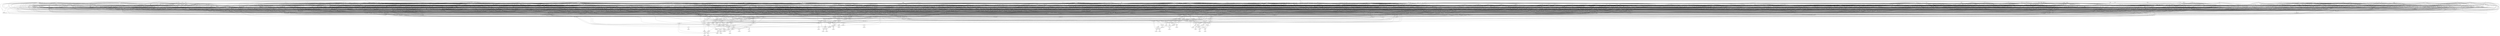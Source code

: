 digraph G {
    "new_n156_" -> "o[0]";
    "new_n498_" -> "o[0]";
    "new_n157_" -> "new_n156_";
    "new_n445_" -> "new_n156_";
    "new_n469_" -> "new_n156_";
    "new_n158_" -> "new_n157_";
    "new_n406_" -> "new_n157_";
    "new_n403_" -> "new_n157_";
    "new_n159_" -> "new_n158_";
    "new_n307_" -> "new_n158_";
    "new_n403_" -> "new_n158_";
    "new_n160_" -> "new_n159_";
    "new_n223_" -> "new_n159_";
    "new_n274_" -> "new_n159_";
    "new_n209_" -> "new_n160_";
    "new_n161_" -> "new_n160_";
    "new_n193_" -> "new_n160_";
    "new_n221_" -> "new_n160_";
    "i[55]" -> "new_n160_";
    "new_n218_" -> "new_n160_";
    "new_n183_" -> "new_n161_";
    "new_n186_" -> "new_n161_";
    "new_n191_" -> "new_n161_";
    "new_n171_" -> "new_n161_";
    "new_n162_" -> "new_n161_";
    "new_n188_" -> "new_n161_";
    "new_n180_" -> "new_n162_";
    "new_n181_" -> "new_n162_";
    "new_n182_" -> "new_n162_";
    "new_n163_" -> "new_n162_";
    "new_n178_" -> "new_n162_";
    "new_n175_" -> "new_n162_";
    "i[6]" -> "new_n163_";
    "new_n164_" -> "new_n163_";
    "new_n172_" -> "new_n163_";
    "i[7]" -> "new_n163_";
    "new_n168_" -> "new_n163_";
    "new_n170_" -> "new_n163_";
    "new_n165_" -> "new_n164_";
    "new_n167_" -> "new_n164_";
    "i[2]" -> "new_n165_";
    "new_n166_" -> "new_n165_";
    "i[3]" -> "new_n165_";
    "i[0]" -> "new_n166_";
    "i[1]" -> "new_n166_";
    "i[4]" -> "new_n167_";
    "i[5]" -> "new_n167_";
    "i[25]" -> "new_n168_";
    "i[24]" -> "new_n168_";
    "new_n169_" -> "new_n168_";
    "i[26]" -> "new_n169_";
    "i[27]" -> "new_n169_";
    "i[28]" -> "new_n170_";
    "i[29]" -> "new_n170_";
    "new_n171_" -> "new_n170_";
    "i[30]" -> "new_n171_";
    "i[31]" -> "new_n171_";
    "new_n173_" -> "new_n172_";
    "i[59]" -> "new_n172_";
    "i[60]" -> "new_n172_";
    "i[61]" -> "new_n172_";
    "new_n174_" -> "new_n172_";
    "i[56]" -> "new_n173_";
    "i[57]" -> "new_n173_";
    "i[58]" -> "new_n173_";
    "i[62]" -> "new_n174_";
    "i[63]" -> "new_n174_";
    "new_n176_" -> "new_n175_";
    "new_n177_" -> "new_n175_";
    "i[118]" -> "new_n176_";
    "i[119]" -> "new_n176_";
    "i[116]" -> "new_n177_";
    "i[117]" -> "new_n177_";
    "i[113]" -> "new_n178_";
    "i[112]" -> "new_n178_";
    "new_n179_" -> "new_n178_";
    "i[114]" -> "new_n179_";
    "i[115]" -> "new_n179_";
    "i[74]" -> "new_n180_";
    "i[72]" -> "new_n180_";
    "i[73]" -> "new_n180_";
    "i[76]" -> "new_n180_";
    "i[75]" -> "new_n180_";
    "i[77]" -> "new_n180_";
    "i[114]" -> "new_n181_";
    "i[115]" -> "new_n181_";
    "i[78]" -> "new_n182_";
    "i[79]" -> "new_n182_";
    "new_n185_" -> "new_n183_";
    "new_n184_" -> "new_n183_";
    "new_n176_" -> "new_n183_";
    "i[112]" -> "new_n184_";
    "i[113]" -> "new_n184_";
    "new_n181_" -> "new_n184_";
    "i[116]" -> "new_n185_";
    "i[117]" -> "new_n185_";
    "new_n185_" -> "new_n186_";
    "new_n187_" -> "new_n186_";
    "new_n176_" -> "new_n186_";
    "i[113]" -> "new_n187_";
    "i[112]" -> "new_n187_";
    "new_n181_" -> "new_n187_";
    "i[36]" -> "new_n188_";
    "new_n189_" -> "new_n188_";
    "i[37]" -> "new_n188_";
    "new_n190_" -> "new_n188_";
    "i[34]" -> "new_n189_";
    "i[35]" -> "new_n189_";
    "i[38]" -> "new_n190_";
    "i[39]" -> "new_n190_";
    "i[28]" -> "new_n191_";
    "new_n192_" -> "new_n191_";
    "i[29]" -> "new_n191_";
    "i[25]" -> "new_n192_";
    "i[24]" -> "new_n192_";
    "i[26]" -> "new_n192_";
    "i[27]" -> "new_n192_";
    "new_n208_" -> "new_n193_";
    "new_n207_" -> "new_n193_";
    "new_n198_" -> "new_n193_";
    "i[23]" -> "new_n193_";
    "new_n194_" -> "new_n193_";
    "i[19]" -> "new_n194_";
    "i[20]" -> "new_n194_";
    "i[21]" -> "new_n194_";
    "new_n195_" -> "new_n194_";
    "new_n196_" -> "new_n195_";
    "i[23]" -> "new_n195_";
    "i[22]" -> "new_n195_";
    "i[55]" -> "new_n195_";
    "i[49]" -> "new_n196_";
    "i[50]" -> "new_n196_";
    "i[51]" -> "new_n196_";
    "i[48]" -> "new_n196_";
    "i[54]" -> "new_n196_";
    "new_n197_" -> "new_n196_";
    "i[52]" -> "new_n197_";
    "i[53]" -> "new_n197_";
    "new_n199_" -> "new_n198_";
    "new_n181_" -> "new_n198_";
    "new_n185_" -> "new_n198_";
    "new_n203_" -> "new_n198_";
    "new_n176_" -> "new_n198_";
    "new_n202_" -> "new_n199_";
    "new_n187_" -> "new_n199_";
    "new_n200_" -> "new_n199_";
    "new_n201_" -> "new_n200_";
    "i[119]" -> "new_n200_";
    "i[117]" -> "new_n201_";
    "i[118]" -> "new_n201_";
    "i[117]" -> "new_n202_";
    "i[119]" -> "new_n202_";
    "i[118]" -> "new_n202_";
    "i[116]" -> "new_n202_";
    "i[8]" -> "new_n203_";
    "i[9]" -> "new_n203_";
    "i[10]" -> "new_n203_";
    "i[11]" -> "new_n203_";
    "new_n204_" -> "new_n203_";
    "new_n205_" -> "new_n204_";
    "new_n206_" -> "new_n204_";
    "i[14]" -> "new_n205_";
    "i[15]" -> "new_n205_";
    "i[12]" -> "new_n206_";
    "i[13]" -> "new_n206_";
    "i[19]" -> "new_n207_";
    "i[20]" -> "new_n207_";
    "i[21]" -> "new_n208_";
    "i[22]" -> "new_n208_";
    "new_n179_" -> "new_n209_";
    "new_n175_" -> "new_n209_";
    "new_n215_" -> "new_n209_";
    "new_n210_" -> "new_n209_";
    "i[21]" -> "new_n209_";
    "new_n217_" -> "new_n209_";
    "new_n213_" -> "new_n210_";
    "new_n211_" -> "new_n210_";
    "new_n214_" -> "new_n210_";
    "i[121]" -> "new_n211_";
    "i[120]" -> "new_n211_";
    "new_n212_" -> "new_n211_";
    "i[122]" -> "new_n212_";
    "i[123]" -> "new_n212_";
    "new_n214_" -> "new_n213_";
    "i[124]" -> "new_n213_";
    "i[125]" -> "new_n213_";
    "i[126]" -> "new_n214_";
    "i[127]" -> "new_n214_";
    "new_n216_" -> "new_n215_";
    "i[20]" -> "new_n215_";
    "i[17]" -> "new_n216_";
    "i[18]" -> "new_n216_";
    "i[16]" -> "new_n216_";
    "i[19]" -> "new_n216_";
    "i[22]" -> "new_n217_";
    "i[23]" -> "new_n217_";
    "new_n220_" -> "new_n218_";
    "i[11]" -> "new_n218_";
    "i[12]" -> "new_n218_";
    "new_n219_" -> "new_n218_";
    "i[13]" -> "new_n219_";
    "i[14]" -> "new_n219_";
    "i[15]" -> "new_n219_";
    "i[9]" -> "new_n220_";
    "i[10]" -> "new_n220_";
    "i[49]" -> "new_n221_";
    "i[48]" -> "new_n221_";
    "new_n222_" -> "new_n221_";
    "i[50]" -> "new_n221_";
    "i[51]" -> "new_n221_";
    "i[55]" -> "new_n222_";
    "i[53]" -> "new_n222_";
    "i[54]" -> "new_n222_";
    "i[52]" -> "new_n222_";
    "new_n246_" -> "new_n223_";
    "new_n262_" -> "new_n223_";
    "new_n224_" -> "new_n223_";
    "new_n271_" -> "new_n223_";
    "new_n243_" -> "new_n224_";
    "new_n236_" -> "new_n224_";
    "new_n225_" -> "new_n224_";
    "new_n244_" -> "new_n224_";
    "new_n241_" -> "new_n224_";
    "new_n237_" -> "new_n224_";
    "new_n226_" -> "new_n225_";
    "new_n232_" -> "new_n225_";
    "i[30]" -> "new_n225_";
    "new_n234_" -> "new_n225_";
    "new_n230_" -> "new_n225_";
    "i[31]" -> "new_n225_";
    "new_n197_" -> "new_n226_";
    "new_n229_" -> "new_n226_";
    "i[54]" -> "new_n226_";
    "new_n227_" -> "new_n226_";
    "i[30]" -> "new_n227_";
    "new_n228_" -> "new_n227_";
    "new_n169_" -> "new_n227_";
    "i[31]" -> "new_n227_";
    "i[55]" -> "new_n227_";
    "i[28]" -> "new_n228_";
    "i[29]" -> "new_n228_";
    "i[48]" -> "new_n229_";
    "i[49]" -> "new_n229_";
    "i[50]" -> "new_n229_";
    "i[51]" -> "new_n229_";
    "i[116]" -> "new_n230_";
    "new_n178_" -> "new_n230_";
    "new_n231_" -> "new_n230_";
    "i[117]" -> "new_n231_";
    "new_n176_" -> "new_n231_";
    "new_n233_" -> "new_n232_";
    "i[28]" -> "new_n232_";
    "i[29]" -> "new_n232_";
    "i[25]" -> "new_n233_";
    "i[26]" -> "new_n233_";
    "i[24]" -> "new_n233_";
    "i[27]" -> "new_n233_";
    "i[122]" -> "new_n234_";
    "i[121]" -> "new_n234_";
    "new_n235_" -> "new_n234_";
    "i[127]" -> "new_n234_";
    "i[126]" -> "new_n234_";
    "i[125]" -> "new_n234_";
    "i[123]" -> "new_n235_";
    "i[124]" -> "new_n235_";
    "i[124]" -> "new_n236_";
    "new_n211_" -> "new_n236_";
    "i[125]" -> "new_n236_";
    "new_n214_" -> "new_n236_";
    "new_n240_" -> "new_n237_";
    "new_n238_" -> "new_n237_";
    "i[22]" -> "new_n237_";
    "i[23]" -> "new_n237_";
    "i[16]" -> "new_n238_";
    "i[17]" -> "new_n238_";
    "new_n239_" -> "new_n238_";
    "i[18]" -> "new_n239_";
    "i[19]" -> "new_n239_";
    "i[20]" -> "new_n240_";
    "i[21]" -> "new_n240_";
    "i[26]" -> "new_n241_";
    "i[25]" -> "new_n241_";
    "i[28]" -> "new_n241_";
    "i[27]" -> "new_n241_";
    "new_n242_" -> "new_n241_";
    "i[29]" -> "new_n242_";
    "i[30]" -> "new_n242_";
    "i[31]" -> "new_n242_";
    "new_n185_" -> "new_n243_";
    "new_n176_" -> "new_n243_";
    "i[116]" -> "new_n244_";
    "new_n245_" -> "new_n244_";
    "i[117]" -> "new_n244_";
    "new_n176_" -> "new_n244_";
    "i[113]" -> "new_n245_";
    "i[112]" -> "new_n245_";
    "i[114]" -> "new_n245_";
    "i[115]" -> "new_n245_";
    "new_n254_" -> "new_n246_";
    "i[119]" -> "new_n246_";
    "new_n255_" -> "new_n246_";
    "new_n247_" -> "new_n246_";
    "new_n251_" -> "new_n246_";
    "new_n260_" -> "new_n246_";
    "i[118]" -> "new_n247_";
    "new_n250_" -> "new_n247_";
    "new_n177_" -> "new_n247_";
    "i[119]" -> "new_n247_";
    "new_n248_" -> "new_n247_";
    "i[19]" -> "new_n248_";
    "new_n249_" -> "new_n248_";
    "i[21]" -> "new_n248_";
    "i[20]" -> "new_n248_";
    "i[22]" -> "new_n248_";
    "i[23]" -> "new_n248_";
    "i[17]" -> "new_n249_";
    "i[18]" -> "new_n249_";
    "i[113]" -> "new_n250_";
    "i[114]" -> "new_n250_";
    "i[112]" -> "new_n250_";
    "i[115]" -> "new_n250_";
    "new_n252_" -> "new_n251_";
    "new_n253_" -> "new_n251_";
    "i[27]" -> "new_n251_";
    "i[28]" -> "new_n251_";
    "new_n171_" -> "new_n251_";
    "i[25]" -> "new_n252_";
    "i[26]" -> "new_n252_";
    "i[30]" -> "new_n253_";
    "i[29]" -> "new_n253_";
    "new_n245_" -> "new_n254_";
    "new_n177_" -> "new_n254_";
    "i[118]" -> "new_n254_";
    "new_n257_" -> "new_n255_";
    "new_n258_" -> "new_n255_";
    "new_n259_" -> "new_n255_";
    "new_n256_" -> "new_n255_";
    "i[94]" -> "new_n256_";
    "i[95]" -> "new_n256_";
    "i[88]" -> "new_n257_";
    "i[89]" -> "new_n257_";
    "i[90]" -> "new_n258_";
    "i[91]" -> "new_n258_";
    "i[92]" -> "new_n259_";
    "i[93]" -> "new_n259_";
    "new_n261_" -> "new_n260_";
    "i[116]" -> "new_n260_";
    "new_n201_" -> "new_n260_";
    "i[119]" -> "new_n260_";
    "i[113]" -> "new_n261_";
    "i[114]" -> "new_n261_";
    "i[112]" -> "new_n261_";
    "i[115]" -> "new_n261_";
    "new_n265_" -> "new_n262_";
    "new_n263_" -> "new_n262_";
    "i[103]" -> "new_n262_";
    "new_n269_" -> "new_n262_";
    "new_n267_" -> "new_n262_";
    "new_n251_" -> "new_n262_";
    "i[124]" -> "new_n263_";
    "new_n264_" -> "new_n263_";
    "i[126]" -> "new_n263_";
    "i[125]" -> "new_n263_";
    "i[127]" -> "new_n263_";
    "i[121]" -> "new_n264_";
    "i[120]" -> "new_n264_";
    "i[122]" -> "new_n264_";
    "i[123]" -> "new_n264_";
    "i[98]" -> "new_n265_";
    "i[97]" -> "new_n265_";
    "i[100]" -> "new_n265_";
    "i[99]" -> "new_n265_";
    "new_n266_" -> "new_n265_";
    "i[101]" -> "new_n266_";
    "i[102]" -> "new_n266_";
    "i[91]" -> "new_n267_";
    "new_n268_" -> "new_n267_";
    "i[93]" -> "new_n267_";
    "i[92]" -> "new_n267_";
    "new_n256_" -> "new_n267_";
    "i[89]" -> "new_n268_";
    "i[90]" -> "new_n268_";
    "new_n270_" -> "new_n269_";
    "new_n177_" -> "new_n269_";
    "i[118]" -> "new_n269_";
    "i[119]" -> "new_n269_";
    "i[113]" -> "new_n270_";
    "i[112]" -> "new_n270_";
    "i[114]" -> "new_n270_";
    "i[115]" -> "new_n270_";
    "i[113]" -> "new_n271_";
    "i[114]" -> "new_n271_";
    "new_n273_" -> "new_n271_";
    "new_n272_" -> "new_n271_";
    "new_n176_" -> "new_n271_";
    "i[115]" -> "new_n272_";
    "i[116]" -> "new_n272_";
    "i[118]" -> "new_n273_";
    "i[117]" -> "new_n273_";
    "new_n293_" -> "new_n274_";
    "new_n301_" -> "new_n274_";
    "new_n299_" -> "new_n274_";
    "new_n275_" -> "new_n274_";
    "new_n305_" -> "new_n274_";
    "new_n303_" -> "new_n274_";
    "new_n286_" -> "new_n275_";
    "new_n290_" -> "new_n275_";
    "new_n276_" -> "new_n275_";
    "new_n291_" -> "new_n275_";
    "new_n277_" -> "new_n276_";
    "new_n285_" -> "new_n276_";
    "i[94]" -> "new_n276_";
    "new_n279_" -> "new_n276_";
    "i[95]" -> "new_n276_";
    "new_n207_" -> "new_n277_";
    "new_n215_" -> "new_n277_";
    "new_n278_" -> "new_n277_";
    "i[21]" -> "new_n277_";
    "i[22]" -> "new_n277_";
    "i[23]" -> "new_n277_";
    "new_n249_" -> "new_n278_";
    "i[19]" -> "new_n278_";
    "i[20]" -> "new_n278_";
    "new_n208_" -> "new_n278_";
    "i[23]" -> "new_n278_";
    "new_n272_" -> "new_n279_";
    "new_n201_" -> "new_n279_";
    "new_n282_" -> "new_n279_";
    "i[119]" -> "new_n279_";
    "new_n280_" -> "new_n279_";
    "i[28]" -> "new_n280_";
    "new_n281_" -> "new_n280_";
    "i[30]" -> "new_n280_";
    "i[29]" -> "new_n280_";
    "i[31]" -> "new_n280_";
    "i[25]" -> "new_n281_";
    "i[24]" -> "new_n281_";
    "i[26]" -> "new_n281_";
    "i[27]" -> "new_n281_";
    "new_n284_" -> "new_n282_";
    "i[22]" -> "new_n282_";
    "new_n283_" -> "new_n282_";
    "i[23]" -> "new_n282_";
    "i[17]" -> "new_n283_";
    "i[16]" -> "new_n283_";
    "i[18]" -> "new_n283_";
    "i[19]" -> "new_n283_";
    "i[20]" -> "new_n284_";
    "i[21]" -> "new_n284_";
    "i[89]" -> "new_n285_";
    "i[90]" -> "new_n285_";
    "i[92]" -> "new_n285_";
    "i[91]" -> "new_n285_";
    "i[93]" -> "new_n285_";
    "new_n283_" -> "new_n286_";
    "i[20]" -> "new_n286_";
    "i[21]" -> "new_n286_";
    "new_n288_" -> "new_n286_";
    "new_n217_" -> "new_n286_";
    "new_n287_" -> "new_n286_";
    "i[116]" -> "new_n287_";
    "new_n250_" -> "new_n287_";
    "i[117]" -> "new_n287_";
    "new_n176_" -> "new_n287_";
    "i[9]" -> "new_n288_";
    "i[8]" -> "new_n288_";
    "i[13]" -> "new_n288_";
    "new_n289_" -> "new_n288_";
    "i[12]" -> "new_n288_";
    "new_n205_" -> "new_n288_";
    "i[10]" -> "new_n289_";
    "i[11]" -> "new_n289_";
    "i[19]" -> "new_n290_";
    "new_n249_" -> "new_n290_";
    "i[22]" -> "new_n290_";
    "i[21]" -> "new_n290_";
    "i[20]" -> "new_n290_";
    "i[23]" -> "new_n290_";
    "new_n219_" -> "new_n291_";
    "new_n292_" -> "new_n291_";
    "i[10]" -> "new_n292_";
    "i[9]" -> "new_n292_";
    "i[11]" -> "new_n292_";
    "i[12]" -> "new_n292_";
    "new_n296_" -> "new_n293_";
    "new_n295_" -> "new_n293_";
    "new_n171_" -> "new_n293_";
    "new_n297_" -> "new_n293_";
    "new_n294_" -> "new_n293_";
    "i[116]" -> "new_n294_";
    "new_n178_" -> "new_n294_";
    "i[117]" -> "new_n294_";
    "new_n176_" -> "new_n294_";
    "i[28]" -> "new_n295_";
    "new_n233_" -> "new_n295_";
    "i[29]" -> "new_n295_";
    "i[27]" -> "new_n296_";
    "new_n252_" -> "new_n296_";
    "new_n253_" -> "new_n296_";
    "i[28]" -> "new_n296_";
    "i[33]" -> "new_n297_";
    "i[34]" -> "new_n297_";
    "i[35]" -> "new_n297_";
    "i[36]" -> "new_n297_";
    "new_n298_" -> "new_n297_";
    "i[37]" -> "new_n298_";
    "i[38]" -> "new_n298_";
    "i[39]" -> "new_n298_";
    "new_n170_" -> "new_n299_";
    "new_n300_" -> "new_n299_";
    "new_n208_" -> "new_n299_";
    "i[23]" -> "new_n299_";
    "i[113]" -> "new_n300_";
    "new_n179_" -> "new_n300_";
    "new_n273_" -> "new_n300_";
    "i[116]" -> "new_n300_";
    "new_n176_" -> "new_n300_";
    "i[115]" -> "new_n301_";
    "i[116]" -> "new_n301_";
    "new_n297_" -> "new_n301_";
    "new_n302_" -> "new_n301_";
    "i[117]" -> "new_n302_";
    "i[118]" -> "new_n302_";
    "i[119]" -> "new_n302_";
    "new_n304_" -> "new_n303_";
    "i[124]" -> "new_n303_";
    "i[126]" -> "new_n303_";
    "i[125]" -> "new_n303_";
    "i[127]" -> "new_n303_";
    "i[121]" -> "new_n304_";
    "i[120]" -> "new_n304_";
    "i[122]" -> "new_n304_";
    "i[123]" -> "new_n304_";
    "i[121]" -> "new_n305_";
    "i[122]" -> "new_n305_";
    "i[123]" -> "new_n305_";
    "new_n306_" -> "new_n305_";
    "i[124]" -> "new_n305_";
    "new_n214_" -> "new_n305_";
    "i[126]" -> "new_n306_";
    "i[125]" -> "new_n306_";
    "new_n308_" -> "new_n307_";
    "new_n345_" -> "new_n307_";
    "new_n377_" -> "new_n307_";
    "new_n340_" -> "new_n308_";
    "new_n327_" -> "new_n308_";
    "new_n309_" -> "new_n308_";
    "new_n338_" -> "new_n308_";
    "new_n343_" -> "new_n308_";
    "new_n318_" -> "new_n309_";
    "new_n326_" -> "new_n309_";
    "i[100]" -> "new_n309_";
    "new_n310_" -> "new_n309_";
    "i[101]" -> "new_n309_";
    "new_n325_" -> "new_n309_";
    "new_n317_" -> "new_n310_";
    "i[95]" -> "new_n310_";
    "new_n315_" -> "new_n310_";
    "new_n311_" -> "new_n310_";
    "new_n316_" -> "new_n310_";
    "new_n179_" -> "new_n311_";
    "new_n185_" -> "new_n311_";
    "i[112]" -> "new_n311_";
    "i[113]" -> "new_n311_";
    "new_n176_" -> "new_n311_";
    "new_n312_" -> "new_n311_";
    "new_n314_" -> "new_n312_";
    "new_n313_" -> "new_n312_";
    "i[23]" -> "new_n312_";
    "i[22]" -> "new_n313_";
    "new_n240_" -> "new_n313_";
    "i[17]" -> "new_n314_";
    "i[16]" -> "new_n314_";
    "i[18]" -> "new_n314_";
    "i[19]" -> "new_n314_";
    "i[8]" -> "new_n315_";
    "i[9]" -> "new_n315_";
    "i[10]" -> "new_n315_";
    "i[11]" -> "new_n315_";
    "new_n204_" -> "new_n315_";
    "i[124]" -> "new_n316_";
    "new_n304_" -> "new_n316_";
    "i[126]" -> "new_n316_";
    "i[125]" -> "new_n316_";
    "i[127]" -> "new_n316_";
    "i[91]" -> "new_n317_";
    "new_n268_" -> "new_n317_";
    "i[92]" -> "new_n317_";
    "i[93]" -> "new_n317_";
    "i[94]" -> "new_n317_";
    "i[54]" -> "new_n318_";
    "i[53]" -> "new_n318_";
    "new_n319_" -> "new_n318_";
    "new_n322_" -> "new_n318_";
    "i[55]" -> "new_n318_";
    "new_n320_" -> "new_n318_";
    "new_n175_" -> "new_n319_";
    "new_n187_" -> "new_n319_";
    "new_n321_" -> "new_n320_";
    "i[36]" -> "new_n320_";
    "i[37]" -> "new_n320_";
    "new_n190_" -> "new_n320_";
    "new_n189_" -> "new_n321_";
    "i[32]" -> "new_n321_";
    "i[33]" -> "new_n321_";
    "i[4]" -> "new_n322_";
    "new_n323_" -> "new_n322_";
    "i[5]" -> "new_n322_";
    "new_n324_" -> "new_n322_";
    "i[2]" -> "new_n323_";
    "i[3]" -> "new_n323_";
    "i[6]" -> "new_n324_";
    "i[7]" -> "new_n324_";
    "i[102]" -> "new_n325_";
    "i[103]" -> "new_n325_";
    "i[96]" -> "new_n326_";
    "i[97]" -> "new_n326_";
    "i[98]" -> "new_n326_";
    "i[99]" -> "new_n326_";
    "new_n230_" -> "new_n327_";
    "new_n329_" -> "new_n327_";
    "new_n331_" -> "new_n327_";
    "new_n328_" -> "new_n327_";
    "new_n337_" -> "new_n327_";
    "i[52]" -> "new_n328_";
    "new_n330_" -> "new_n328_";
    "i[55]" -> "new_n328_";
    "i[53]" -> "new_n328_";
    "i[54]" -> "new_n328_";
    "new_n329_" -> "new_n328_";
    "i[26]" -> "new_n329_";
    "i[25]" -> "new_n329_";
    "new_n253_" -> "new_n329_";
    "i[27]" -> "new_n329_";
    "i[28]" -> "new_n329_";
    "new_n171_" -> "new_n329_";
    "i[49]" -> "new_n330_";
    "i[50]" -> "new_n330_";
    "i[48]" -> "new_n330_";
    "i[51]" -> "new_n330_";
    "new_n336_" -> "new_n331_";
    "new_n333_" -> "new_n331_";
    "new_n332_" -> "new_n331_";
    "new_n335_" -> "new_n331_";
    "new_n270_" -> "new_n332_";
    "new_n185_" -> "new_n332_";
    "new_n176_" -> "new_n332_";
    "i[82]" -> "new_n333_";
    "new_n334_" -> "new_n333_";
    "i[83]" -> "new_n333_";
    "i[80]" -> "new_n334_";
    "i[81]" -> "new_n334_";
    "i[86]" -> "new_n335_";
    "i[87]" -> "new_n335_";
    "i[84]" -> "new_n336_";
    "i[85]" -> "new_n336_";
    "new_n270_" -> "new_n337_";
    "i[116]" -> "new_n337_";
    "i[117]" -> "new_n337_";
    "new_n176_" -> "new_n337_";
    "i[24]" -> "new_n338_";
    "i[25]" -> "new_n338_";
    "new_n169_" -> "new_n338_";
    "i[28]" -> "new_n338_";
    "new_n339_" -> "new_n338_";
    "i[29]" -> "new_n339_";
    "new_n171_" -> "new_n339_";
    "new_n314_" -> "new_n340_";
    "new_n240_" -> "new_n340_";
    "new_n217_" -> "new_n340_";
    "new_n341_" -> "new_n340_";
    "new_n342_" -> "new_n340_";
    "i[120]" -> "new_n341_";
    "i[121]" -> "new_n341_";
    "i[124]" -> "new_n341_";
    "new_n212_" -> "new_n341_";
    "i[125]" -> "new_n341_";
    "new_n214_" -> "new_n341_";
    "i[113]" -> "new_n342_";
    "i[114]" -> "new_n342_";
    "i[115]" -> "new_n342_";
    "i[116]" -> "new_n342_";
    "new_n302_" -> "new_n342_";
    "new_n344_" -> "new_n343_";
    "new_n306_" -> "new_n343_";
    "new_n214_" -> "new_n343_";
    "i[122]" -> "new_n344_";
    "i[123]" -> "new_n344_";
    "i[121]" -> "new_n344_";
    "i[124]" -> "new_n344_";
    "new_n354_" -> "new_n345_";
    "new_n361_" -> "new_n345_";
    "new_n346_" -> "new_n345_";
    "new_n357_" -> "new_n346_";
    "new_n359_" -> "new_n346_";
    "new_n182_" -> "new_n346_";
    "new_n347_" -> "new_n346_";
    "new_n354_" -> "new_n346_";
    "new_n355_" -> "new_n346_";
    "new_n351_" -> "new_n347_";
    "new_n352_" -> "new_n347_";
    "new_n353_" -> "new_n347_";
    "new_n349_" -> "new_n347_";
    "new_n348_" -> "new_n347_";
    "new_n294_" -> "new_n347_";
    "new_n181_" -> "new_n348_";
    "new_n177_" -> "new_n348_";
    "i[119]" -> "new_n348_";
    "i[118]" -> "new_n348_";
    "new_n349_" -> "new_n348_";
    "i[84]" -> "new_n349_";
    "new_n350_" -> "new_n349_";
    "i[85]" -> "new_n349_";
    "new_n335_" -> "new_n349_";
    "new_n334_" -> "new_n350_";
    "i[82]" -> "new_n350_";
    "i[83]" -> "new_n350_";
    "i[26]" -> "new_n351_";
    "i[27]" -> "new_n351_";
    "i[28]" -> "new_n351_";
    "new_n339_" -> "new_n351_";
    "i[113]" -> "new_n352_";
    "i[114]" -> "new_n352_";
    "i[115]" -> "new_n352_";
    "i[116]" -> "new_n352_";
    "new_n273_" -> "new_n352_";
    "new_n176_" -> "new_n352_";
    "new_n252_" -> "new_n353_";
    "i[27]" -> "new_n353_";
    "i[28]" -> "new_n353_";
    "new_n242_" -> "new_n353_";
    "i[121]" -> "new_n354_";
    "i[122]" -> "new_n354_";
    "i[123]" -> "new_n354_";
    "new_n214_" -> "new_n354_";
    "new_n306_" -> "new_n354_";
    "i[124]" -> "new_n354_";
    "new_n356_" -> "new_n355_";
    "i[28]" -> "new_n355_";
    "i[29]" -> "new_n355_";
    "i[30]" -> "new_n355_";
    "i[31]" -> "new_n355_";
    "i[25]" -> "new_n356_";
    "i[26]" -> "new_n356_";
    "i[27]" -> "new_n356_";
    "new_n358_" -> "new_n357_";
    "i[124]" -> "new_n357_";
    "i[125]" -> "new_n357_";
    "new_n214_" -> "new_n357_";
    "i[121]" -> "new_n358_";
    "i[122]" -> "new_n358_";
    "i[120]" -> "new_n358_";
    "i[123]" -> "new_n358_";
    "new_n360_" -> "new_n359_";
    "i[77]" -> "new_n359_";
    "i[73]" -> "new_n360_";
    "i[74]" -> "new_n360_";
    "i[75]" -> "new_n360_";
    "i[72]" -> "new_n360_";
    "i[76]" -> "new_n360_";
    "new_n367_" -> "new_n361_";
    "new_n342_" -> "new_n361_";
    "new_n373_" -> "new_n361_";
    "new_n366_" -> "new_n361_";
    "new_n376_" -> "new_n361_";
    "new_n362_" -> "new_n361_";
    "new_n304_" -> "new_n362_";
    "new_n365_" -> "new_n362_";
    "i[126]" -> "new_n362_";
    "i[127]" -> "new_n362_";
    "new_n363_" -> "new_n362_";
    "i[17]" -> "new_n363_";
    "i[18]" -> "new_n363_";
    "i[19]" -> "new_n363_";
    "new_n217_" -> "new_n363_";
    "new_n364_" -> "new_n363_";
    "i[20]" -> "new_n363_";
    "i[22]" -> "new_n364_";
    "i[21]" -> "new_n364_";
    "i[124]" -> "new_n365_";
    "i[125]" -> "new_n365_";
    "new_n371_" -> "new_n366_";
    "i[23]" -> "new_n366_";
    "i[39]" -> "new_n366_";
    "new_n368_" -> "new_n366_";
    "new_n367_" -> "new_n366_";
    "new_n370_" -> "new_n366_";
    "i[113]" -> "new_n367_";
    "i[114]" -> "new_n367_";
    "i[115]" -> "new_n367_";
    "new_n273_" -> "new_n367_";
    "i[116]" -> "new_n367_";
    "new_n176_" -> "new_n367_";
    "i[33]" -> "new_n368_";
    "i[34]" -> "new_n368_";
    "i[32]" -> "new_n368_";
    "i[36]" -> "new_n368_";
    "i[35]" -> "new_n368_";
    "new_n369_" -> "new_n368_";
    "i[37]" -> "new_n369_";
    "i[38]" -> "new_n369_";
    "i[120]" -> "new_n370_";
    "i[121]" -> "new_n370_";
    "new_n212_" -> "new_n370_";
    "new_n365_" -> "new_n370_";
    "i[127]" -> "new_n370_";
    "i[126]" -> "new_n370_";
    "i[20]" -> "new_n371_";
    "new_n372_" -> "new_n371_";
    "new_n208_" -> "new_n371_";
    "i[17]" -> "new_n372_";
    "i[18]" -> "new_n372_";
    "i[16]" -> "new_n372_";
    "i[19]" -> "new_n372_";
    "new_n375_" -> "new_n373_";
    "new_n211_" -> "new_n373_";
    "new_n370_" -> "new_n373_";
    "new_n374_" -> "new_n373_";
    "i[127]" -> "new_n373_";
    "new_n363_" -> "new_n373_";
    "i[92]" -> "new_n374_";
    "new_n258_" -> "new_n374_";
    "i[94]" -> "new_n374_";
    "i[93]" -> "new_n374_";
    "i[95]" -> "new_n374_";
    "i[127]" -> "new_n375_";
    "i[125]" -> "new_n375_";
    "i[126]" -> "new_n375_";
    "i[124]" -> "new_n375_";
    "i[20]" -> "new_n376_";
    "new_n239_" -> "new_n376_";
    "i[21]" -> "new_n376_";
    "new_n217_" -> "new_n376_";
    "new_n401_" -> "new_n377_";
    "new_n399_" -> "new_n377_";
    "new_n393_" -> "new_n377_";
    "new_n378_" -> "new_n377_";
    "new_n338_" -> "new_n377_";
    "new_n396_" -> "new_n377_";
    "new_n389_" -> "new_n378_";
    "new_n392_" -> "new_n378_";
    "new_n386_" -> "new_n378_";
    "new_n379_" -> "new_n378_";
    "new_n388_" -> "new_n378_";
    "new_n390_" -> "new_n378_";
    "new_n380_" -> "new_n379_";
    "new_n230_" -> "new_n379_";
    "new_n383_" -> "new_n379_";
    "new_n381_" -> "new_n379_";
    "new_n385_" -> "new_n379_";
    "new_n358_" -> "new_n380_";
    "new_n213_" -> "new_n380_";
    "new_n214_" -> "new_n380_";
    "i[20]" -> "new_n381_";
    "new_n382_" -> "new_n381_";
    "i[21]" -> "new_n381_";
    "new_n217_" -> "new_n381_";
    "i[17]" -> "new_n382_";
    "i[16]" -> "new_n382_";
    "new_n239_" -> "new_n382_";
    "i[124]" -> "new_n383_";
    "new_n384_" -> "new_n383_";
    "i[125]" -> "new_n383_";
    "new_n214_" -> "new_n383_";
    "i[121]" -> "new_n384_";
    "i[122]" -> "new_n384_";
    "i[120]" -> "new_n384_";
    "i[123]" -> "new_n384_";
    "i[121]" -> "new_n385_";
    "new_n212_" -> "new_n385_";
    "new_n306_" -> "new_n385_";
    "i[124]" -> "new_n385_";
    "new_n214_" -> "new_n385_";
    "i[26]" -> "new_n386_";
    "i[25]" -> "new_n386_";
    "new_n387_" -> "new_n386_";
    "i[27]" -> "new_n386_";
    "i[28]" -> "new_n386_";
    "new_n242_" -> "new_n386_";
    "new_n213_" -> "new_n387_";
    "new_n214_" -> "new_n387_";
    "i[24]" -> "new_n388_";
    "i[25]" -> "new_n388_";
    "i[26]" -> "new_n388_";
    "i[27]" -> "new_n388_";
    "new_n170_" -> "new_n388_";
    "i[116]" -> "new_n389_";
    "new_n179_" -> "new_n389_";
    "new_n231_" -> "new_n389_";
    "new_n391_" -> "new_n390_";
    "i[77]" -> "new_n390_";
    "i[76]" -> "new_n390_";
    "i[78]" -> "new_n390_";
    "i[79]" -> "new_n390_";
    "i[73]" -> "new_n391_";
    "i[72]" -> "new_n391_";
    "i[74]" -> "new_n391_";
    "i[75]" -> "new_n391_";
    "new_n179_" -> "new_n392_";
    "i[116]" -> "new_n392_";
    "i[117]" -> "new_n392_";
    "new_n176_" -> "new_n392_";
    "new_n263_" -> "new_n393_";
    "new_n278_" -> "new_n393_";
    "new_n394_" -> "new_n393_";
    "new_n395_" -> "new_n393_";
    "new_n234_" -> "new_n393_";
    "new_n250_" -> "new_n394_";
    "new_n202_" -> "new_n394_";
    "new_n200_" -> "new_n394_";
    "new_n314_" -> "new_n395_";
    "i[22]" -> "new_n395_";
    "new_n284_" -> "new_n395_";
    "i[23]" -> "new_n395_";
    "new_n365_" -> "new_n396_";
    "new_n397_" -> "new_n396_";
    "i[126]" -> "new_n396_";
    "i[127]" -> "new_n396_";
    "i[121]" -> "new_n397_";
    "i[120]" -> "new_n397_";
    "new_n398_" -> "new_n397_";
    "i[122]" -> "new_n398_";
    "i[123]" -> "new_n398_";
    "i[124]" -> "new_n399_";
    "new_n400_" -> "new_n399_";
    "i[126]" -> "new_n399_";
    "i[125]" -> "new_n399_";
    "i[127]" -> "new_n399_";
    "i[120]" -> "new_n400_";
    "i[121]" -> "new_n400_";
    "new_n398_" -> "new_n400_";
    "new_n170_" -> "new_n401_";
    "new_n402_" -> "new_n401_";
    "i[25]" -> "new_n402_";
    "i[24]" -> "new_n402_";
    "i[26]" -> "new_n402_";
    "i[27]" -> "new_n402_";
    "i[6]" -> "new_n403_";
    "new_n164_" -> "new_n403_";
    "new_n404_" -> "new_n403_";
    "i[7]" -> "new_n403_";
    "new_n176_" -> "new_n404_";
    "new_n405_" -> "new_n404_";
    "new_n218_" -> "new_n404_";
    "new_n170_" -> "new_n404_";
    "new_n188_" -> "new_n404_";
    "new_n168_" -> "new_n404_";
    "new_n178_" -> "new_n405_";
    "new_n177_" -> "new_n405_";
    "new_n431_" -> "new_n406_";
    "new_n175_" -> "new_n406_";
    "new_n435_" -> "new_n406_";
    "new_n407_" -> "new_n406_";
    "new_n443_" -> "new_n406_";
    "new_n442_" -> "new_n406_";
    "new_n419_" -> "new_n407_";
    "new_n408_" -> "new_n407_";
    "new_n428_" -> "new_n407_";
    "new_n417_" -> "new_n408_";
    "i[46]" -> "new_n408_";
    "i[47]" -> "new_n408_";
    "new_n409_" -> "new_n408_";
    "new_n414_" -> "new_n408_";
    "i[22]" -> "new_n409_";
    "new_n411_" -> "new_n409_";
    "i[47]" -> "new_n409_";
    "new_n412_" -> "new_n409_";
    "i[23]" -> "new_n409_";
    "new_n410_" -> "new_n409_";
    "i[118]" -> "new_n410_";
    "new_n177_" -> "new_n410_";
    "new_n184_" -> "new_n410_";
    "i[119]" -> "new_n410_";
    "new_n216_" -> "new_n411_";
    "new_n284_" -> "new_n411_";
    "i[41]" -> "new_n412_";
    "i[40]" -> "new_n412_";
    "i[42]" -> "new_n412_";
    "new_n413_" -> "new_n412_";
    "i[43]" -> "new_n412_";
    "i[44]" -> "new_n412_";
    "i[45]" -> "new_n413_";
    "i[46]" -> "new_n413_";
    "i[4]" -> "new_n414_";
    "new_n415_" -> "new_n414_";
    "i[5]" -> "new_n414_";
    "new_n324_" -> "new_n414_";
    "i[0]" -> "new_n415_";
    "i[1]" -> "new_n415_";
    "new_n416_" -> "new_n415_";
    "i[2]" -> "new_n416_";
    "i[3]" -> "new_n416_";
    "new_n418_" -> "new_n417_";
    "i[44]" -> "new_n417_";
    "i[45]" -> "new_n417_";
    "i[40]" -> "new_n418_";
    "i[41]" -> "new_n418_";
    "i[42]" -> "new_n418_";
    "i[43]" -> "new_n418_";
    "new_n164_" -> "new_n419_";
    "i[6]" -> "new_n419_";
    "i[7]" -> "new_n419_";
    "new_n420_" -> "new_n419_";
    "new_n426_" -> "new_n419_";
    "new_n316_" -> "new_n419_";
    "new_n425_" -> "new_n420_";
    "i[95]" -> "new_n420_";
    "new_n422_" -> "new_n420_";
    "new_n421_" -> "new_n420_";
    "new_n424_" -> "new_n421_";
    "new_n284_" -> "new_n421_";
    "i[23]" -> "new_n421_";
    "i[22]" -> "new_n421_";
    "new_n422_" -> "new_n421_";
    "new_n423_" -> "new_n422_";
    "i[47]" -> "new_n422_";
    "i[42]" -> "new_n423_";
    "i[41]" -> "new_n423_";
    "i[45]" -> "new_n423_";
    "i[44]" -> "new_n423_";
    "i[43]" -> "new_n423_";
    "i[46]" -> "new_n423_";
    "i[16]" -> "new_n424_";
    "i[17]" -> "new_n424_";
    "i[18]" -> "new_n424_";
    "i[19]" -> "new_n424_";
    "i[93]" -> "new_n425_";
    "i[94]" -> "new_n425_";
    "i[56]" -> "new_n426_";
    "i[57]" -> "new_n426_";
    "i[58]" -> "new_n426_";
    "i[59]" -> "new_n426_";
    "i[60]" -> "new_n426_";
    "new_n427_" -> "new_n426_";
    "i[61]" -> "new_n427_";
    "new_n174_" -> "new_n427_";
    "new_n429_" -> "new_n428_";
    "i[36]" -> "new_n428_";
    "i[37]" -> "new_n428_";
    "i[38]" -> "new_n428_";
    "i[39]" -> "new_n428_";
    "i[34]" -> "new_n429_";
    "new_n430_" -> "new_n429_";
    "i[35]" -> "new_n429_";
    "i[32]" -> "new_n430_";
    "i[33]" -> "new_n430_";
    "new_n434_" -> "new_n431_";
    "new_n245_" -> "new_n431_";
    "new_n432_" -> "new_n431_";
    "new_n181_" -> "new_n431_";
    "new_n189_" -> "new_n432_";
    "i[36]" -> "new_n432_";
    "i[37]" -> "new_n432_";
    "new_n190_" -> "new_n432_";
    "new_n319_" -> "new_n432_";
    "new_n433_" -> "new_n432_";
    "new_n217_" -> "new_n433_";
    "new_n240_" -> "new_n433_";
    "new_n372_" -> "new_n433_";
    "new_n216_" -> "new_n434_";
    "new_n217_" -> "new_n434_";
    "new_n240_" -> "new_n434_";
    "new_n437_" -> "new_n435_";
    "i[93]" -> "new_n435_";
    "new_n256_" -> "new_n435_";
    "new_n436_" -> "new_n435_";
    "new_n440_" -> "new_n435_";
    "new_n438_" -> "new_n435_";
    "new_n177_" -> "new_n436_";
    "new_n184_" -> "new_n436_";
    "i[118]" -> "new_n436_";
    "i[119]" -> "new_n436_";
    "i[90]" -> "new_n437_";
    "new_n257_" -> "new_n437_";
    "i[91]" -> "new_n437_";
    "i[92]" -> "new_n437_";
    "new_n439_" -> "new_n438_";
    "i[60]" -> "new_n438_";
    "i[61]" -> "new_n438_";
    "new_n174_" -> "new_n438_";
    "i[57]" -> "new_n439_";
    "i[56]" -> "new_n439_";
    "i[58]" -> "new_n439_";
    "i[59]" -> "new_n439_";
    "i[58]" -> "new_n440_";
    "i[57]" -> "new_n440_";
    "i[60]" -> "new_n440_";
    "i[59]" -> "new_n440_";
    "new_n441_" -> "new_n440_";
    "i[61]" -> "new_n441_";
    "i[62]" -> "new_n441_";
    "i[63]" -> "new_n441_";
    "new_n178_" -> "new_n442_";
    "i[116]" -> "new_n442_";
    "new_n201_" -> "new_n442_";
    "i[119]" -> "new_n442_";
    "new_n444_" -> "new_n443_";
    "i[72]" -> "new_n443_";
    "i[73]" -> "new_n443_";
    "i[76]" -> "new_n443_";
    "i[77]" -> "new_n443_";
    "new_n182_" -> "new_n443_";
    "i[74]" -> "new_n444_";
    "i[75]" -> "new_n444_";
    "new_n464_" -> "new_n445_";
    "i[127]" -> "new_n445_";
    "new_n457_" -> "new_n445_";
    "new_n446_" -> "new_n445_";
    "new_n467_" -> "new_n445_";
    "new_n466_" -> "new_n445_";
    "new_n447_" -> "new_n446_";
    "new_n281_" -> "new_n446_";
    "i[28]" -> "new_n446_";
    "i[29]" -> "new_n446_";
    "new_n171_" -> "new_n446_";
    "new_n454_" -> "new_n446_";
    "new_n450_" -> "new_n447_";
    "new_n453_" -> "new_n447_";
    "new_n242_" -> "new_n447_";
    "new_n448_" -> "new_n447_";
    "new_n449_" -> "new_n447_";
    "i[35]" -> "new_n448_";
    "i[36]" -> "new_n448_";
    "new_n298_" -> "new_n448_";
    "new_n433_" -> "new_n448_";
    "new_n319_" -> "new_n448_";
    "i[116]" -> "new_n449_";
    "new_n261_" -> "new_n449_";
    "new_n231_" -> "new_n449_";
    "new_n452_" -> "new_n450_";
    "new_n451_" -> "new_n450_";
    "i[103]" -> "new_n450_";
    "i[97]" -> "new_n451_";
    "i[98]" -> "new_n451_";
    "i[96]" -> "new_n451_";
    "i[99]" -> "new_n451_";
    "i[103]" -> "new_n452_";
    "i[101]" -> "new_n452_";
    "i[102]" -> "new_n452_";
    "i[100]" -> "new_n452_";
    "i[27]" -> "new_n453_";
    "new_n252_" -> "new_n453_";
    "i[28]" -> "new_n453_";
    "new_n456_" -> "new_n454_";
    "new_n172_" -> "new_n454_";
    "new_n302_" -> "new_n454_";
    "new_n455_" -> "new_n454_";
    "new_n353_" -> "new_n454_";
    "new_n367_" -> "new_n454_";
    "i[28]" -> "new_n455_";
    "new_n169_" -> "new_n455_";
    "new_n339_" -> "new_n455_";
    "i[116]" -> "new_n456_";
    "new_n181_" -> "new_n456_";
    "i[118]" -> "new_n456_";
    "i[117]" -> "new_n456_";
    "i[119]" -> "new_n456_";
    "new_n460_" -> "new_n457_";
    "i[55]" -> "new_n457_";
    "new_n458_" -> "new_n457_";
    "new_n462_" -> "new_n457_";
    "new_n461_" -> "new_n457_";
    "new_n176_" -> "new_n457_";
    "i[114]" -> "new_n458_";
    "i[113]" -> "new_n458_";
    "new_n459_" -> "new_n458_";
    "i[115]" -> "new_n458_";
    "i[116]" -> "new_n458_";
    "new_n200_" -> "new_n458_";
    "i[117]" -> "new_n459_";
    "i[118]" -> "new_n459_";
    "i[48]" -> "new_n460_";
    "i[49]" -> "new_n460_";
    "i[50]" -> "new_n460_";
    "i[51]" -> "new_n460_";
    "new_n197_" -> "new_n460_";
    "i[54]" -> "new_n460_";
    "i[114]" -> "new_n461_";
    "i[113]" -> "new_n461_";
    "new_n273_" -> "new_n461_";
    "i[115]" -> "new_n461_";
    "i[116]" -> "new_n461_";
    "new_n176_" -> "new_n461_";
    "new_n463_" -> "new_n462_";
    "i[20]" -> "new_n462_";
    "new_n208_" -> "new_n462_";
    "i[23]" -> "new_n462_";
    "i[17]" -> "new_n463_";
    "i[16]" -> "new_n463_";
    "i[18]" -> "new_n463_";
    "i[19]" -> "new_n463_";
    "i[22]" -> "new_n464_";
    "new_n465_" -> "new_n464_";
    "new_n344_" -> "new_n464_";
    "i[23]" -> "new_n464_";
    "i[125]" -> "new_n464_";
    "i[126]" -> "new_n464_";
    "i[20]" -> "new_n465_";
    "new_n424_" -> "new_n465_";
    "i[21]" -> "new_n465_";
    "i[125]" -> "new_n466_";
    "new_n235_" -> "new_n466_";
    "i[126]" -> "new_n466_";
    "i[127]" -> "new_n466_";
    "new_n468_" -> "new_n467_";
    "new_n259_" -> "new_n467_";
    "new_n256_" -> "new_n467_";
    "i[90]" -> "new_n468_";
    "i[91]" -> "new_n468_";
    "new_n485_" -> "new_n469_";
    "new_n470_" -> "new_n469_";
    "new_n497_" -> "new_n469_";
    "new_n483_" -> "new_n470_";
    "new_n484_" -> "new_n470_";
    "new_n479_" -> "new_n470_";
    "new_n471_" -> "new_n470_";
    "new_n478_" -> "new_n470_";
    "new_n482_" -> "new_n470_";
    "new_n477_" -> "new_n471_";
    "i[119]" -> "new_n471_";
    "new_n312_" -> "new_n471_";
    "new_n472_" -> "new_n471_";
    "new_n475_" -> "new_n471_";
    "new_n473_" -> "new_n471_";
    "i[112]" -> "new_n472_";
    "i[113]" -> "new_n472_";
    "new_n179_" -> "new_n472_";
    "new_n177_" -> "new_n472_";
    "i[119]" -> "new_n472_";
    "i[118]" -> "new_n472_";
    "new_n474_" -> "new_n473_";
    "i[127]" -> "new_n473_";
    "i[122]" -> "new_n474_";
    "i[121]" -> "new_n474_";
    "i[123]" -> "new_n474_";
    "i[125]" -> "new_n474_";
    "i[124]" -> "new_n474_";
    "i[126]" -> "new_n474_";
    "i[19]" -> "new_n475_";
    "i[20]" -> "new_n475_";
    "new_n476_" -> "new_n475_";
    "i[23]" -> "new_n475_";
    "i[21]" -> "new_n476_";
    "i[22]" -> "new_n476_";
    "new_n261_" -> "new_n477_";
    "new_n177_" -> "new_n477_";
    "i[118]" -> "new_n477_";
    "i[113]" -> "new_n478_";
    "i[114]" -> "new_n478_";
    "i[115]" -> "new_n478_";
    "new_n459_" -> "new_n478_";
    "i[116]" -> "new_n478_";
    "new_n200_" -> "new_n478_";
    "new_n336_" -> "new_n479_";
    "new_n350_" -> "new_n479_";
    "new_n480_" -> "new_n479_";
    "new_n335_" -> "new_n479_";
    "new_n481_" -> "new_n479_";
    "i[126]" -> "new_n480_";
    "new_n365_" -> "new_n480_";
    "i[127]" -> "new_n480_";
    "i[76]" -> "new_n481_";
    "i[77]" -> "new_n481_";
    "i[78]" -> "new_n481_";
    "new_n391_" -> "new_n481_";
    "i[79]" -> "new_n481_";
    "i[28]" -> "new_n482_";
    "i[29]" -> "new_n482_";
    "new_n168_" -> "new_n482_";
    "i[30]" -> "new_n482_";
    "i[31]" -> "new_n482_";
    "i[25]" -> "new_n483_";
    "i[26]" -> "new_n483_";
    "i[27]" -> "new_n483_";
    "new_n171_" -> "new_n483_";
    "new_n253_" -> "new_n483_";
    "i[28]" -> "new_n483_";
    "new_n272_" -> "new_n484_";
    "new_n273_" -> "new_n484_";
    "i[113]" -> "new_n484_";
    "i[114]" -> "new_n484_";
    "new_n176_" -> "new_n484_";
    "new_n486_" -> "new_n485_";
    "new_n489_" -> "new_n485_";
    "new_n491_" -> "new_n485_";
    "new_n496_" -> "new_n485_";
    "new_n171_" -> "new_n485_";
    "new_n488_" -> "new_n486_";
    "new_n273_" -> "new_n486_";
    "new_n186_" -> "new_n486_";
    "new_n487_" -> "new_n486_";
    "new_n176_" -> "new_n486_";
    "new_n253_" -> "new_n487_";
    "new_n453_" -> "new_n487_";
    "new_n171_" -> "new_n487_";
    "i[114]" -> "new_n488_";
    "i[113]" -> "new_n488_";
    "i[115]" -> "new_n488_";
    "i[116]" -> "new_n488_";
    "new_n239_" -> "new_n489_";
    "new_n240_" -> "new_n489_";
    "i[22]" -> "new_n489_";
    "new_n490_" -> "new_n489_";
    "i[23]" -> "new_n489_";
    "new_n186_" -> "new_n489_";
    "i[116]" -> "new_n490_";
    "new_n184_" -> "new_n490_";
    "i[117]" -> "new_n490_";
    "new_n176_" -> "new_n490_";
    "new_n337_" -> "new_n491_";
    "new_n278_" -> "new_n491_";
    "new_n495_" -> "new_n491_";
    "new_n492_" -> "new_n491_";
    "new_n483_" -> "new_n491_";
    "new_n494_" -> "new_n491_";
    "new_n493_" -> "new_n492_";
    "i[23]" -> "new_n492_";
    "i[19]" -> "new_n493_";
    "new_n249_" -> "new_n493_";
    "i[20]" -> "new_n493_";
    "new_n476_" -> "new_n493_";
    "i[112]" -> "new_n494_";
    "i[113]" -> "new_n494_";
    "new_n179_" -> "new_n494_";
    "i[116]" -> "new_n494_";
    "new_n176_" -> "new_n494_";
    "i[117]" -> "new_n494_";
    "new_n212_" -> "new_n495_";
    "i[124]" -> "new_n495_";
    "i[126]" -> "new_n495_";
    "i[125]" -> "new_n495_";
    "i[127]" -> "new_n495_";
    "i[25]" -> "new_n496_";
    "i[26]" -> "new_n496_";
    "i[27]" -> "new_n496_";
    "i[24]" -> "new_n496_";
    "i[28]" -> "new_n496_";
    "i[29]" -> "new_n496_";
    "new_n185_" -> "new_n497_";
    "new_n179_" -> "new_n497_";
    "new_n176_" -> "new_n497_";
    "new_n510_" -> "new_n498_";
    "new_n517_" -> "new_n498_";
    "new_n499_" -> "new_n498_";
    "new_n523_" -> "new_n498_";
    "new_n508_" -> "new_n499_";
    "new_n509_" -> "new_n499_";
    "new_n505_" -> "new_n499_";
    "new_n500_" -> "new_n499_";
    "new_n294_" -> "new_n499_";
    "new_n507_" -> "new_n499_";
    "new_n503_" -> "new_n500_";
    "new_n501_" -> "new_n500_";
    "new_n502_" -> "new_n500_";
    "i[33]" -> "new_n501_";
    "i[34]" -> "new_n501_";
    "i[35]" -> "new_n501_";
    "i[36]" -> "new_n501_";
    "new_n298_" -> "new_n501_";
    "new_n389_" -> "new_n501_";
    "i[122]" -> "new_n502_";
    "new_n235_" -> "new_n502_";
    "i[125]" -> "new_n502_";
    "new_n214_" -> "new_n502_";
    "new_n240_" -> "new_n503_";
    "new_n314_" -> "new_n503_";
    "new_n217_" -> "new_n503_";
    "new_n452_" -> "new_n503_";
    "new_n504_" -> "new_n503_";
    "i[103]" -> "new_n503_";
    "i[97]" -> "new_n504_";
    "i[96]" -> "new_n504_";
    "i[98]" -> "new_n504_";
    "i[99]" -> "new_n504_";
    "new_n488_" -> "new_n505_";
    "new_n302_" -> "new_n505_";
    "new_n230_" -> "new_n505_";
    "new_n506_" -> "new_n505_";
    "i[28]" -> "new_n506_";
    "new_n168_" -> "new_n506_";
    "new_n339_" -> "new_n506_";
    "new_n192_" -> "new_n507_";
    "new_n170_" -> "new_n507_";
    "i[28]" -> "new_n508_";
    "new_n168_" -> "new_n508_";
    "i[29]" -> "new_n508_";
    "new_n171_" -> "new_n508_";
    "i[113]" -> "new_n509_";
    "new_n181_" -> "new_n509_";
    "i[116]" -> "new_n509_";
    "new_n459_" -> "new_n509_";
    "new_n200_" -> "new_n509_";
    "new_n513_" -> "new_n510_";
    "new_n511_" -> "new_n510_";
    "new_n200_" -> "new_n510_";
    "new_n514_" -> "new_n510_";
    "new_n313_" -> "new_n510_";
    "i[23]" -> "new_n510_";
    "i[4]" -> "new_n511_";
    "new_n165_" -> "new_n511_";
    "new_n324_" -> "new_n511_";
    "i[5]" -> "new_n511_";
    "new_n512_" -> "new_n511_";
    "i[113]" -> "new_n512_";
    "i[114]" -> "new_n512_";
    "i[115]" -> "new_n512_";
    "i[116]" -> "new_n512_";
    "new_n459_" -> "new_n512_";
    "new_n200_" -> "new_n512_";
    "i[117]" -> "new_n513_";
    "i[116]" -> "new_n513_";
    "new_n261_" -> "new_n513_";
    "new_n176_" -> "new_n513_";
    "new_n512_" -> "new_n513_";
    "new_n515_" -> "new_n514_";
    "new_n516_" -> "new_n514_";
    "i[119]" -> "new_n514_";
    "i[31]" -> "new_n514_";
    "new_n201_" -> "new_n514_";
    "i[119]" -> "new_n515_";
    "i[118]" -> "new_n515_";
    "new_n185_" -> "new_n515_";
    "i[28]" -> "new_n516_";
    "i[27]" -> "new_n516_";
    "i[29]" -> "new_n516_";
    "i[30]" -> "new_n516_";
    "new_n521_" -> "new_n517_";
    "new_n436_" -> "new_n517_";
    "i[23]" -> "new_n517_";
    "new_n313_" -> "new_n517_";
    "new_n520_" -> "new_n517_";
    "new_n518_" -> "new_n517_";
    "i[126]" -> "new_n518_";
    "new_n519_" -> "new_n518_";
    "i[127]" -> "new_n518_";
    "i[120]" -> "new_n519_";
    "i[121]" -> "new_n519_";
    "i[124]" -> "new_n519_";
    "new_n212_" -> "new_n519_";
    "i[125]" -> "new_n519_";
    "new_n382_" -> "new_n520_";
    "new_n284_" -> "new_n520_";
    "new_n217_" -> "new_n520_";
    "new_n367_" -> "new_n520_";
    "i[21]" -> "new_n521_";
    "new_n522_" -> "new_n521_";
    "i[22]" -> "new_n521_";
    "i[23]" -> "new_n521_";
    "i[17]" -> "new_n522_";
    "i[18]" -> "new_n522_";
    "i[19]" -> "new_n522_";
    "i[20]" -> "new_n522_";
    "new_n304_" -> "new_n523_";
    "new_n213_" -> "new_n523_";
    "new_n214_" -> "new_n523_";
    "new_n525_" -> "o[1]";
    "new_n526_" -> "o[1]";
    "new_n527_" -> "o[1]";
    "new_n156_" -> "new_n525_";
    "new_n498_" -> "new_n525_";
    "new_n157_" -> "new_n526_";
    "new_n445_" -> "new_n526_";
    "new_n469_" -> "new_n526_";
    "new_n528_" -> "new_n527_";
    "new_n529_" -> "new_n527_";
    "new_n544_" -> "new_n527_";
    "new_n158_" -> "new_n528_";
    "new_n406_" -> "new_n528_";
    "new_n403_" -> "new_n528_";
    "new_n530_" -> "new_n529_";
    "new_n531_" -> "new_n529_";
    "new_n543_" -> "new_n529_";
    "new_n159_" -> "new_n530_";
    "new_n307_" -> "new_n530_";
    "new_n403_" -> "new_n530_";
    "new_n532_" -> "new_n531_";
    "new_n533_" -> "new_n531_";
    "new_n537_" -> "new_n531_";
    "new_n308_" -> "new_n532_";
    "new_n377_" -> "new_n532_";
    "new_n345_" -> "new_n532_";
    "new_n534_" -> "new_n533_";
    "new_n535_" -> "new_n533_";
    "new_n536_" -> "new_n533_";
    "new_n523_" -> "new_n534_";
    "new_n313_" -> "new_n534_";
    "new_n200_" -> "new_n534_";
    "new_n513_" -> "new_n534_";
    "i[23]" -> "new_n534_";
    "new_n449_" -> "new_n535_";
    "new_n281_" -> "new_n535_";
    "new_n352_" -> "new_n535_";
    "new_n450_" -> "new_n535_";
    "new_n466_" -> "new_n535_";
    "new_n170_" -> "new_n535_";
    "new_n338_" -> "new_n536_";
    "new_n328_" -> "new_n536_";
    "new_n343_" -> "new_n536_";
    "new_n337_" -> "new_n536_";
    "new_n538_" -> "new_n537_";
    "new_n540_" -> "new_n537_";
    "new_n376_" -> "new_n538_";
    "new_n367_" -> "new_n538_";
    "new_n362_" -> "new_n538_";
    "new_n539_" -> "new_n538_";
    "new_n348_" -> "new_n538_";
    "new_n354_" -> "new_n538_";
    "new_n294_" -> "new_n539_";
    "new_n355_" -> "new_n539_";
    "new_n401_" -> "new_n540_";
    "new_n399_" -> "new_n540_";
    "new_n542_" -> "new_n540_";
    "new_n396_" -> "new_n540_";
    "new_n338_" -> "new_n540_";
    "new_n541_" -> "new_n540_";
    "new_n380_" -> "new_n541_";
    "new_n385_" -> "new_n541_";
    "new_n396_" -> "new_n541_";
    "new_n381_" -> "new_n541_";
    "new_n390_" -> "new_n541_";
    "new_n278_" -> "new_n542_";
    "new_n394_" -> "new_n542_";
    "new_n234_" -> "new_n542_";
    "new_n160_" -> "new_n543_";
    "new_n223_" -> "new_n543_";
    "new_n274_" -> "new_n543_";
    "new_n442_" -> "new_n544_";
    "new_n428_" -> "new_n544_";
    "new_n421_" -> "new_n544_";
    "new_n316_" -> "new_n544_";
    "new_n546_" -> "o[2]";
    "new_n547_" -> "o[2]";
    "new_n525_" -> "new_n546_";
    "new_n527_" -> "new_n546_";
    "new_n526_" -> "new_n546_";
    "new_n548_" -> "new_n547_";
    "new_n549_" -> "new_n547_";
    "new_n528_" -> "new_n548_";
    "new_n529_" -> "new_n548_";
    "new_n544_" -> "new_n548_";
    "new_n550_" -> "new_n549_";
    "new_n551_" -> "new_n549_";
    "new_n530_" -> "new_n550_";
    "new_n531_" -> "new_n550_";
    "new_n543_" -> "new_n550_";
    "new_n552_" -> "new_n551_";
    "new_n553_" -> "new_n551_";
    "new_n554_" -> "new_n551_";
    "new_n532_" -> "new_n552_";
    "new_n533_" -> "new_n552_";
    "new_n537_" -> "new_n552_";
    "new_n538_" -> "new_n553_";
    "new_n540_" -> "new_n553_";
    "new_n534_" -> "new_n554_";
    "new_n535_" -> "new_n554_";
    "new_n536_" -> "new_n554_";
    "new_n556_" -> "o[3]";
    "new_n557_" -> "o[3]";
    "new_n558_" -> "o[3]";
    "new_n559_" -> "o[3]";
    "new_n547_" -> "new_n556_";
    "new_n546_" -> "new_n556_";
    "new_n549_" -> "new_n557_";
    "new_n548_" -> "new_n557_";
    "new_n550_" -> "new_n558_";
    "new_n551_" -> "new_n558_";
    "new_n552_" -> "new_n559_";
    "new_n553_" -> "new_n559_";
    "new_n554_" -> "new_n559_";
    "new_n558_" -> "o[4]";
    "new_n559_" -> "o[4]";
    "new_n556_" -> "o[4]";
    "new_n557_" -> "o[4]";
    "new_n562_" -> "o[5]";
    "new_n738_" -> "o[5]";
    "new_n563_" -> "new_n562_";
    "new_n699_" -> "new_n562_";
    "new_n719_" -> "new_n562_";
    "new_n564_" -> "new_n563_";
    "new_n626_" -> "new_n563_";
    "new_n683_" -> "new_n563_";
    "new_n565_" -> "new_n564_";
    "new_n598_" -> "new_n564_";
    "new_n608_" -> "new_n564_";
    "new_n566_" -> "new_n565_";
    "new_n314_" -> "new_n565_";
    "new_n586_" -> "new_n565_";
    "new_n284_" -> "new_n565_";
    "new_n217_" -> "new_n565_";
    "new_n577_" -> "new_n566_";
    "new_n581_" -> "new_n566_";
    "new_n576_" -> "new_n566_";
    "new_n574_" -> "new_n566_";
    "new_n567_" -> "new_n566_";
    "new_n583_" -> "new_n566_";
    "new_n573_" -> "new_n567_";
    "new_n352_" -> "new_n567_";
    "i[6]" -> "new_n567_";
    "i[7]" -> "new_n567_";
    "new_n568_" -> "new_n567_";
    "new_n494_" -> "new_n568_";
    "new_n571_" -> "new_n568_";
    "new_n418_" -> "new_n568_";
    "new_n569_" -> "new_n568_";
    "new_n352_" -> "new_n568_";
    "i[44]" -> "new_n569_";
    "i[45]" -> "new_n569_";
    "new_n570_" -> "new_n569_";
    "i[46]" -> "new_n570_";
    "i[47]" -> "new_n570_";
    "i[109]" -> "new_n571_";
    "i[108]" -> "new_n571_";
    "new_n572_" -> "new_n571_";
    "i[110]" -> "new_n571_";
    "i[111]" -> "new_n571_";
    "i[105]" -> "new_n572_";
    "i[106]" -> "new_n572_";
    "i[107]" -> "new_n572_";
    "i[4]" -> "new_n573_";
    "new_n415_" -> "new_n573_";
    "i[5]" -> "new_n573_";
    "i[95]" -> "new_n574_";
    "new_n493_" -> "new_n574_";
    "new_n575_" -> "new_n574_";
    "i[23]" -> "new_n574_";
    "new_n425_" -> "new_n574_";
    "new_n576_" -> "new_n574_";
    "i[91]" -> "new_n575_";
    "i[92]" -> "new_n575_";
    "new_n268_" -> "new_n575_";
    "i[36]" -> "new_n576_";
    "i[37]" -> "new_n576_";
    "new_n189_" -> "new_n576_";
    "i[38]" -> "new_n576_";
    "i[39]" -> "new_n576_";
    "i[39]" -> "new_n577_";
    "new_n580_" -> "new_n577_";
    "new_n578_" -> "new_n577_";
    "new_n579_" -> "new_n578_";
    "i[87]" -> "new_n578_";
    "i[85]" -> "new_n579_";
    "i[86]" -> "new_n579_";
    "i[33]" -> "new_n580_";
    "i[34]" -> "new_n580_";
    "i[35]" -> "new_n580_";
    "i[36]" -> "new_n580_";
    "new_n369_" -> "new_n580_";
    "i[4]" -> "new_n581_";
    "new_n415_" -> "new_n581_";
    "new_n582_" -> "new_n581_";
    "new_n578_" -> "new_n581_";
    "i[7]" -> "new_n581_";
    "i[5]" -> "new_n582_";
    "i[6]" -> "new_n582_";
    "new_n585_" -> "new_n583_";
    "i[106]" -> "new_n583_";
    "i[107]" -> "new_n583_";
    "new_n584_" -> "new_n583_";
    "i[108]" -> "new_n583_";
    "i[109]" -> "new_n583_";
    "i[110]" -> "new_n584_";
    "i[111]" -> "new_n584_";
    "i[104]" -> "new_n585_";
    "i[105]" -> "new_n585_";
    "new_n593_" -> "new_n586_";
    "new_n597_" -> "new_n586_";
    "new_n587_" -> "new_n586_";
    "new_n592_" -> "new_n586_";
    "new_n596_" -> "new_n586_";
    "new_n588_" -> "new_n587_";
    "new_n591_" -> "new_n587_";
    "new_n590_" -> "new_n587_";
    "i[37]" -> "new_n587_";
    "new_n190_" -> "new_n587_";
    "new_n589_" -> "new_n588_";
    "new_n206_" -> "new_n588_";
    "i[14]" -> "new_n588_";
    "i[15]" -> "new_n588_";
    "i[9]" -> "new_n589_";
    "i[8]" -> "new_n589_";
    "i[10]" -> "new_n589_";
    "i[11]" -> "new_n589_";
    "i[92]" -> "new_n590_";
    "i[91]" -> "new_n590_";
    "new_n268_" -> "new_n590_";
    "i[93]" -> "new_n590_";
    "i[94]" -> "new_n590_";
    "i[95]" -> "new_n590_";
    "i[33]" -> "new_n591_";
    "i[32]" -> "new_n591_";
    "i[35]" -> "new_n591_";
    "i[34]" -> "new_n591_";
    "i[36]" -> "new_n591_";
    "i[24]" -> "new_n592_";
    "i[25]" -> "new_n592_";
    "i[26]" -> "new_n592_";
    "i[27]" -> "new_n592_";
    "i[28]" -> "new_n592_";
    "new_n339_" -> "new_n592_";
    "new_n321_" -> "new_n593_";
    "i[52]" -> "new_n593_";
    "i[53]" -> "new_n593_";
    "new_n594_" -> "new_n593_";
    "new_n190_" -> "new_n593_";
    "new_n595_" -> "new_n593_";
    "i[36]" -> "new_n594_";
    "i[37]" -> "new_n594_";
    "i[54]" -> "new_n595_";
    "i[55]" -> "new_n595_";
    "i[43]" -> "new_n596_";
    "i[44]" -> "new_n596_";
    "i[47]" -> "new_n596_";
    "new_n413_" -> "new_n596_";
    "i[57]" -> "new_n597_";
    "i[58]" -> "new_n597_";
    "i[59]" -> "new_n597_";
    "i[60]" -> "new_n597_";
    "new_n441_" -> "new_n597_";
    "new_n592_" -> "new_n598_";
    "new_n605_" -> "new_n598_";
    "new_n601_" -> "new_n598_";
    "new_n599_" -> "new_n598_";
    "new_n490_" -> "new_n598_";
    "new_n607_" -> "new_n598_";
    "new_n235_" -> "new_n599_";
    "i[127]" -> "new_n599_";
    "new_n306_" -> "new_n599_";
    "new_n600_" -> "new_n599_";
    "new_n314_" -> "new_n600_";
    "i[20]" -> "new_n600_";
    "i[21]" -> "new_n600_";
    "new_n217_" -> "new_n600_";
    "new_n214_" -> "new_n600_";
    "new_n370_" -> "new_n600_";
    "i[27]" -> "new_n601_";
    "i[26]" -> "new_n601_";
    "new_n602_" -> "new_n601_";
    "new_n604_" -> "new_n601_";
    "new_n170_" -> "new_n601_";
    "new_n399_" -> "new_n601_";
    "i[54]" -> "new_n602_";
    "i[53]" -> "new_n602_";
    "new_n603_" -> "new_n602_";
    "new_n170_" -> "new_n602_";
    "i[55]" -> "new_n602_";
    "i[50]" -> "new_n603_";
    "i[49]" -> "new_n603_";
    "i[51]" -> "new_n603_";
    "i[52]" -> "new_n603_";
    "new_n165_" -> "new_n604_";
    "i[4]" -> "new_n604_";
    "new_n582_" -> "new_n604_";
    "i[7]" -> "new_n604_";
    "i[12]" -> "new_n605_";
    "new_n589_" -> "new_n605_";
    "i[13]" -> "new_n605_";
    "new_n205_" -> "new_n605_";
    "new_n606_" -> "new_n605_";
    "new_n424_" -> "new_n606_";
    "i[20]" -> "new_n606_";
    "new_n208_" -> "new_n606_";
    "i[23]" -> "new_n606_";
    "i[113]" -> "new_n607_";
    "i[114]" -> "new_n607_";
    "new_n272_" -> "new_n607_";
    "new_n302_" -> "new_n607_";
    "new_n288_" -> "new_n608_";
    "new_n620_" -> "new_n608_";
    "new_n609_" -> "new_n608_";
    "new_n618_" -> "new_n608_";
    "new_n623_" -> "new_n608_";
    "new_n625_" -> "new_n608_";
    "new_n616_" -> "new_n609_";
    "new_n617_" -> "new_n609_";
    "new_n612_" -> "new_n609_";
    "new_n614_" -> "new_n609_";
    "new_n610_" -> "new_n609_";
    "new_n613_" -> "new_n609_";
    "new_n611_" -> "new_n610_";
    "i[6]" -> "new_n610_";
    "new_n323_" -> "new_n610_";
    "i[7]" -> "new_n610_";
    "i[4]" -> "new_n611_";
    "i[5]" -> "new_n611_";
    "i[9]" -> "new_n612_";
    "i[8]" -> "new_n612_";
    "new_n289_" -> "new_n612_";
    "i[12]" -> "new_n612_";
    "i[14]" -> "new_n612_";
    "i[13]" -> "new_n612_";
    "new_n416_" -> "new_n613_";
    "i[4]" -> "new_n613_";
    "i[6]" -> "new_n613_";
    "i[5]" -> "new_n613_";
    "i[7]" -> "new_n613_";
    "i[99]" -> "new_n614_";
    "new_n615_" -> "new_n614_";
    "i[100]" -> "new_n614_";
    "new_n266_" -> "new_n614_";
    "i[103]" -> "new_n614_";
    "i[15]" -> "new_n614_";
    "i[97]" -> "new_n615_";
    "i[98]" -> "new_n615_";
    "i[100]" -> "new_n616_";
    "i[101]" -> "new_n616_";
    "i[102]" -> "new_n616_";
    "new_n326_" -> "new_n616_";
    "i[103]" -> "new_n616_";
    "i[10]" -> "new_n617_";
    "i[11]" -> "new_n617_";
    "i[12]" -> "new_n617_";
    "i[13]" -> "new_n617_";
    "new_n205_" -> "new_n617_";
    "new_n579_" -> "new_n618_";
    "i[84]" -> "new_n618_";
    "i[87]" -> "new_n618_";
    "new_n610_" -> "new_n618_";
    "new_n434_" -> "new_n618_";
    "new_n619_" -> "new_n618_";
    "new_n384_" -> "new_n619_";
    "new_n365_" -> "new_n619_";
    "i[126]" -> "new_n619_";
    "i[127]" -> "new_n619_";
    "i[45]" -> "new_n620_";
    "i[44]" -> "new_n620_";
    "new_n418_" -> "new_n620_";
    "new_n622_" -> "new_n620_";
    "new_n621_" -> "new_n620_";
    "new_n570_" -> "new_n620_";
    "i[28]" -> "new_n621_";
    "new_n356_" -> "new_n621_";
    "new_n242_" -> "new_n621_";
    "i[41]" -> "new_n622_";
    "i[42]" -> "new_n622_";
    "i[43]" -> "new_n622_";
    "i[44]" -> "new_n622_";
    "i[47]" -> "new_n622_";
    "new_n413_" -> "new_n622_";
    "new_n624_" -> "new_n623_";
    "new_n594_" -> "new_n623_";
    "new_n190_" -> "new_n623_";
    "new_n337_" -> "new_n623_";
    "new_n352_" -> "new_n623_";
    "new_n622_" -> "new_n623_";
    "i[33]" -> "new_n624_";
    "i[32]" -> "new_n624_";
    "i[34]" -> "new_n624_";
    "i[35]" -> "new_n624_";
    "new_n272_" -> "new_n625_";
    "i[113]" -> "new_n625_";
    "i[114]" -> "new_n625_";
    "new_n302_" -> "new_n625_";
    "new_n627_" -> "new_n626_";
    "new_n650_" -> "new_n626_";
    "new_n668_" -> "new_n626_";
    "new_n370_" -> "new_n627_";
    "new_n643_" -> "new_n627_";
    "new_n640_" -> "new_n627_";
    "new_n648_" -> "new_n627_";
    "new_n628_" -> "new_n627_";
    "new_n649_" -> "new_n627_";
    "new_n638_" -> "new_n628_";
    "new_n639_" -> "new_n628_";
    "new_n370_" -> "new_n628_";
    "new_n629_" -> "new_n628_";
    "new_n634_" -> "new_n628_";
    "new_n637_" -> "new_n628_";
    "i[22]" -> "new_n629_";
    "new_n633_" -> "new_n629_";
    "new_n630_" -> "new_n629_";
    "new_n631_" -> "new_n629_";
    "i[23]" -> "new_n629_";
    "new_n632_" -> "new_n629_";
    "i[21]" -> "new_n630_";
    "new_n249_" -> "new_n630_";
    "new_n207_" -> "new_n630_";
    "new_n291_" -> "new_n630_";
    "i[22]" -> "new_n630_";
    "i[23]" -> "new_n630_";
    "i[82]" -> "new_n631_";
    "i[83]" -> "new_n631_";
    "new_n334_" -> "new_n631_";
    "new_n336_" -> "new_n631_";
    "i[87]" -> "new_n631_";
    "i[86]" -> "new_n631_";
    "i[116]" -> "new_n632_";
    "new_n181_" -> "new_n632_";
    "new_n201_" -> "new_n632_";
    "i[119]" -> "new_n632_";
    "i[19]" -> "new_n633_";
    "i[18]" -> "new_n633_";
    "i[20]" -> "new_n633_";
    "i[21]" -> "new_n633_";
    "new_n611_" -> "new_n634_";
    "new_n636_" -> "new_n634_";
    "new_n324_" -> "new_n634_";
    "new_n370_" -> "new_n634_";
    "new_n635_" -> "new_n634_";
    "i[99]" -> "new_n635_";
    "i[100]" -> "new_n635_";
    "i[101]" -> "new_n635_";
    "new_n615_" -> "new_n635_";
    "i[102]" -> "new_n635_";
    "i[103]" -> "new_n635_";
    "i[1]" -> "new_n636_";
    "i[2]" -> "new_n636_";
    "i[0]" -> "new_n636_";
    "i[3]" -> "new_n636_";
    "new_n375_" -> "new_n637_";
    "new_n397_" -> "new_n637_";
    "i[127]" -> "new_n637_";
    "new_n233_" -> "new_n638_";
    "i[28]" -> "new_n638_";
    "i[30]" -> "new_n638_";
    "i[29]" -> "new_n638_";
    "i[31]" -> "new_n638_";
    "new_n585_" -> "new_n639_";
    "i[106]" -> "new_n639_";
    "i[107]" -> "new_n639_";
    "i[108]" -> "new_n639_";
    "i[109]" -> "new_n639_";
    "new_n584_" -> "new_n639_";
    "new_n642_" -> "new_n640_";
    "i[45]" -> "new_n640_";
    "new_n641_" -> "new_n640_";
    "new_n570_" -> "new_n640_";
    "new_n179_" -> "new_n641_";
    "new_n177_" -> "new_n641_";
    "i[118]" -> "new_n641_";
    "i[119]" -> "new_n641_";
    "i[41]" -> "new_n642_";
    "i[40]" -> "new_n642_";
    "i[42]" -> "new_n642_";
    "i[43]" -> "new_n642_";
    "i[44]" -> "new_n642_";
    "new_n641_" -> "new_n643_";
    "new_n644_" -> "new_n643_";
    "new_n646_" -> "new_n643_";
    "i[102]" -> "new_n644_";
    "i[103]" -> "new_n644_";
    "i[101]" -> "new_n644_";
    "new_n645_" -> "new_n644_";
    "i[100]" -> "new_n644_";
    "i[97]" -> "new_n645_";
    "i[98]" -> "new_n645_";
    "i[96]" -> "new_n645_";
    "i[99]" -> "new_n645_";
    "i[27]" -> "new_n646_";
    "new_n252_" -> "new_n646_";
    "i[28]" -> "new_n646_";
    "i[30]" -> "new_n646_";
    "i[29]" -> "new_n646_";
    "new_n647_" -> "new_n646_";
    "i[31]" -> "new_n647_";
    "i[102]" -> "new_n647_";
    "i[103]" -> "new_n647_";
    "i[33]" -> "new_n648_";
    "i[34]" -> "new_n648_";
    "i[35]" -> "new_n648_";
    "i[36]" -> "new_n648_";
    "new_n369_" -> "new_n648_";
    "i[39]" -> "new_n648_";
    "i[28]" -> "new_n649_";
    "i[29]" -> "new_n649_";
    "i[30]" -> "new_n649_";
    "new_n169_" -> "new_n649_";
    "i[31]" -> "new_n649_";
    "new_n667_" -> "new_n650_";
    "new_n663_" -> "new_n650_";
    "new_n657_" -> "new_n650_";
    "new_n651_" -> "new_n650_";
    "new_n666_" -> "new_n650_";
    "new_n665_" -> "new_n650_";
    "new_n655_" -> "new_n651_";
    "new_n654_" -> "new_n651_";
    "new_n652_" -> "new_n651_";
    "new_n656_" -> "new_n651_";
    "new_n367_" -> "new_n651_";
    "new_n653_" -> "new_n652_";
    "i[6]" -> "new_n652_";
    "i[7]" -> "new_n652_";
    "new_n617_" -> "new_n652_";
    "new_n236_" -> "new_n652_";
    "new_n455_" -> "new_n652_";
    "i[4]" -> "new_n653_";
    "new_n165_" -> "new_n653_";
    "i[5]" -> "new_n653_";
    "new_n216_" -> "new_n654_";
    "new_n240_" -> "new_n654_";
    "i[22]" -> "new_n654_";
    "i[23]" -> "new_n654_";
    "new_n497_" -> "new_n654_";
    "new_n168_" -> "new_n655_";
    "i[30]" -> "new_n655_";
    "new_n228_" -> "new_n655_";
    "i[31]" -> "new_n655_";
    "new_n204_" -> "new_n655_";
    "new_n595_" -> "new_n655_";
    "i[60]" -> "new_n656_";
    "i[59]" -> "new_n656_";
    "new_n441_" -> "new_n656_";
    "new_n661_" -> "new_n657_";
    "i[111]" -> "new_n657_";
    "new_n662_" -> "new_n657_";
    "new_n659_" -> "new_n657_";
    "new_n660_" -> "new_n657_";
    "new_n658_" -> "new_n657_";
    "new_n321_" -> "new_n658_";
    "i[36]" -> "new_n658_";
    "i[38]" -> "new_n658_";
    "i[37]" -> "new_n658_";
    "i[39]" -> "new_n658_";
    "new_n323_" -> "new_n659_";
    "new_n167_" -> "new_n659_";
    "i[7]" -> "new_n659_";
    "i[6]" -> "new_n659_";
    "new_n392_" -> "new_n659_";
    "new_n261_" -> "new_n660_";
    "new_n202_" -> "new_n660_";
    "new_n200_" -> "new_n660_";
    "i[108]" -> "new_n661_";
    "i[109]" -> "new_n661_";
    "i[110]" -> "new_n661_";
    "new_n572_" -> "new_n661_";
    "new_n594_" -> "new_n662_";
    "i[38]" -> "new_n662_";
    "i[39]" -> "new_n662_";
    "new_n424_" -> "new_n663_";
    "i[20]" -> "new_n663_";
    "i[21]" -> "new_n663_";
    "new_n217_" -> "new_n663_";
    "new_n664_" -> "new_n663_";
    "i[4]" -> "new_n664_";
    "new_n416_" -> "new_n664_";
    "i[6]" -> "new_n664_";
    "i[5]" -> "new_n664_";
    "i[7]" -> "new_n664_";
    "i[99]" -> "new_n665_";
    "i[100]" -> "new_n665_";
    "i[101]" -> "new_n665_";
    "i[102]" -> "new_n665_";
    "new_n615_" -> "new_n665_";
    "i[103]" -> "new_n665_";
    "new_n358_" -> "new_n666_";
    "i[126]" -> "new_n666_";
    "new_n365_" -> "new_n666_";
    "i[127]" -> "new_n666_";
    "new_n330_" -> "new_n667_";
    "new_n197_" -> "new_n667_";
    "i[54]" -> "new_n667_";
    "i[55]" -> "new_n667_";
    "new_n669_" -> "new_n668_";
    "new_n681_" -> "new_n668_";
    "new_n674_" -> "new_n668_";
    "new_n682_" -> "new_n668_";
    "new_n679_" -> "new_n668_";
    "i[7]" -> "new_n668_";
    "new_n673_" -> "new_n669_";
    "i[61]" -> "new_n669_";
    "i[62]" -> "new_n669_";
    "new_n671_" -> "new_n669_";
    "i[63]" -> "new_n669_";
    "new_n670_" -> "new_n669_";
    "new_n672_" -> "new_n670_";
    "i[109]" -> "new_n670_";
    "new_n584_" -> "new_n670_";
    "new_n671_" -> "new_n670_";
    "i[99]" -> "new_n671_";
    "i[100]" -> "new_n671_";
    "i[101]" -> "new_n671_";
    "new_n615_" -> "new_n671_";
    "i[102]" -> "new_n671_";
    "i[103]" -> "new_n671_";
    "new_n585_" -> "new_n672_";
    "i[106]" -> "new_n672_";
    "i[107]" -> "new_n672_";
    "i[108]" -> "new_n672_";
    "i[58]" -> "new_n673_";
    "i[57]" -> "new_n673_";
    "i[59]" -> "new_n673_";
    "i[60]" -> "new_n673_";
    "new_n259_" -> "new_n674_";
    "new_n675_" -> "new_n674_";
    "new_n677_" -> "new_n674_";
    "i[15]" -> "new_n674_";
    "new_n678_" -> "new_n674_";
    "new_n256_" -> "new_n674_";
    "new_n676_" -> "new_n675_";
    "new_n468_" -> "new_n675_";
    "i[88]" -> "new_n676_";
    "i[89]" -> "new_n676_";
    "i[13]" -> "new_n677_";
    "i[12]" -> "new_n677_";
    "new_n289_" -> "new_n677_";
    "i[15]" -> "new_n677_";
    "i[14]" -> "new_n677_";
    "i[10]" -> "new_n678_";
    "i[9]" -> "new_n678_";
    "i[14]" -> "new_n678_";
    "i[12]" -> "new_n678_";
    "i[13]" -> "new_n678_";
    "i[11]" -> "new_n678_";
    "new_n680_" -> "new_n679_";
    "i[78]" -> "new_n679_";
    "i[77]" -> "new_n679_";
    "i[79]" -> "new_n679_";
    "i[73]" -> "new_n680_";
    "i[74]" -> "new_n680_";
    "i[72]" -> "new_n680_";
    "i[75]" -> "new_n680_";
    "i[76]" -> "new_n680_";
    "i[19]" -> "new_n681_";
    "new_n249_" -> "new_n681_";
    "new_n364_" -> "new_n681_";
    "i[20]" -> "new_n681_";
    "new_n217_" -> "new_n681_";
    "i[2]" -> "new_n682_";
    "i[1]" -> "new_n682_";
    "i[3]" -> "new_n682_";
    "new_n611_" -> "new_n682_";
    "i[6]" -> "new_n682_";
    "new_n698_" -> "new_n683_";
    "i[7]" -> "new_n683_";
    "new_n694_" -> "new_n683_";
    "new_n684_" -> "new_n683_";
    "new_n387_" -> "new_n683_";
    "new_n367_" -> "new_n684_";
    "new_n352_" -> "new_n684_";
    "new_n693_" -> "new_n684_";
    "new_n691_" -> "new_n684_";
    "new_n685_" -> "new_n684_";
    "i[12]" -> "new_n685_";
    "new_n690_" -> "new_n685_";
    "new_n686_" -> "new_n685_";
    "new_n205_" -> "new_n685_";
    "new_n352_" -> "new_n685_";
    "i[13]" -> "new_n685_";
    "new_n229_" -> "new_n686_";
    "i[52]" -> "new_n686_";
    "i[53]" -> "new_n686_";
    "new_n689_" -> "new_n686_";
    "new_n595_" -> "new_n686_";
    "new_n687_" -> "new_n686_";
    "new_n688_" -> "new_n687_";
    "i[84]" -> "new_n687_";
    "new_n579_" -> "new_n687_";
    "i[87]" -> "new_n687_";
    "i[82]" -> "new_n688_";
    "new_n334_" -> "new_n688_";
    "i[83]" -> "new_n688_";
    "i[2]" -> "new_n689_";
    "i[1]" -> "new_n689_";
    "new_n582_" -> "new_n689_";
    "i[3]" -> "new_n689_";
    "i[4]" -> "new_n689_";
    "i[7]" -> "new_n689_";
    "i[9]" -> "new_n690_";
    "i[8]" -> "new_n690_";
    "i[10]" -> "new_n690_";
    "i[11]" -> "new_n690_";
    "i[34]" -> "new_n691_";
    "i[35]" -> "new_n691_";
    "new_n430_" -> "new_n691_";
    "new_n594_" -> "new_n691_";
    "new_n692_" -> "new_n691_";
    "new_n190_" -> "new_n691_";
    "i[78]" -> "new_n692_";
    "i[79]" -> "new_n692_";
    "i[73]" -> "new_n693_";
    "i[74]" -> "new_n693_";
    "i[75]" -> "new_n693_";
    "i[76]" -> "new_n693_";
    "i[72]" -> "new_n693_";
    "i[77]" -> "new_n693_";
    "new_n490_" -> "new_n694_";
    "new_n696_" -> "new_n694_";
    "new_n697_" -> "new_n694_";
    "new_n319_" -> "new_n694_";
    "new_n695_" -> "new_n694_";
    "new_n396_" -> "new_n694_";
    "i[53]" -> "new_n695_";
    "new_n603_" -> "new_n695_";
    "i[54]" -> "new_n695_";
    "new_n319_" -> "new_n695_";
    "i[55]" -> "new_n695_";
    "new_n284_" -> "new_n696_";
    "new_n283_" -> "new_n696_";
    "new_n217_" -> "new_n696_";
    "i[11]" -> "new_n697_";
    "i[12]" -> "new_n697_";
    "i[13]" -> "new_n697_";
    "i[14]" -> "new_n697_";
    "new_n220_" -> "new_n697_";
    "i[15]" -> "new_n697_";
    "i[1]" -> "new_n698_";
    "i[2]" -> "new_n698_";
    "i[3]" -> "new_n698_";
    "new_n611_" -> "new_n698_";
    "i[6]" -> "new_n698_";
    "new_n715_" -> "new_n699_";
    "new_n718_" -> "new_n699_";
    "new_n709_" -> "new_n699_";
    "new_n700_" -> "new_n699_";
    "new_n478_" -> "new_n699_";
    "new_n716_" -> "new_n699_";
    "new_n706_" -> "new_n700_";
    "new_n214_" -> "new_n700_";
    "new_n701_" -> "new_n700_";
    "new_n708_" -> "new_n700_";
    "new_n392_" -> "new_n700_";
    "new_n512_" -> "new_n700_";
    "new_n705_" -> "new_n701_";
    "i[38]" -> "new_n701_";
    "i[39]" -> "new_n701_";
    "new_n702_" -> "new_n701_";
    "new_n656_" -> "new_n701_";
    "new_n704_" -> "new_n701_";
    "i[27]" -> "new_n702_";
    "new_n281_" -> "new_n702_";
    "i[31]" -> "new_n702_";
    "new_n703_" -> "new_n702_";
    "i[30]" -> "new_n702_";
    "new_n228_" -> "new_n702_";
    "new_n488_" -> "new_n703_";
    "new_n459_" -> "new_n703_";
    "new_n200_" -> "new_n703_";
    "i[59]" -> "new_n704_";
    "i[58]" -> "new_n704_";
    "i[60]" -> "new_n704_";
    "new_n427_" -> "new_n704_";
    "new_n430_" -> "new_n705_";
    "new_n189_" -> "new_n705_";
    "i[36]" -> "new_n705_";
    "i[37]" -> "new_n705_";
    "new_n707_" -> "new_n706_";
    "i[43]" -> "new_n706_";
    "i[44]" -> "new_n706_";
    "i[47]" -> "new_n706_";
    "new_n413_" -> "new_n706_";
    "i[41]" -> "new_n707_";
    "i[42]" -> "new_n707_";
    "i[12]" -> "new_n708_";
    "i[13]" -> "new_n708_";
    "new_n589_" -> "new_n708_";
    "new_n205_" -> "new_n708_";
    "new_n411_" -> "new_n709_";
    "new_n714_" -> "new_n709_";
    "new_n217_" -> "new_n709_";
    "new_n710_" -> "new_n709_";
    "new_n621_" -> "new_n709_";
    "new_n711_" -> "new_n710_";
    "new_n712_" -> "new_n710_";
    "new_n713_" -> "new_n710_";
    "new_n174_" -> "new_n710_";
    "i[124]" -> "new_n711_";
    "new_n358_" -> "new_n711_";
    "i[126]" -> "new_n711_";
    "i[125]" -> "new_n711_";
    "i[127]" -> "new_n711_";
    "i[113]" -> "new_n712_";
    "new_n181_" -> "new_n712_";
    "i[116]" -> "new_n712_";
    "new_n273_" -> "new_n712_";
    "new_n176_" -> "new_n712_";
    "i[57]" -> "new_n713_";
    "i[58]" -> "new_n713_";
    "i[60]" -> "new_n713_";
    "i[59]" -> "new_n713_";
    "i[62]" -> "new_n713_";
    "i[61]" -> "new_n713_";
    "i[6]" -> "new_n714_";
    "new_n416_" -> "new_n714_";
    "new_n167_" -> "new_n714_";
    "i[7]" -> "new_n714_";
    "i[28]" -> "new_n715_";
    "new_n356_" -> "new_n715_";
    "i[31]" -> "new_n715_";
    "i[29]" -> "new_n715_";
    "i[30]" -> "new_n715_";
    "new_n472_" -> "new_n715_";
    "new_n266_" -> "new_n716_";
    "new_n717_" -> "new_n716_";
    "i[103]" -> "new_n716_";
    "new_n504_" -> "new_n717_";
    "i[100]" -> "new_n717_";
    "i[89]" -> "new_n718_";
    "i[90]" -> "new_n718_";
    "i[91]" -> "new_n718_";
    "i[92]" -> "new_n718_";
    "new_n425_" -> "new_n718_";
    "i[95]" -> "new_n718_";
    "new_n280_" -> "new_n719_";
    "new_n385_" -> "new_n719_";
    "new_n732_" -> "new_n719_";
    "new_n734_" -> "new_n719_";
    "new_n720_" -> "new_n719_";
    "new_n737_" -> "new_n719_";
    "new_n725_" -> "new_n720_";
    "new_n727_" -> "new_n720_";
    "new_n722_" -> "new_n720_";
    "new_n721_" -> "new_n720_";
    "new_n731_" -> "new_n720_";
    "new_n730_" -> "new_n720_";
    "i[23]" -> "new_n721_";
    "new_n476_" -> "new_n721_";
    "new_n207_" -> "new_n721_";
    "new_n523_" -> "new_n721_";
    "new_n723_" -> "new_n722_";
    "i[42]" -> "new_n722_";
    "i[43]" -> "new_n722_";
    "new_n569_" -> "new_n722_";
    "i[80]" -> "new_n723_";
    "i[81]" -> "new_n723_";
    "i[82]" -> "new_n723_";
    "i[83]" -> "new_n723_";
    "new_n724_" -> "new_n723_";
    "new_n578_" -> "new_n723_";
    "i[85]" -> "new_n724_";
    "i[87]" -> "new_n724_";
    "i[86]" -> "new_n724_";
    "i[84]" -> "new_n724_";
    "i[33]" -> "new_n725_";
    "i[34]" -> "new_n725_";
    "i[35]" -> "new_n725_";
    "new_n298_" -> "new_n725_";
    "i[36]" -> "new_n725_";
    "new_n726_" -> "new_n725_";
    "i[51]" -> "new_n726_";
    "i[52]" -> "new_n726_";
    "i[53]" -> "new_n726_";
    "new_n325_" -> "new_n726_";
    "i[54]" -> "new_n726_";
    "i[55]" -> "new_n726_";
    "i[7]" -> "new_n727_";
    "i[6]" -> "new_n727_";
    "new_n325_" -> "new_n727_";
    "new_n728_" -> "new_n727_";
    "new_n729_" -> "new_n727_";
    "i[15]" -> "new_n727_";
    "new_n416_" -> "new_n728_";
    "new_n166_" -> "new_n728_";
    "i[6]" -> "new_n728_";
    "new_n611_" -> "new_n728_";
    "i[7]" -> "new_n728_";
    "i[15]" -> "new_n729_";
    "new_n289_" -> "new_n729_";
    "i[8]" -> "new_n729_";
    "i[9]" -> "new_n729_";
    "i[14]" -> "new_n729_";
    "new_n206_" -> "new_n729_";
    "i[2]" -> "new_n730_";
    "i[1]" -> "new_n730_";
    "i[3]" -> "new_n730_";
    "i[7]" -> "new_n730_";
    "i[6]" -> "new_n730_";
    "new_n167_" -> "new_n730_";
    "new_n452_" -> "new_n731_";
    "new_n326_" -> "new_n731_";
    "i[103]" -> "new_n731_";
    "i[116]" -> "new_n732_";
    "new_n179_" -> "new_n732_";
    "i[118]" -> "new_n732_";
    "i[117]" -> "new_n732_";
    "i[119]" -> "new_n732_";
    "new_n733_" -> "new_n732_";
    "new_n430_" -> "new_n733_";
    "new_n189_" -> "new_n733_";
    "new_n594_" -> "new_n733_";
    "new_n190_" -> "new_n733_";
    "i[13]" -> "new_n734_";
    "new_n736_" -> "new_n734_";
    "new_n205_" -> "new_n734_";
    "new_n337_" -> "new_n734_";
    "new_n733_" -> "new_n734_";
    "new_n735_" -> "new_n734_";
    "i[91]" -> "new_n735_";
    "new_n268_" -> "new_n735_";
    "i[92]" -> "new_n735_";
    "i[94]" -> "new_n735_";
    "i[93]" -> "new_n735_";
    "i[95]" -> "new_n735_";
    "i[9]" -> "new_n736_";
    "i[10]" -> "new_n736_";
    "i[8]" -> "new_n736_";
    "i[11]" -> "new_n736_";
    "i[12]" -> "new_n736_";
    "new_n179_" -> "new_n737_";
    "i[112]" -> "new_n737_";
    "i[113]" -> "new_n737_";
    "i[116]" -> "new_n737_";
    "new_n231_" -> "new_n737_";
    "new_n451_" -> "new_n738_";
    "new_n739_" -> "new_n738_";
    "i[100]" -> "new_n738_";
    "new_n745_" -> "new_n738_";
    "i[101]" -> "new_n738_";
    "new_n325_" -> "new_n738_";
    "i[6]" -> "new_n739_";
    "new_n573_" -> "new_n739_";
    "new_n742_" -> "new_n739_";
    "new_n740_" -> "new_n739_";
    "new_n385_" -> "new_n739_";
    "i[101]" -> "new_n740_";
    "new_n741_" -> "new_n740_";
    "new_n236_" -> "new_n740_";
    "i[7]" -> "new_n740_";
    "i[102]" -> "new_n740_";
    "i[103]" -> "new_n740_";
    "i[98]" -> "new_n741_";
    "i[97]" -> "new_n741_";
    "i[99]" -> "new_n741_";
    "i[100]" -> "new_n741_";
    "new_n743_" -> "new_n742_";
    "new_n744_" -> "new_n742_";
    "new_n261_" -> "new_n742_";
    "new_n205_" -> "new_n742_";
    "new_n175_" -> "new_n742_";
    "new_n323_" -> "new_n743_";
    "new_n611_" -> "new_n743_";
    "i[6]" -> "new_n743_";
    "new_n166_" -> "new_n743_";
    "i[7]" -> "new_n743_";
    "i[8]" -> "new_n744_";
    "i[9]" -> "new_n744_";
    "new_n289_" -> "new_n744_";
    "i[12]" -> "new_n744_";
    "i[13]" -> "new_n744_";
    "i[36]" -> "new_n745_";
    "new_n190_" -> "new_n745_";
    "new_n750_" -> "new_n745_";
    "i[37]" -> "new_n745_";
    "new_n751_" -> "new_n745_";
    "new_n746_" -> "new_n745_";
    "new_n594_" -> "new_n746_";
    "new_n190_" -> "new_n746_";
    "new_n749_" -> "new_n746_";
    "new_n748_" -> "new_n746_";
    "new_n747_" -> "new_n746_";
    "i[45]" -> "new_n747_";
    "i[77]" -> "new_n747_";
    "new_n692_" -> "new_n747_";
    "new_n190_" -> "new_n747_";
    "new_n570_" -> "new_n747_";
    "i[31]" -> "new_n748_";
    "new_n516_" -> "new_n748_";
    "i[77]" -> "new_n749_";
    "new_n692_" -> "new_n749_";
    "i[72]" -> "new_n749_";
    "i[73]" -> "new_n749_";
    "i[76]" -> "new_n749_";
    "new_n444_" -> "new_n749_";
    "i[34]" -> "new_n750_";
    "new_n430_" -> "new_n750_";
    "i[35]" -> "new_n750_";
    "new_n752_" -> "new_n751_";
    "i[45]" -> "new_n751_";
    "i[44]" -> "new_n751_";
    "new_n570_" -> "new_n751_";
    "i[41]" -> "new_n752_";
    "i[40]" -> "new_n752_";
    "i[42]" -> "new_n752_";
    "i[43]" -> "new_n752_";
    "new_n754_" -> "o[6]";
    "new_n755_" -> "o[6]";
    "new_n562_" -> "new_n754_";
    "new_n738_" -> "new_n754_";
    "new_n756_" -> "new_n755_";
    "new_n757_" -> "new_n755_";
    "new_n770_" -> "new_n755_";
    "new_n563_" -> "new_n756_";
    "new_n699_" -> "new_n756_";
    "new_n719_" -> "new_n756_";
    "new_n758_" -> "new_n757_";
    "new_n759_" -> "new_n757_";
    "new_n769_" -> "new_n757_";
    "new_n564_" -> "new_n758_";
    "new_n626_" -> "new_n758_";
    "new_n683_" -> "new_n758_";
    "new_n760_" -> "new_n759_";
    "new_n761_" -> "new_n759_";
    "new_n765_" -> "new_n759_";
    "new_n565_" -> "new_n760_";
    "new_n598_" -> "new_n760_";
    "new_n608_" -> "new_n760_";
    "new_n762_" -> "new_n761_";
    "new_n763_" -> "new_n761_";
    "new_n764_" -> "new_n761_";
    "new_n666_" -> "new_n762_";
    "new_n665_" -> "new_n762_";
    "new_n663_" -> "new_n762_";
    "new_n667_" -> "new_n762_";
    "new_n314_" -> "new_n763_";
    "new_n284_" -> "new_n763_";
    "new_n576_" -> "new_n763_";
    "new_n583_" -> "new_n763_";
    "new_n577_" -> "new_n763_";
    "new_n217_" -> "new_n763_";
    "new_n681_" -> "new_n764_";
    "new_n682_" -> "new_n764_";
    "new_n670_" -> "new_n764_";
    "new_n679_" -> "new_n764_";
    "i[7]" -> "new_n764_";
    "new_n235_" -> "new_n765_";
    "i[125]" -> "new_n765_";
    "new_n607_" -> "new_n765_";
    "new_n214_" -> "new_n765_";
    "new_n766_" -> "new_n765_";
    "new_n294_" -> "new_n766_";
    "new_n737_" -> "new_n766_";
    "new_n767_" -> "new_n766_";
    "new_n733_" -> "new_n766_";
    "new_n385_" -> "new_n766_";
    "new_n768_" -> "new_n767_";
    "i[31]" -> "new_n767_";
    "i[26]" -> "new_n768_";
    "i[25]" -> "new_n768_";
    "i[27]" -> "new_n768_";
    "i[29]" -> "new_n768_";
    "i[28]" -> "new_n768_";
    "i[30]" -> "new_n768_";
    "new_n627_" -> "new_n769_";
    "new_n650_" -> "new_n769_";
    "new_n668_" -> "new_n769_";
    "i[79]" -> "new_n770_";
    "new_n370_" -> "new_n770_";
    "new_n649_" -> "new_n770_";
    "new_n638_" -> "new_n770_";
    "new_n637_" -> "new_n770_";
    "new_n772_" -> "o[7]";
    "new_n773_" -> "o[7]";
    "new_n754_" -> "new_n772_";
    "new_n755_" -> "new_n772_";
    "new_n774_" -> "new_n773_";
    "new_n775_" -> "new_n773_";
    "new_n756_" -> "new_n774_";
    "new_n757_" -> "new_n774_";
    "new_n770_" -> "new_n774_";
    "new_n776_" -> "new_n775_";
    "new_n777_" -> "new_n775_";
    "new_n758_" -> "new_n776_";
    "new_n759_" -> "new_n776_";
    "new_n769_" -> "new_n776_";
    "new_n778_" -> "new_n777_";
    "new_n779_" -> "new_n777_";
    "new_n780_" -> "new_n777_";
    "new_n760_" -> "new_n778_";
    "new_n761_" -> "new_n778_";
    "new_n765_" -> "new_n778_";
    "new_n235_" -> "new_n779_";
    "i[125]" -> "new_n779_";
    "new_n214_" -> "new_n779_";
    "new_n607_" -> "new_n779_";
    "new_n766_" -> "new_n779_";
    "new_n762_" -> "new_n780_";
    "new_n763_" -> "new_n780_";
    "new_n764_" -> "new_n780_";
    "new_n782_" -> "o[8]";
    "new_n783_" -> "o[8]";
    "new_n784_" -> "o[8]";
    "new_n785_" -> "o[8]";
    "new_n773_" -> "new_n782_";
    "new_n772_" -> "new_n782_";
    "new_n775_" -> "new_n783_";
    "new_n774_" -> "new_n783_";
    "new_n776_" -> "new_n784_";
    "new_n777_" -> "new_n784_";
    "new_n778_" -> "new_n785_";
    "new_n779_" -> "new_n785_";
    "new_n780_" -> "new_n785_";
    "new_n784_" -> "o[9]";
    "new_n785_" -> "o[9]";
    "new_n782_" -> "o[9]";
    "new_n783_" -> "o[9]";
    "new_n788_" -> "o[10]";
    "new_n950_" -> "o[10]";
    "new_n789_" -> "new_n788_";
    "new_n923_" -> "new_n788_";
    "new_n937_" -> "new_n788_";
    "new_n790_" -> "new_n789_";
    "new_n856_" -> "new_n789_";
    "new_n907_" -> "new_n789_";
    "new_n791_" -> "new_n790_";
    "new_n810_" -> "new_n790_";
    "new_n837_" -> "new_n790_";
    "i[25]" -> "new_n791_";
    "new_n169_" -> "new_n791_";
    "new_n801_" -> "new_n791_";
    "new_n792_" -> "new_n791_";
    "i[28]" -> "new_n791_";
    "new_n242_" -> "new_n791_";
    "new_n800_" -> "new_n792_";
    "new_n607_" -> "new_n792_";
    "new_n797_" -> "new_n792_";
    "new_n793_" -> "new_n792_";
    "new_n748_" -> "new_n792_";
    "new_n302_" -> "new_n792_";
    "new_n300_" -> "new_n793_";
    "new_n796_" -> "new_n793_";
    "new_n570_" -> "new_n793_";
    "new_n794_" -> "new_n793_";
    "new_n795_" -> "new_n793_";
    "new_n238_" -> "new_n794_";
    "new_n313_" -> "new_n794_";
    "i[23]" -> "new_n794_";
    "new_n458_" -> "new_n794_";
    "i[99]" -> "new_n795_";
    "new_n615_" -> "new_n795_";
    "new_n266_" -> "new_n795_";
    "i[100]" -> "new_n795_";
    "i[103]" -> "new_n795_";
    "i[44]" -> "new_n796_";
    "i[43]" -> "new_n796_";
    "new_n707_" -> "new_n796_";
    "i[46]" -> "new_n796_";
    "i[45]" -> "new_n796_";
    "i[84]" -> "new_n797_";
    "i[83]" -> "new_n797_";
    "i[86]" -> "new_n797_";
    "i[85]" -> "new_n797_";
    "new_n798_" -> "new_n797_";
    "i[87]" -> "new_n797_";
    "i[121]" -> "new_n798_";
    "i[122]" -> "new_n798_";
    "i[123]" -> "new_n798_";
    "i[124]" -> "new_n798_";
    "new_n799_" -> "new_n798_";
    "i[125]" -> "new_n799_";
    "i[126]" -> "new_n799_";
    "i[127]" -> "new_n799_";
    "new_n258_" -> "new_n800_";
    "new_n259_" -> "new_n800_";
    "new_n676_" -> "new_n800_";
    "new_n256_" -> "new_n800_";
    "new_n809_" -> "new_n801_";
    "i[87]" -> "new_n801_";
    "new_n607_" -> "new_n801_";
    "new_n396_" -> "new_n801_";
    "new_n802_" -> "new_n801_";
    "new_n808_" -> "new_n802_";
    "i[14]" -> "new_n802_";
    "i[15]" -> "new_n802_";
    "new_n803_" -> "new_n802_";
    "new_n807_" -> "new_n802_";
    "new_n396_" -> "new_n802_";
    "new_n806_" -> "new_n803_";
    "i[109]" -> "new_n803_";
    "i[110]" -> "new_n803_";
    "i[111]" -> "new_n803_";
    "new_n490_" -> "new_n803_";
    "new_n804_" -> "new_n803_";
    "new_n805_" -> "new_n804_";
    "new_n197_" -> "new_n804_";
    "i[54]" -> "new_n804_";
    "i[55]" -> "new_n804_";
    "i[49]" -> "new_n805_";
    "i[50]" -> "new_n805_";
    "i[48]" -> "new_n805_";
    "i[51]" -> "new_n805_";
    "i[106]" -> "new_n806_";
    "new_n585_" -> "new_n806_";
    "i[107]" -> "new_n806_";
    "i[108]" -> "new_n806_";
    "i[92]" -> "new_n807_";
    "new_n675_" -> "new_n807_";
    "i[93]" -> "new_n807_";
    "new_n256_" -> "new_n807_";
    "new_n206_" -> "new_n808_";
    "new_n690_" -> "new_n808_";
    "i[82]" -> "new_n809_";
    "i[81]" -> "new_n809_";
    "new_n579_" -> "new_n809_";
    "i[83]" -> "new_n809_";
    "i[84]" -> "new_n809_";
    "new_n822_" -> "new_n810_";
    "new_n829_" -> "new_n810_";
    "new_n814_" -> "new_n810_";
    "new_n811_" -> "new_n810_";
    "new_n835_" -> "new_n810_";
    "new_n836_" -> "new_n810_";
    "new_n463_" -> "new_n811_";
    "new_n812_" -> "new_n811_";
    "i[21]" -> "new_n811_";
    "i[20]" -> "new_n811_";
    "new_n217_" -> "new_n811_";
    "new_n813_" -> "new_n811_";
    "i[28]" -> "new_n812_";
    "new_n356_" -> "new_n812_";
    "i[29]" -> "new_n812_";
    "i[31]" -> "new_n812_";
    "i[30]" -> "new_n812_";
    "new_n458_" -> "new_n812_";
    "i[116]" -> "new_n813_";
    "new_n181_" -> "new_n813_";
    "new_n231_" -> "new_n813_";
    "new_n820_" -> "new_n814_";
    "new_n821_" -> "new_n814_";
    "new_n815_" -> "new_n814_";
    "new_n817_" -> "new_n814_";
    "new_n819_" -> "new_n814_";
    "i[29]" -> "new_n815_";
    "new_n453_" -> "new_n815_";
    "i[31]" -> "new_n815_";
    "i[30]" -> "new_n815_";
    "new_n816_" -> "new_n815_";
    "new_n372_" -> "new_n816_";
    "new_n284_" -> "new_n816_";
    "i[22]" -> "new_n816_";
    "i[23]" -> "new_n816_";
    "i[94]" -> "new_n817_";
    "new_n818_" -> "new_n817_";
    "i[95]" -> "new_n817_";
    "new_n257_" -> "new_n818_";
    "new_n258_" -> "new_n818_";
    "i[92]" -> "new_n818_";
    "i[93]" -> "new_n818_";
    "new_n220_" -> "new_n819_";
    "new_n219_" -> "new_n819_";
    "i[11]" -> "new_n819_";
    "i[12]" -> "new_n819_";
    "i[51]" -> "new_n820_";
    "i[50]" -> "new_n820_";
    "i[54]" -> "new_n820_";
    "new_n197_" -> "new_n820_";
    "i[55]" -> "new_n820_";
    "i[76]" -> "new_n821_";
    "new_n444_" -> "new_n821_";
    "new_n182_" -> "new_n821_";
    "i[77]" -> "new_n821_";
    "new_n826_" -> "new_n822_";
    "new_n342_" -> "new_n822_";
    "new_n823_" -> "new_n822_";
    "new_n827_" -> "new_n822_";
    "new_n200_" -> "new_n822_";
    "new_n828_" -> "new_n822_";
    "new_n594_" -> "new_n823_";
    "new_n750_" -> "new_n823_";
    "i[38]" -> "new_n823_";
    "new_n824_" -> "new_n823_";
    "i[39]" -> "new_n823_";
    "i[95]" -> "new_n823_";
    "i[94]" -> "new_n824_";
    "new_n468_" -> "new_n824_";
    "new_n825_" -> "new_n824_";
    "new_n257_" -> "new_n824_";
    "i[92]" -> "new_n825_";
    "i[93]" -> "new_n825_";
    "i[118]" -> "new_n826_";
    "new_n177_" -> "new_n826_";
    "i[119]" -> "new_n826_";
    "i[41]" -> "new_n827_";
    "i[42]" -> "new_n827_";
    "i[43]" -> "new_n827_";
    "i[44]" -> "new_n827_";
    "i[45]" -> "new_n827_";
    "new_n570_" -> "new_n827_";
    "i[107]" -> "new_n828_";
    "i[108]" -> "new_n828_";
    "i[110]" -> "new_n828_";
    "i[109]" -> "new_n828_";
    "i[111]" -> "new_n828_";
    "new_n832_" -> "new_n829_";
    "new_n831_" -> "new_n829_";
    "new_n830_" -> "new_n829_";
    "new_n834_" -> "new_n829_";
    "new_n828_" -> "new_n829_";
    "new_n472_" -> "new_n829_";
    "i[30]" -> "new_n830_";
    "new_n402_" -> "new_n830_";
    "new_n228_" -> "new_n830_";
    "new_n263_" -> "new_n830_";
    "i[31]" -> "new_n830_";
    "new_n272_" -> "new_n831_";
    "new_n459_" -> "new_n831_";
    "i[113]" -> "new_n831_";
    "i[114]" -> "new_n831_";
    "new_n200_" -> "new_n831_";
    "i[30]" -> "new_n832_";
    "new_n833_" -> "new_n832_";
    "i[31]" -> "new_n832_";
    "i[24]" -> "new_n833_";
    "i[25]" -> "new_n833_";
    "i[28]" -> "new_n833_";
    "i[29]" -> "new_n833_";
    "new_n169_" -> "new_n833_";
    "new_n372_" -> "new_n834_";
    "i[20]" -> "new_n834_";
    "new_n476_" -> "new_n834_";
    "i[23]" -> "new_n834_";
    "new_n375_" -> "new_n835_";
    "new_n400_" -> "new_n835_";
    "i[127]" -> "new_n835_";
    "i[99]" -> "new_n836_";
    "new_n615_" -> "new_n836_";
    "i[101]" -> "new_n836_";
    "i[100]" -> "new_n836_";
    "new_n325_" -> "new_n836_";
    "new_n841_" -> "new_n837_";
    "new_n838_" -> "new_n837_";
    "new_n843_" -> "new_n837_";
    "new_n847_" -> "new_n837_";
    "new_n855_" -> "new_n837_";
    "new_n401_" -> "new_n837_";
    "i[77]" -> "new_n838_";
    "new_n680_" -> "new_n838_";
    "new_n840_" -> "new_n838_";
    "i[78]" -> "new_n838_";
    "new_n839_" -> "new_n838_";
    "new_n202_" -> "new_n839_";
    "new_n184_" -> "new_n839_";
    "new_n200_" -> "new_n839_";
    "i[20]" -> "new_n840_";
    "new_n238_" -> "new_n840_";
    "i[22]" -> "new_n840_";
    "i[21]" -> "new_n840_";
    "i[23]" -> "new_n840_";
    "i[79]" -> "new_n840_";
    "new_n842_" -> "new_n841_";
    "new_n724_" -> "new_n841_";
    "new_n269_" -> "new_n841_";
    "new_n839_" -> "new_n841_";
    "new_n578_" -> "new_n841_";
    "i[81]" -> "new_n842_";
    "i[80]" -> "new_n842_";
    "i[82]" -> "new_n842_";
    "i[83]" -> "new_n842_";
    "i[116]" -> "new_n843_";
    "new_n184_" -> "new_n843_";
    "new_n509_" -> "new_n843_";
    "new_n845_" -> "new_n843_";
    "new_n231_" -> "new_n843_";
    "new_n844_" -> "new_n843_";
    "i[43]" -> "new_n844_";
    "new_n707_" -> "new_n844_";
    "i[47]" -> "new_n844_";
    "i[45]" -> "new_n844_";
    "i[46]" -> "new_n844_";
    "i[44]" -> "new_n844_";
    "i[125]" -> "new_n845_";
    "new_n846_" -> "new_n845_";
    "i[126]" -> "new_n845_";
    "i[127]" -> "new_n845_";
    "i[122]" -> "new_n846_";
    "i[121]" -> "new_n846_";
    "i[123]" -> "new_n846_";
    "i[124]" -> "new_n846_";
    "new_n853_" -> "new_n847_";
    "new_n851_" -> "new_n847_";
    "new_n854_" -> "new_n847_";
    "new_n848_" -> "new_n847_";
    "new_n852_" -> "new_n847_";
    "new_n850_" -> "new_n847_";
    "i[91]" -> "new_n848_";
    "i[92]" -> "new_n848_";
    "i[93]" -> "new_n848_";
    "new_n849_" -> "new_n848_";
    "new_n256_" -> "new_n848_";
    "new_n205_" -> "new_n848_";
    "i[8]" -> "new_n849_";
    "i[9]" -> "new_n849_";
    "i[12]" -> "new_n849_";
    "new_n289_" -> "new_n849_";
    "i[13]" -> "new_n849_";
    "new_n384_" -> "new_n850_";
    "new_n213_" -> "new_n850_";
    "new_n214_" -> "new_n850_";
    "i[84]" -> "new_n851_";
    "i[85]" -> "new_n851_";
    "new_n842_" -> "new_n851_";
    "new_n341_" -> "new_n851_";
    "new_n335_" -> "new_n851_";
    "i[113]" -> "new_n852_";
    "i[112]" -> "new_n852_";
    "new_n179_" -> "new_n852_";
    "new_n177_" -> "new_n852_";
    "new_n176_" -> "new_n852_";
    "i[34]" -> "new_n853_";
    "i[33]" -> "new_n853_";
    "i[36]" -> "new_n853_";
    "i[35]" -> "new_n853_";
    "new_n298_" -> "new_n853_";
    "i[124]" -> "new_n854_";
    "new_n304_" -> "new_n854_";
    "i[125]" -> "new_n854_";
    "new_n214_" -> "new_n854_";
    "new_n330_" -> "new_n855_";
    "new_n222_" -> "new_n855_";
    "i[55]" -> "new_n855_";
    "new_n857_" -> "new_n856_";
    "new_n876_" -> "new_n856_";
    "new_n893_" -> "new_n856_";
    "new_n864_" -> "new_n857_";
    "new_n858_" -> "new_n857_";
    "new_n507_" -> "new_n857_";
    "new_n859_" -> "new_n858_";
    "new_n170_" -> "new_n858_";
    "new_n169_" -> "new_n858_";
    "new_n863_" -> "new_n858_";
    "new_n488_" -> "new_n858_";
    "new_n302_" -> "new_n858_";
    "new_n861_" -> "new_n859_";
    "new_n862_" -> "new_n859_";
    "new_n860_" -> "new_n859_";
    "new_n319_" -> "new_n859_";
    "new_n387_" -> "new_n859_";
    "new_n211_" -> "new_n860_";
    "new_n365_" -> "new_n860_";
    "i[126]" -> "new_n860_";
    "i[127]" -> "new_n860_";
    "i[124]" -> "new_n861_";
    "new_n212_" -> "new_n861_";
    "i[125]" -> "new_n861_";
    "new_n214_" -> "new_n861_";
    "i[49]" -> "new_n862_";
    "i[48]" -> "new_n862_";
    "i[50]" -> "new_n862_";
    "i[51]" -> "new_n862_";
    "new_n197_" -> "new_n862_";
    "new_n595_" -> "new_n862_";
    "new_n852_" -> "new_n863_";
    "new_n232_" -> "new_n863_";
    "new_n171_" -> "new_n863_";
    "new_n687_" -> "new_n864_";
    "new_n874_" -> "new_n864_";
    "new_n868_" -> "new_n864_";
    "new_n865_" -> "new_n864_";
    "new_n873_" -> "new_n864_";
    "new_n872_" -> "new_n864_";
    "new_n866_" -> "new_n865_";
    "new_n461_" -> "new_n865_";
    "i[103]" -> "new_n865_";
    "new_n867_" -> "new_n865_";
    "new_n832_" -> "new_n865_";
    "new_n799_" -> "new_n865_";
    "i[28]" -> "new_n866_";
    "new_n233_" -> "new_n866_";
    "new_n339_" -> "new_n866_";
    "new_n615_" -> "new_n867_";
    "i[99]" -> "new_n867_";
    "i[100]" -> "new_n867_";
    "new_n266_" -> "new_n867_";
    "new_n869_" -> "new_n868_";
    "new_n870_" -> "new_n868_";
    "i[46]" -> "new_n868_";
    "new_n871_" -> "new_n868_";
    "i[103]" -> "new_n868_";
    "i[47]" -> "new_n868_";
    "i[116]" -> "new_n869_";
    "new_n270_" -> "new_n869_";
    "new_n231_" -> "new_n869_";
    "i[44]" -> "new_n870_";
    "new_n752_" -> "new_n870_";
    "i[45]" -> "new_n870_";
    "i[98]" -> "new_n871_";
    "i[97]" -> "new_n871_";
    "i[99]" -> "new_n871_";
    "i[102]" -> "new_n871_";
    "i[101]" -> "new_n871_";
    "i[100]" -> "new_n871_";
    "new_n212_" -> "new_n872_";
    "i[124]" -> "new_n872_";
    "i[125]" -> "new_n872_";
    "new_n214_" -> "new_n872_";
    "i[52]" -> "new_n873_";
    "new_n805_" -> "new_n873_";
    "i[54]" -> "new_n873_";
    "i[53]" -> "new_n873_";
    "i[55]" -> "new_n873_";
    "i[44]" -> "new_n874_";
    "i[45]" -> "new_n874_";
    "new_n875_" -> "new_n874_";
    "i[46]" -> "new_n874_";
    "i[47]" -> "new_n874_";
    "i[41]" -> "new_n875_";
    "i[40]" -> "new_n875_";
    "i[42]" -> "new_n875_";
    "i[43]" -> "new_n875_";
    "new_n891_" -> "new_n876_";
    "new_n889_" -> "new_n876_";
    "new_n888_" -> "new_n876_";
    "new_n877_" -> "new_n876_";
    "new_n892_" -> "new_n876_";
    "new_n621_" -> "new_n876_";
    "new_n883_" -> "new_n877_";
    "new_n885_" -> "new_n877_";
    "new_n878_" -> "new_n877_";
    "new_n887_" -> "new_n877_";
    "new_n882_" -> "new_n878_";
    "new_n570_" -> "new_n878_";
    "i[127]" -> "new_n878_";
    "new_n881_" -> "new_n878_";
    "new_n879_" -> "new_n878_";
    "new_n509_" -> "new_n878_";
    "i[126]" -> "new_n879_";
    "new_n365_" -> "new_n879_";
    "new_n397_" -> "new_n879_";
    "new_n176_" -> "new_n879_";
    "i[127]" -> "new_n879_";
    "new_n880_" -> "new_n879_";
    "i[28]" -> "new_n880_";
    "new_n192_" -> "new_n880_";
    "i[30]" -> "new_n880_";
    "i[29]" -> "new_n880_";
    "i[31]" -> "new_n880_";
    "i[121]" -> "new_n881_";
    "i[120]" -> "new_n881_";
    "new_n212_" -> "new_n881_";
    "i[126]" -> "new_n881_";
    "new_n365_" -> "new_n881_";
    "i[46]" -> "new_n882_";
    "i[43]" -> "new_n882_";
    "i[44]" -> "new_n882_";
    "i[45]" -> "new_n882_";
    "new_n707_" -> "new_n882_";
    "new_n176_" -> "new_n883_";
    "new_n399_" -> "new_n883_";
    "new_n716_" -> "new_n883_";
    "new_n250_" -> "new_n883_";
    "new_n185_" -> "new_n883_";
    "new_n884_" -> "new_n883_";
    "i[44]" -> "new_n884_";
    "new_n418_" -> "new_n884_";
    "i[46]" -> "new_n884_";
    "i[45]" -> "new_n884_";
    "i[47]" -> "new_n884_";
    "new_n392_" -> "new_n885_";
    "new_n185_" -> "new_n885_";
    "new_n250_" -> "new_n885_";
    "new_n502_" -> "new_n885_";
    "new_n886_" -> "new_n885_";
    "new_n176_" -> "new_n885_";
    "i[52]" -> "new_n886_";
    "new_n330_" -> "new_n886_";
    "i[54]" -> "new_n886_";
    "i[53]" -> "new_n886_";
    "i[55]" -> "new_n886_";
    "i[20]" -> "new_n887_";
    "new_n239_" -> "new_n887_";
    "new_n208_" -> "new_n887_";
    "i[23]" -> "new_n887_";
    "new_n890_" -> "new_n888_";
    "new_n579_" -> "new_n888_";
    "new_n210_" -> "new_n888_";
    "new_n889_" -> "new_n888_";
    "i[87]" -> "new_n888_";
    "i[115]" -> "new_n889_";
    "i[116]" -> "new_n889_";
    "new_n273_" -> "new_n889_";
    "new_n176_" -> "new_n889_";
    "i[80]" -> "new_n890_";
    "i[81]" -> "new_n890_";
    "i[82]" -> "new_n890_";
    "i[83]" -> "new_n890_";
    "i[84]" -> "new_n890_";
    "i[25]" -> "new_n891_";
    "i[26]" -> "new_n891_";
    "i[24]" -> "new_n891_";
    "i[27]" -> "new_n891_";
    "new_n339_" -> "new_n891_";
    "i[28]" -> "new_n891_";
    "i[26]" -> "new_n892_";
    "i[25]" -> "new_n892_";
    "i[24]" -> "new_n892_";
    "i[27]" -> "new_n892_";
    "new_n170_" -> "new_n892_";
    "new_n903_" -> "new_n893_";
    "new_n899_" -> "new_n893_";
    "new_n894_" -> "new_n893_";
    "new_n906_" -> "new_n893_";
    "new_n905_" -> "new_n893_";
    "new_n892_" -> "new_n894_";
    "new_n748_" -> "new_n894_";
    "new_n287_" -> "new_n894_";
    "new_n898_" -> "new_n894_";
    "new_n895_" -> "new_n894_";
    "new_n592_" -> "new_n894_";
    "new_n648_" -> "new_n895_";
    "new_n896_" -> "new_n895_";
    "new_n897_" -> "new_n895_";
    "new_n889_" -> "new_n895_";
    "i[116]" -> "new_n896_";
    "new_n187_" -> "new_n896_";
    "i[117]" -> "new_n896_";
    "new_n176_" -> "new_n896_";
    "new_n717_" -> "new_n897_";
    "i[101]" -> "new_n897_";
    "i[102]" -> "new_n897_";
    "i[103]" -> "new_n897_";
    "new_n181_" -> "new_n898_";
    "new_n185_" -> "new_n898_";
    "new_n176_" -> "new_n898_";
    "new_n889_" -> "new_n898_";
    "new_n731_" -> "new_n898_";
    "new_n901_" -> "new_n899_";
    "new_n900_" -> "new_n899_";
    "new_n902_" -> "new_n899_";
    "i[94]" -> "new_n900_";
    "new_n825_" -> "new_n900_";
    "new_n675_" -> "new_n900_";
    "i[95]" -> "new_n900_";
    "new_n666_" -> "new_n900_";
    "new_n394_" -> "new_n900_";
    "new_n826_" -> "new_n901_";
    "new_n239_" -> "new_n901_";
    "new_n284_" -> "new_n901_";
    "i[22]" -> "new_n901_";
    "new_n332_" -> "new_n901_";
    "i[23]" -> "new_n901_";
    "new_n239_" -> "new_n902_";
    "new_n313_" -> "new_n902_";
    "i[23]" -> "new_n902_";
    "new_n245_" -> "new_n903_";
    "new_n202_" -> "new_n903_";
    "new_n711_" -> "new_n903_";
    "new_n904_" -> "new_n903_";
    "new_n200_" -> "new_n903_";
    "new_n278_" -> "new_n903_";
    "new_n825_" -> "new_n904_";
    "new_n675_" -> "new_n904_";
    "i[94]" -> "new_n904_";
    "i[95]" -> "new_n904_";
    "i[20]" -> "new_n905_";
    "new_n314_" -> "new_n905_";
    "i[22]" -> "new_n905_";
    "i[21]" -> "new_n905_";
    "i[23]" -> "new_n905_";
    "new_n375_" -> "new_n906_";
    "i[127]" -> "new_n906_";
    "new_n920_" -> "new_n907_";
    "new_n915_" -> "new_n907_";
    "new_n908_" -> "new_n907_";
    "new_n919_" -> "new_n907_";
    "new_n455_" -> "new_n907_";
    "new_n352_" -> "new_n908_";
    "new_n241_" -> "new_n908_";
    "new_n909_" -> "new_n908_";
    "new_n911_" -> "new_n908_";
    "new_n748_" -> "new_n908_";
    "new_n914_" -> "new_n908_";
    "new_n624_" -> "new_n909_";
    "new_n594_" -> "new_n909_";
    "new_n910_" -> "new_n909_";
    "i[39]" -> "new_n909_";
    "new_n490_" -> "new_n909_";
    "i[38]" -> "new_n909_";
    "i[34]" -> "new_n910_";
    "i[33]" -> "new_n910_";
    "i[32]" -> "new_n910_";
    "i[35]" -> "new_n910_";
    "i[36]" -> "new_n910_";
    "i[37]" -> "new_n910_";
    "new_n913_" -> "new_n911_";
    "new_n461_" -> "new_n911_";
    "i[23]" -> "new_n911_";
    "new_n912_" -> "new_n911_";
    "new_n866_" -> "new_n911_";
    "new_n336_" -> "new_n912_";
    "new_n688_" -> "new_n912_";
    "new_n335_" -> "new_n912_";
    "i[20]" -> "new_n913_";
    "new_n238_" -> "new_n913_";
    "new_n208_" -> "new_n913_";
    "i[116]" -> "new_n914_";
    "new_n181_" -> "new_n914_";
    "i[117]" -> "new_n914_";
    "new_n176_" -> "new_n914_";
    "new_n382_" -> "new_n915_";
    "new_n217_" -> "new_n915_";
    "new_n240_" -> "new_n915_";
    "new_n918_" -> "new_n915_";
    "new_n916_" -> "new_n915_";
    "new_n854_" -> "new_n915_";
    "new_n653_" -> "new_n916_";
    "i[6]" -> "new_n916_";
    "i[7]" -> "new_n916_";
    "new_n917_" -> "new_n916_";
    "new_n912_" -> "new_n916_";
    "i[82]" -> "new_n917_";
    "i[81]" -> "new_n917_";
    "new_n335_" -> "new_n917_";
    "i[83]" -> "new_n917_";
    "i[84]" -> "new_n917_";
    "i[85]" -> "new_n917_";
    "i[52]" -> "new_n918_";
    "new_n229_" -> "new_n918_";
    "i[54]" -> "new_n918_";
    "i[53]" -> "new_n918_";
    "i[55]" -> "new_n918_";
    "new_n896_" -> "new_n919_";
    "new_n922_" -> "new_n919_";
    "new_n388_" -> "new_n919_";
    "new_n625_" -> "new_n919_";
    "new_n921_" -> "new_n919_";
    "new_n920_" -> "new_n919_";
    "i[124]" -> "new_n920_";
    "new_n397_" -> "new_n920_";
    "i[125]" -> "new_n920_";
    "new_n214_" -> "new_n920_";
    "i[92]" -> "new_n921_";
    "new_n258_" -> "new_n921_";
    "new_n257_" -> "new_n921_";
    "i[93]" -> "new_n921_";
    "new_n256_" -> "new_n921_";
    "new_n229_" -> "new_n922_";
    "new_n222_" -> "new_n922_";
    "i[55]" -> "new_n922_";
    "new_n936_" -> "new_n923_";
    "new_n385_" -> "new_n923_";
    "new_n934_" -> "new_n923_";
    "new_n924_" -> "new_n923_";
    "new_n935_" -> "new_n923_";
    "new_n354_" -> "new_n924_";
    "new_n176_" -> "new_n924_";
    "new_n925_" -> "new_n924_";
    "new_n926_" -> "new_n924_";
    "new_n933_" -> "new_n924_";
    "new_n932_" -> "new_n924_";
    "i[124]" -> "new_n925_";
    "i[123]" -> "new_n925_";
    "i[126]" -> "new_n925_";
    "i[125]" -> "new_n925_";
    "new_n269_" -> "new_n925_";
    "i[127]" -> "new_n925_";
    "new_n930_" -> "new_n926_";
    "i[103]" -> "new_n926_";
    "new_n456_" -> "new_n926_";
    "new_n927_" -> "new_n926_";
    "new_n931_" -> "new_n926_";
    "new_n928_" -> "new_n926_";
    "i[126]" -> "new_n927_";
    "new_n365_" -> "new_n927_";
    "i[127]" -> "new_n927_";
    "new_n468_" -> "new_n928_";
    "i[94]" -> "new_n928_";
    "new_n259_" -> "new_n928_";
    "i[95]" -> "new_n928_";
    "new_n929_" -> "new_n928_";
    "i[124]" -> "new_n929_";
    "i[125]" -> "new_n929_";
    "i[126]" -> "new_n929_";
    "i[127]" -> "new_n929_";
    "i[99]" -> "new_n930_";
    "new_n615_" -> "new_n930_";
    "i[101]" -> "new_n930_";
    "i[100]" -> "new_n930_";
    "i[102]" -> "new_n930_";
    "i[28]" -> "new_n931_";
    "i[29]" -> "new_n931_";
    "new_n192_" -> "new_n931_";
    "i[30]" -> "new_n931_";
    "i[31]" -> "new_n931_";
    "i[43]" -> "new_n932_";
    "i[42]" -> "new_n932_";
    "i[45]" -> "new_n932_";
    "i[44]" -> "new_n932_";
    "new_n570_" -> "new_n932_";
    "i[100]" -> "new_n933_";
    "new_n451_" -> "new_n933_";
    "i[102]" -> "new_n933_";
    "i[101]" -> "new_n933_";
    "i[103]" -> "new_n933_";
    "i[23]" -> "new_n934_";
    "new_n476_" -> "new_n934_";
    "new_n584_" -> "new_n934_";
    "new_n798_" -> "new_n934_";
    "new_n249_" -> "new_n935_";
    "new_n207_" -> "new_n935_";
    "new_n364_" -> "new_n935_";
    "new_n217_" -> "new_n935_";
    "i[105]" -> "new_n936_";
    "i[104]" -> "new_n936_";
    "i[106]" -> "new_n936_";
    "i[108]" -> "new_n936_";
    "i[107]" -> "new_n936_";
    "i[109]" -> "new_n936_";
    "new_n942_" -> "new_n937_";
    "new_n945_" -> "new_n937_";
    "new_n385_" -> "new_n937_";
    "new_n938_" -> "new_n937_";
    "new_n948_" -> "new_n937_";
    "new_n170_" -> "new_n937_";
    "new_n940_" -> "new_n938_";
    "i[7]" -> "new_n938_";
    "new_n939_" -> "new_n938_";
    "new_n941_" -> "new_n938_";
    "new_n507_" -> "new_n938_";
    "new_n869_" -> "new_n938_";
    "i[90]" -> "new_n939_";
    "new_n676_" -> "new_n939_";
    "i[93]" -> "new_n939_";
    "i[91]" -> "new_n939_";
    "i[92]" -> "new_n939_";
    "new_n256_" -> "new_n939_";
    "i[1]" -> "new_n940_";
    "i[0]" -> "new_n940_";
    "i[4]" -> "new_n940_";
    "new_n323_" -> "new_n940_";
    "new_n582_" -> "new_n940_";
    "i[90]" -> "new_n941_";
    "new_n676_" -> "new_n941_";
    "i[91]" -> "new_n941_";
    "i[93]" -> "new_n941_";
    "i[92]" -> "new_n941_";
    "new_n256_" -> "new_n941_";
    "new_n256_" -> "new_n942_";
    "new_n818_" -> "new_n942_";
    "new_n944_" -> "new_n942_";
    "new_n230_" -> "new_n942_";
    "new_n943_" -> "new_n942_";
    "new_n244_" -> "new_n942_";
    "i[28]" -> "new_n943_";
    "new_n402_" -> "new_n943_";
    "new_n339_" -> "new_n943_";
    "i[27]" -> "new_n944_";
    "i[28]" -> "new_n944_";
    "new_n252_" -> "new_n944_";
    "new_n253_" -> "new_n944_";
    "new_n171_" -> "new_n944_";
    "new_n947_" -> "new_n945_";
    "new_n946_" -> "new_n945_";
    "new_n183_" -> "new_n945_";
    "new_n244_" -> "new_n945_";
    "new_n521_" -> "new_n945_";
    "new_n462_" -> "new_n946_";
    "new_n931_" -> "new_n946_";
    "new_n332_" -> "new_n946_";
    "i[28]" -> "new_n947_";
    "new_n192_" -> "new_n947_";
    "new_n339_" -> "new_n947_";
    "new_n861_" -> "new_n948_";
    "new_n949_" -> "new_n948_";
    "new_n272_" -> "new_n948_";
    "new_n385_" -> "new_n948_";
    "new_n302_" -> "new_n948_";
    "i[17]" -> "new_n949_";
    "i[18]" -> "new_n949_";
    "i[19]" -> "new_n949_";
    "i[20]" -> "new_n949_";
    "new_n217_" -> "new_n949_";
    "new_n364_" -> "new_n949_";
    "new_n955_" -> "new_n950_";
    "new_n941_" -> "new_n950_";
    "new_n954_" -> "new_n950_";
    "new_n951_" -> "new_n950_";
    "new_n621_" -> "new_n950_";
    "new_n492_" -> "new_n950_";
    "new_n826_" -> "new_n951_";
    "new_n953_" -> "new_n951_";
    "new_n952_" -> "new_n951_";
    "new_n256_" -> "new_n951_";
    "new_n468_" -> "new_n952_";
    "new_n257_" -> "new_n952_";
    "i[92]" -> "new_n952_";
    "i[94]" -> "new_n952_";
    "i[93]" -> "new_n952_";
    "i[95]" -> "new_n952_";
    "i[90]" -> "new_n953_";
    "new_n257_" -> "new_n953_";
    "i[92]" -> "new_n953_";
    "i[91]" -> "new_n953_";
    "i[93]" -> "new_n953_";
    "new_n473_" -> "new_n954_";
    "new_n952_" -> "new_n954_";
    "new_n497_" -> "new_n954_";
    "new_n826_" -> "new_n955_";
    "new_n956_" -> "new_n955_";
    "new_n259_" -> "new_n956_";
    "new_n258_" -> "new_n956_";
    "new_n256_" -> "new_n956_";
    "new_n958_" -> "o[11]";
    "new_n959_" -> "o[11]";
    "new_n960_" -> "o[11]";
    "new_n788_" -> "new_n958_";
    "new_n950_" -> "new_n958_";
    "new_n789_" -> "new_n959_";
    "new_n923_" -> "new_n959_";
    "new_n937_" -> "new_n959_";
    "new_n961_" -> "new_n960_";
    "new_n962_" -> "new_n960_";
    "new_n980_" -> "new_n960_";
    "new_n790_" -> "new_n961_";
    "new_n856_" -> "new_n961_";
    "new_n907_" -> "new_n961_";
    "new_n963_" -> "new_n962_";
    "new_n964_" -> "new_n962_";
    "new_n973_" -> "new_n962_";
    "new_n857_" -> "new_n963_";
    "new_n876_" -> "new_n963_";
    "new_n893_" -> "new_n963_";
    "new_n965_" -> "new_n964_";
    "new_n970_" -> "new_n964_";
    "new_n972_" -> "new_n964_";
    "new_n592_" -> "new_n965_";
    "new_n897_" -> "new_n965_";
    "new_n648_" -> "new_n965_";
    "new_n889_" -> "new_n965_";
    "new_n966_" -> "new_n965_";
    "new_n905_" -> "new_n965_";
    "new_n666_" -> "new_n966_";
    "new_n902_" -> "new_n966_";
    "new_n394_" -> "new_n966_";
    "new_n967_" -> "new_n966_";
    "new_n906_" -> "new_n966_";
    "new_n509_" -> "new_n967_";
    "new_n711_" -> "new_n967_";
    "new_n968_" -> "new_n967_";
    "new_n278_" -> "new_n967_";
    "new_n200_" -> "new_n968_";
    "new_n969_" -> "new_n968_";
    "i[94]" -> "new_n968_";
    "new_n245_" -> "new_n968_";
    "new_n202_" -> "new_n968_";
    "i[95]" -> "new_n968_";
    "new_n676_" -> "new_n969_";
    "i[92]" -> "new_n969_";
    "new_n258_" -> "new_n969_";
    "i[93]" -> "new_n969_";
    "new_n845_" -> "new_n970_";
    "new_n844_" -> "new_n970_";
    "new_n971_" -> "new_n970_";
    "i[116]" -> "new_n971_";
    "new_n184_" -> "new_n971_";
    "new_n855_" -> "new_n971_";
    "new_n401_" -> "new_n971_";
    "new_n231_" -> "new_n971_";
    "new_n869_" -> "new_n972_";
    "new_n243_" -> "new_n972_";
    "new_n385_" -> "new_n972_";
    "new_n939_" -> "new_n972_";
    "new_n170_" -> "new_n972_";
    "new_n976_" -> "new_n973_";
    "new_n974_" -> "new_n973_";
    "new_n977_" -> "new_n973_";
    "new_n835_" -> "new_n973_";
    "new_n836_" -> "new_n973_";
    "new_n472_" -> "new_n974_";
    "new_n816_" -> "new_n974_";
    "new_n815_" -> "new_n974_";
    "new_n975_" -> "new_n974_";
    "new_n819_" -> "new_n974_";
    "new_n820_" -> "new_n975_";
    "new_n821_" -> "new_n975_";
    "new_n817_" -> "new_n975_";
    "new_n463_" -> "new_n976_";
    "new_n812_" -> "new_n976_";
    "i[21]" -> "new_n976_";
    "i[20]" -> "new_n976_";
    "new_n217_" -> "new_n976_";
    "new_n813_" -> "new_n976_";
    "new_n979_" -> "new_n977_";
    "new_n823_" -> "new_n977_";
    "new_n978_" -> "new_n977_";
    "new_n200_" -> "new_n977_";
    "new_n828_" -> "new_n977_";
    "new_n832_" -> "new_n978_";
    "new_n831_" -> "new_n978_";
    "new_n830_" -> "new_n978_";
    "new_n834_" -> "new_n978_";
    "new_n472_" -> "new_n978_";
    "new_n826_" -> "new_n979_";
    "new_n342_" -> "new_n979_";
    "new_n827_" -> "new_n979_";
    "new_n791_" -> "new_n980_";
    "new_n810_" -> "new_n980_";
    "new_n837_" -> "new_n980_";
    "new_n982_" -> "o[12]";
    "new_n983_" -> "o[12]";
    "new_n958_" -> "new_n982_";
    "new_n960_" -> "new_n982_";
    "new_n959_" -> "new_n982_";
    "new_n984_" -> "new_n983_";
    "new_n985_" -> "new_n983_";
    "new_n961_" -> "new_n984_";
    "new_n962_" -> "new_n984_";
    "new_n980_" -> "new_n984_";
    "new_n986_" -> "new_n985_";
    "new_n987_" -> "new_n985_";
    "new_n963_" -> "new_n986_";
    "new_n964_" -> "new_n986_";
    "new_n973_" -> "new_n986_";
    "new_n965_" -> "new_n987_";
    "new_n970_" -> "new_n987_";
    "new_n972_" -> "new_n987_";
    "new_n989_" -> "o[13]";
    "new_n990_" -> "o[13]";
    "new_n991_" -> "o[13]";
    "new_n983_" -> "new_n989_";
    "new_n982_" -> "new_n989_";
    "new_n985_" -> "new_n990_";
    "new_n984_" -> "new_n990_";
    "new_n986_" -> "new_n991_";
    "new_n987_" -> "new_n991_";
    "new_n990_" -> "o[14]";
    "new_n989_" -> "o[14]";
    "new_n991_" -> "o[14]";
    "new_n994_" -> "o[15]";
    "new_n1103_" -> "o[15]";
    "new_n1112_" -> "o[15]";
    "new_n995_" -> "new_n994_";
    "new_n1082_" -> "new_n994_";
    "new_n1093_" -> "new_n994_";
    "new_n996_" -> "new_n995_";
    "new_n1043_" -> "new_n995_";
    "new_n1065_" -> "new_n995_";
    "new_n997_" -> "new_n996_";
    "new_n1017_" -> "new_n996_";
    "new_n1031_" -> "new_n996_";
    "new_n1016_" -> "new_n997_";
    "new_n1006_" -> "new_n997_";
    "new_n1008_" -> "new_n997_";
    "new_n998_" -> "new_n997_";
    "new_n1014_" -> "new_n997_";
    "new_n351_" -> "new_n997_";
    "new_n1003_" -> "new_n998_";
    "i[87]" -> "new_n998_";
    "new_n1005_" -> "new_n998_";
    "new_n999_" -> "new_n998_";
    "new_n287_" -> "new_n998_";
    "new_n927_" -> "new_n998_";
    "new_n287_" -> "new_n999_";
    "new_n569_" -> "new_n999_";
    "new_n1000_" -> "new_n999_";
    "new_n1002_" -> "new_n999_";
    "new_n429_" -> "new_n1000_";
    "new_n594_" -> "new_n1000_";
    "new_n190_" -> "new_n1000_";
    "new_n214_" -> "new_n1000_";
    "new_n1001_" -> "new_n1000_";
    "new_n289_" -> "new_n1001_";
    "i[9]" -> "new_n1001_";
    "i[12]" -> "new_n1001_";
    "new_n219_" -> "new_n1001_";
    "i[4]" -> "new_n1002_";
    "new_n636_" -> "new_n1002_";
    "i[6]" -> "new_n1002_";
    "i[5]" -> "new_n1002_";
    "i[7]" -> "new_n1002_";
    "i[84]" -> "new_n1003_";
    "new_n333_" -> "new_n1003_";
    "i[86]" -> "new_n1003_";
    "i[85]" -> "new_n1003_";
    "new_n1004_" -> "new_n1003_";
    "i[20]" -> "new_n1004_";
    "new_n314_" -> "new_n1004_";
    "i[21]" -> "new_n1004_";
    "new_n217_" -> "new_n1004_";
    "new_n633_" -> "new_n1005_";
    "new_n217_" -> "new_n1005_";
    "new_n272_" -> "new_n1006_";
    "new_n459_" -> "new_n1006_";
    "new_n200_" -> "new_n1006_";
    "new_n1007_" -> "new_n1006_";
    "i[126]" -> "new_n1007_";
    "i[125]" -> "new_n1007_";
    "new_n846_" -> "new_n1007_";
    "i[127]" -> "new_n1007_";
    "i[103]" -> "new_n1007_";
    "new_n1012_" -> "new_n1008_";
    "new_n1011_" -> "new_n1008_";
    "new_n712_" -> "new_n1008_";
    "new_n619_" -> "new_n1008_";
    "new_n1009_" -> "new_n1008_";
    "new_n1010_" -> "new_n1009_";
    "i[39]" -> "new_n1009_";
    "i[35]" -> "new_n1010_";
    "i[34]" -> "new_n1010_";
    "i[33]" -> "new_n1010_";
    "i[36]" -> "new_n1010_";
    "i[38]" -> "new_n1010_";
    "i[37]" -> "new_n1010_";
    "i[59]" -> "new_n1011_";
    "i[58]" -> "new_n1011_";
    "i[61]" -> "new_n1011_";
    "i[60]" -> "new_n1011_";
    "new_n174_" -> "new_n1011_";
    "new_n1013_" -> "new_n1012_";
    "i[23]" -> "new_n1012_";
    "i[19]" -> "new_n1013_";
    "i[17]" -> "new_n1013_";
    "i[18]" -> "new_n1013_";
    "i[21]" -> "new_n1013_";
    "i[20]" -> "new_n1013_";
    "i[22]" -> "new_n1013_";
    "new_n1015_" -> "new_n1014_";
    "i[60]" -> "new_n1014_";
    "i[61]" -> "new_n1014_";
    "new_n174_" -> "new_n1014_";
    "i[57]" -> "new_n1015_";
    "i[56]" -> "new_n1015_";
    "i[58]" -> "new_n1015_";
    "i[59]" -> "new_n1015_";
    "i[97]" -> "new_n1016_";
    "i[98]" -> "new_n1016_";
    "i[100]" -> "new_n1016_";
    "i[99]" -> "new_n1016_";
    "i[101]" -> "new_n1016_";
    "i[102]" -> "new_n1016_";
    "new_n1028_" -> "new_n1017_";
    "new_n1030_" -> "new_n1017_";
    "new_n1023_" -> "new_n1017_";
    "new_n1018_" -> "new_n1017_";
    "new_n210_" -> "new_n1017_";
    "new_n1029_" -> "new_n1017_";
    "new_n1022_" -> "new_n1018_";
    "new_n918_" -> "new_n1018_";
    "new_n906_" -> "new_n1018_";
    "new_n1019_" -> "new_n1018_";
    "new_n1020_" -> "new_n1018_";
    "new_n243_" -> "new_n1019_";
    "new_n509_" -> "new_n1019_";
    "new_n303_" -> "new_n1019_";
    "new_n351_" -> "new_n1019_";
    "new_n767_" -> "new_n1019_";
    "new_n904_" -> "new_n1019_";
    "i[6]" -> "new_n1020_";
    "new_n1021_" -> "new_n1020_";
    "i[7]" -> "new_n1020_";
    "i[1]" -> "new_n1021_";
    "i[0]" -> "new_n1021_";
    "i[4]" -> "new_n1021_";
    "new_n323_" -> "new_n1021_";
    "i[5]" -> "new_n1021_";
    "new_n270_" -> "new_n1022_";
    "new_n202_" -> "new_n1022_";
    "new_n200_" -> "new_n1022_";
    "new_n1024_" -> "new_n1023_";
    "new_n688_" -> "new_n1023_";
    "new_n724_" -> "new_n1023_";
    "new_n1026_" -> "new_n1023_";
    "new_n578_" -> "new_n1023_";
    "new_n522_" -> "new_n1024_";
    "i[23]" -> "new_n1024_";
    "new_n476_" -> "new_n1024_";
    "new_n1025_" -> "new_n1024_";
    "i[84]" -> "new_n1025_";
    "i[85]" -> "new_n1025_";
    "i[86]" -> "new_n1025_";
    "new_n350_" -> "new_n1025_";
    "i[87]" -> "new_n1025_";
    "new_n1027_" -> "new_n1026_";
    "i[54]" -> "new_n1026_";
    "new_n461_" -> "new_n1026_";
    "i[55]" -> "new_n1026_";
    "new_n389_" -> "new_n1026_";
    "i[49]" -> "new_n1027_";
    "i[48]" -> "new_n1027_";
    "i[50]" -> "new_n1027_";
    "i[51]" -> "new_n1027_";
    "i[52]" -> "new_n1027_";
    "i[53]" -> "new_n1027_";
    "i[12]" -> "new_n1028_";
    "new_n289_" -> "new_n1028_";
    "new_n896_" -> "new_n1028_";
    "new_n205_" -> "new_n1028_";
    "i[13]" -> "new_n1028_";
    "new_n261_" -> "new_n1029_";
    "i[116]" -> "new_n1029_";
    "i[117]" -> "new_n1029_";
    "new_n176_" -> "new_n1029_";
    "i[4]" -> "new_n1030_";
    "new_n416_" -> "new_n1030_";
    "new_n582_" -> "new_n1030_";
    "i[7]" -> "new_n1030_";
    "new_n1038_" -> "new_n1031_";
    "new_n1032_" -> "new_n1031_";
    "new_n353_" -> "new_n1031_";
    "new_n244_" -> "new_n1032_";
    "new_n351_" -> "new_n1032_";
    "new_n799_" -> "new_n1032_";
    "new_n696_" -> "new_n1032_";
    "new_n1033_" -> "new_n1032_";
    "new_n1037_" -> "new_n1032_";
    "new_n1034_" -> "new_n1033_";
    "new_n210_" -> "new_n1033_";
    "new_n1036_" -> "new_n1033_";
    "i[76]" -> "new_n1034_";
    "new_n1035_" -> "new_n1034_";
    "i[77]" -> "new_n1034_";
    "new_n692_" -> "new_n1034_";
    "i[73]" -> "new_n1035_";
    "i[74]" -> "new_n1035_";
    "i[72]" -> "new_n1035_";
    "i[75]" -> "new_n1035_";
    "new_n871_" -> "new_n1036_";
    "i[103]" -> "new_n1036_";
    "i[28]" -> "new_n1037_";
    "new_n281_" -> "new_n1037_";
    "new_n339_" -> "new_n1037_";
    "new_n1042_" -> "new_n1038_";
    "new_n943_" -> "new_n1038_";
    "new_n1039_" -> "new_n1038_";
    "new_n896_" -> "new_n1038_";
    "new_n891_" -> "new_n1038_";
    "new_n1040_" -> "new_n1038_";
    "i[6]" -> "new_n1039_";
    "new_n573_" -> "new_n1039_";
    "new_n1040_" -> "new_n1039_";
    "i[7]" -> "new_n1039_";
    "new_n287_" -> "new_n1039_";
    "new_n1041_" -> "new_n1039_";
    "new_n213_" -> "new_n1040_";
    "new_n212_" -> "new_n1040_";
    "i[120]" -> "new_n1040_";
    "i[121]" -> "new_n1040_";
    "new_n214_" -> "new_n1040_";
    "i[124]" -> "new_n1041_";
    "new_n398_" -> "new_n1041_";
    "i[126]" -> "new_n1041_";
    "i[125]" -> "new_n1041_";
    "i[127]" -> "new_n1041_";
    "i[124]" -> "new_n1042_";
    "new_n264_" -> "new_n1042_";
    "i[125]" -> "new_n1042_";
    "new_n214_" -> "new_n1042_";
    "new_n1044_" -> "new_n1043_";
    "new_n1052_" -> "new_n1043_";
    "new_n1048_" -> "new_n1044_";
    "new_n1051_" -> "new_n1044_";
    "new_n1049_" -> "new_n1044_";
    "new_n1045_" -> "new_n1044_";
    "new_n490_" -> "new_n1044_";
    "new_n866_" -> "new_n1044_";
    "new_n1047_" -> "new_n1045_";
    "new_n353_" -> "new_n1045_";
    "i[110]" -> "new_n1045_";
    "i[111]" -> "new_n1045_";
    "new_n1046_" -> "new_n1045_";
    "new_n287_" -> "new_n1045_";
    "new_n465_" -> "new_n1046_";
    "new_n1037_" -> "new_n1046_";
    "new_n217_" -> "new_n1046_";
    "new_n305_" -> "new_n1046_";
    "new_n353_" -> "new_n1046_";
    "i[106]" -> "new_n1047_";
    "i[105]" -> "new_n1047_";
    "i[109]" -> "new_n1047_";
    "i[107]" -> "new_n1047_";
    "i[108]" -> "new_n1047_";
    "new_n889_" -> "new_n1047_";
    "new_n233_" -> "new_n1048_";
    "new_n170_" -> "new_n1048_";
    "new_n389_" -> "new_n1048_";
    "new_n889_" -> "new_n1049_";
    "new_n380_" -> "new_n1049_";
    "new_n1050_" -> "new_n1049_";
    "new_n287_" -> "new_n1049_";
    "new_n461_" -> "new_n1049_";
    "new_n212_" -> "new_n1050_";
    "new_n365_" -> "new_n1050_";
    "new_n748_" -> "new_n1050_";
    "new_n711_" -> "new_n1050_";
    "i[126]" -> "new_n1050_";
    "i[127]" -> "new_n1050_";
    "i[122]" -> "new_n1051_";
    "i[121]" -> "new_n1051_";
    "i[126]" -> "new_n1051_";
    "i[125]" -> "new_n1051_";
    "new_n235_" -> "new_n1051_";
    "i[127]" -> "new_n1051_";
    "new_n241_" -> "new_n1052_";
    "new_n1063_" -> "new_n1052_";
    "new_n1061_" -> "new_n1052_";
    "new_n1064_" -> "new_n1052_";
    "new_n896_" -> "new_n1052_";
    "new_n1053_" -> "new_n1052_";
    "new_n1058_" -> "new_n1053_";
    "new_n1020_" -> "new_n1053_";
    "new_n1060_" -> "new_n1053_";
    "new_n1054_" -> "new_n1053_";
    "new_n353_" -> "new_n1053_";
    "new_n287_" -> "new_n1053_";
    "new_n1056_" -> "new_n1054_";
    "new_n244_" -> "new_n1054_";
    "new_n1055_" -> "new_n1054_";
    "new_n1037_" -> "new_n1054_";
    "i[84]" -> "new_n1055_";
    "new_n842_" -> "new_n1055_";
    "i[85]" -> "new_n1055_";
    "new_n335_" -> "new_n1055_";
    "i[105]" -> "new_n1056_";
    "i[106]" -> "new_n1056_";
    "i[107]" -> "new_n1056_";
    "new_n1057_" -> "new_n1056_";
    "i[108]" -> "new_n1057_";
    "i[109]" -> "new_n1057_";
    "i[110]" -> "new_n1057_";
    "i[111]" -> "new_n1057_";
    "new_n673_" -> "new_n1058_";
    "new_n441_" -> "new_n1058_";
    "new_n1059_" -> "new_n1058_";
    "new_n220_" -> "new_n1059_";
    "i[11]" -> "new_n1059_";
    "i[12]" -> "new_n1059_";
    "i[13]" -> "new_n1059_";
    "new_n205_" -> "new_n1059_";
    "new_n284_" -> "new_n1060_";
    "new_n673_" -> "new_n1060_";
    "new_n889_" -> "new_n1060_";
    "new_n441_" -> "new_n1060_";
    "new_n217_" -> "new_n1060_";
    "new_n1062_" -> "new_n1061_";
    "new_n214_" -> "new_n1061_";
    "new_n244_" -> "new_n1061_";
    "new_n896_" -> "new_n1061_";
    "new_n353_" -> "new_n1061_";
    "new_n306_" -> "new_n1062_";
    "i[121]" -> "new_n1062_";
    "i[122]" -> "new_n1062_";
    "i[123]" -> "new_n1062_";
    "i[124]" -> "new_n1062_";
    "i[124]" -> "new_n1063_";
    "new_n211_" -> "new_n1063_";
    "i[126]" -> "new_n1063_";
    "i[125]" -> "new_n1063_";
    "i[127]" -> "new_n1063_";
    "new_n398_" -> "new_n1064_";
    "new_n213_" -> "new_n1064_";
    "new_n214_" -> "new_n1064_";
    "new_n1069_" -> "new_n1065_";
    "new_n1066_" -> "new_n1065_";
    "new_n1074_" -> "new_n1065_";
    "new_n204_" -> "new_n1065_";
    "new_n1029_" -> "new_n1065_";
    "new_n284_" -> "new_n1066_";
    "i[22]" -> "new_n1066_";
    "i[23]" -> "new_n1066_";
    "new_n311_" -> "new_n1066_";
    "new_n1067_" -> "new_n1066_";
    "new_n1068_" -> "new_n1066_";
    "i[115]" -> "new_n1067_";
    "i[116]" -> "new_n1067_";
    "new_n201_" -> "new_n1067_";
    "i[119]" -> "new_n1067_";
    "i[75]" -> "new_n1068_";
    "i[74]" -> "new_n1068_";
    "i[76]" -> "new_n1068_";
    "i[79]" -> "new_n1068_";
    "i[78]" -> "new_n1068_";
    "i[77]" -> "new_n1068_";
    "new_n1073_" -> "new_n1069_";
    "new_n1072_" -> "new_n1069_";
    "i[55]" -> "new_n1069_";
    "new_n1070_" -> "new_n1069_";
    "new_n1071_" -> "new_n1069_";
    "i[99]" -> "new_n1070_";
    "i[98]" -> "new_n1070_";
    "i[101]" -> "new_n1070_";
    "i[100]" -> "new_n1070_";
    "new_n927_" -> "new_n1070_";
    "new_n325_" -> "new_n1070_";
    "i[90]" -> "new_n1071_";
    "new_n257_" -> "new_n1071_";
    "new_n259_" -> "new_n1071_";
    "i[91]" -> "new_n1071_";
    "new_n256_" -> "new_n1071_";
    "i[2]" -> "new_n1072_";
    "new_n166_" -> "new_n1072_";
    "i[3]" -> "new_n1072_";
    "i[7]" -> "new_n1072_";
    "i[6]" -> "new_n1072_";
    "new_n611_" -> "new_n1072_";
    "i[50]" -> "new_n1073_";
    "i[49]" -> "new_n1073_";
    "i[54]" -> "new_n1073_";
    "i[52]" -> "new_n1073_";
    "i[53]" -> "new_n1073_";
    "i[51]" -> "new_n1073_";
    "new_n1075_" -> "new_n1074_";
    "new_n237_" -> "new_n1074_";
    "new_n1076_" -> "new_n1074_";
    "new_n748_" -> "new_n1074_";
    "new_n495_" -> "new_n1074_";
    "new_n1081_" -> "new_n1074_";
    "i[41]" -> "new_n1075_";
    "i[40]" -> "new_n1075_";
    "i[43]" -> "new_n1075_";
    "i[42]" -> "new_n1075_";
    "new_n569_" -> "new_n1075_";
    "i[79]" -> "new_n1076_";
    "new_n1079_" -> "new_n1076_";
    "new_n1078_" -> "new_n1076_";
    "new_n1080_" -> "new_n1076_";
    "new_n495_" -> "new_n1076_";
    "new_n1077_" -> "new_n1076_";
    "new_n259_" -> "new_n1077_";
    "new_n676_" -> "new_n1077_";
    "i[94]" -> "new_n1077_";
    "new_n258_" -> "new_n1077_";
    "i[95]" -> "new_n1077_";
    "i[52]" -> "new_n1078_";
    "new_n805_" -> "new_n1078_";
    "i[54]" -> "new_n1078_";
    "i[53]" -> "new_n1078_";
    "i[55]" -> "new_n1078_";
    "new_n1035_" -> "new_n1079_";
    "i[77]" -> "new_n1079_";
    "i[76]" -> "new_n1079_";
    "i[78]" -> "new_n1079_";
    "i[82]" -> "new_n1080_";
    "i[81]" -> "new_n1080_";
    "i[83]" -> "new_n1080_";
    "i[86]" -> "new_n1080_";
    "new_n336_" -> "new_n1080_";
    "i[87]" -> "new_n1080_";
    "new_n416_" -> "new_n1081_";
    "new_n167_" -> "new_n1081_";
    "i[6]" -> "new_n1081_";
    "i[7]" -> "new_n1081_";
    "new_n1088_" -> "new_n1082_";
    "new_n1083_" -> "new_n1082_";
    "new_n1091_" -> "new_n1082_";
    "new_n804_" -> "new_n1082_";
    "new_n1037_" -> "new_n1082_";
    "new_n1087_" -> "new_n1083_";
    "i[119]" -> "new_n1083_";
    "new_n597_" -> "new_n1083_";
    "new_n1084_" -> "new_n1083_";
    "new_n461_" -> "new_n1083_";
    "i[84]" -> "new_n1084_";
    "i[85]" -> "new_n1084_";
    "i[86]" -> "new_n1084_";
    "new_n1086_" -> "new_n1084_";
    "i[87]" -> "new_n1084_";
    "new_n1085_" -> "new_n1084_";
    "i[41]" -> "new_n1085_";
    "i[40]" -> "new_n1085_";
    "i[43]" -> "new_n1085_";
    "i[42]" -> "new_n1085_";
    "new_n569_" -> "new_n1085_";
    "i[81]" -> "new_n1086_";
    "i[80]" -> "new_n1086_";
    "new_n579_" -> "new_n1086_";
    "i[82]" -> "new_n1086_";
    "i[83]" -> "new_n1086_";
    "i[84]" -> "new_n1086_";
    "i[116]" -> "new_n1087_";
    "new_n250_" -> "new_n1087_";
    "new_n201_" -> "new_n1087_";
    "new_n1090_" -> "new_n1088_";
    "new_n325_" -> "new_n1088_";
    "i[100]" -> "new_n1088_";
    "i[101]" -> "new_n1088_";
    "new_n1089_" -> "new_n1088_";
    "new_n263_" -> "new_n1088_";
    "new_n425_" -> "new_n1089_";
    "new_n437_" -> "new_n1089_";
    "new_n839_" -> "new_n1089_";
    "i[95]" -> "new_n1089_";
    "new_n515_" -> "new_n1090_";
    "new_n184_" -> "new_n1090_";
    "i[119]" -> "new_n1090_";
    "new_n896_" -> "new_n1091_";
    "new_n506_" -> "new_n1091_";
    "new_n891_" -> "new_n1091_";
    "new_n1092_" -> "new_n1091_";
    "new_n637_" -> "new_n1091_";
    "new_n1041_" -> "new_n1091_";
    "new_n336_" -> "new_n1092_";
    "new_n416_" -> "new_n1092_";
    "new_n611_" -> "new_n1092_";
    "i[86]" -> "new_n1092_";
    "new_n324_" -> "new_n1092_";
    "i[87]" -> "new_n1092_";
    "new_n204_" -> "new_n1093_";
    "new_n1097_" -> "new_n1093_";
    "new_n1072_" -> "new_n1093_";
    "new_n1102_" -> "new_n1093_";
    "new_n1094_" -> "new_n1093_";
    "new_n1037_" -> "new_n1093_";
    "new_n506_" -> "new_n1094_";
    "new_n490_" -> "new_n1094_";
    "new_n1095_" -> "new_n1094_";
    "new_n872_" -> "new_n1094_";
    "new_n1096_" -> "new_n1094_";
    "new_n319_" -> "new_n1095_";
    "i[24]" -> "new_n1095_";
    "i[25]" -> "new_n1095_";
    "new_n170_" -> "new_n1095_";
    "new_n169_" -> "new_n1095_";
    "i[84]" -> "new_n1096_";
    "i[85]" -> "new_n1096_";
    "new_n688_" -> "new_n1096_";
    "i[86]" -> "new_n1096_";
    "i[87]" -> "new_n1096_";
    "new_n1101_" -> "new_n1097_";
    "i[79]" -> "new_n1097_";
    "new_n244_" -> "new_n1097_";
    "new_n1100_" -> "new_n1097_";
    "new_n1098_" -> "new_n1097_";
    "i[94]" -> "new_n1098_";
    "new_n1099_" -> "new_n1098_";
    "new_n1100_" -> "new_n1098_";
    "new_n456_" -> "new_n1098_";
    "i[95]" -> "new_n1098_";
    "new_n676_" -> "new_n1099_";
    "i[90]" -> "new_n1099_";
    "i[92]" -> "new_n1099_";
    "i[91]" -> "new_n1099_";
    "i[93]" -> "new_n1099_";
    "new_n825_" -> "new_n1100_";
    "new_n468_" -> "new_n1100_";
    "i[94]" -> "new_n1100_";
    "i[95]" -> "new_n1100_";
    "i[74]" -> "new_n1101_";
    "i[73]" -> "new_n1101_";
    "i[78]" -> "new_n1101_";
    "i[76]" -> "new_n1101_";
    "i[77]" -> "new_n1101_";
    "i[75]" -> "new_n1101_";
    "i[11]" -> "new_n1102_";
    "i[12]" -> "new_n1102_";
    "i[13]" -> "new_n1102_";
    "new_n872_" -> "new_n1102_";
    "new_n205_" -> "new_n1102_";
    "new_n625_" -> "new_n1102_";
    "new_n1110_" -> "new_n1103_";
    "new_n352_" -> "new_n1103_";
    "new_n1111_" -> "new_n1103_";
    "new_n1106_" -> "new_n1103_";
    "new_n1104_" -> "new_n1103_";
    "new_n866_" -> "new_n1103_";
    "new_n889_" -> "new_n1104_";
    "new_n748_" -> "new_n1104_";
    "new_n1105_" -> "new_n1104_";
    "new_n352_" -> "new_n1104_";
    "new_n850_" -> "new_n1104_";
    "new_n466_" -> "new_n1105_";
    "new_n891_" -> "new_n1105_";
    "new_n244_" -> "new_n1105_";
    "new_n1037_" -> "new_n1106_";
    "new_n846_" -> "new_n1106_";
    "new_n799_" -> "new_n1106_";
    "new_n287_" -> "new_n1106_";
    "new_n1107_" -> "new_n1106_";
    "new_n353_" -> "new_n1106_";
    "new_n690_" -> "new_n1107_";
    "i[12]" -> "new_n1107_";
    "new_n889_" -> "new_n1107_";
    "new_n343_" -> "new_n1107_";
    "i[13]" -> "new_n1107_";
    "new_n1108_" -> "new_n1107_";
    "new_n889_" -> "new_n1108_";
    "new_n1109_" -> "new_n1108_";
    "new_n205_" -> "new_n1108_";
    "i[110]" -> "new_n1108_";
    "i[111]" -> "new_n1108_";
    "i[106]" -> "new_n1109_";
    "new_n585_" -> "new_n1109_";
    "i[108]" -> "new_n1109_";
    "i[107]" -> "new_n1109_";
    "i[109]" -> "new_n1109_";
    "new_n207_" -> "new_n1110_";
    "new_n364_" -> "new_n1110_";
    "new_n217_" -> "new_n1110_";
    "new_n943_" -> "new_n1110_";
    "new_n846_" -> "new_n1111_";
    "new_n306_" -> "new_n1111_";
    "new_n214_" -> "new_n1111_";
    "new_n1020_" -> "new_n1112_";
    "new_n1120_" -> "new_n1112_";
    "new_n1118_" -> "new_n1112_";
    "new_n1113_" -> "new_n1112_";
    "new_n287_" -> "new_n1112_";
    "new_n353_" -> "new_n1112_";
    "new_n217_" -> "new_n1113_";
    "new_n411_" -> "new_n1113_";
    "new_n1114_" -> "new_n1113_";
    "new_n1117_" -> "new_n1113_";
    "new_n891_" -> "new_n1113_";
    "new_n387_" -> "new_n1113_";
    "new_n1116_" -> "new_n1114_";
    "new_n241_" -> "new_n1114_";
    "new_n1115_" -> "new_n1114_";
    "new_n896_" -> "new_n1114_";
    "i[123]" -> "new_n1115_";
    "i[124]" -> "new_n1115_";
    "new_n799_" -> "new_n1115_";
    "new_n748_" -> "new_n1115_";
    "i[77]" -> "new_n1116_";
    "i[78]" -> "new_n1116_";
    "new_n360_" -> "new_n1116_";
    "i[79]" -> "new_n1116_";
    "new_n724_" -> "new_n1117_";
    "new_n333_" -> "new_n1117_";
    "new_n578_" -> "new_n1117_";
    "new_n351_" -> "new_n1118_";
    "new_n203_" -> "new_n1118_";
    "new_n1119_" -> "new_n1118_";
    "new_n1051_" -> "new_n1118_";
    "i[83]" -> "new_n1119_";
    "i[84]" -> "new_n1119_";
    "i[85]" -> "new_n1119_";
    "new_n335_" -> "new_n1119_";
    "new_n1015_" -> "new_n1120_";
    "i[60]" -> "new_n1120_";
    "new_n427_" -> "new_n1120_";
    "new_n260_" -> "new_n1120_";
    "new_n1122_" -> "o[16]";
    "new_n1123_" -> "o[16]";
    "new_n1124_" -> "o[16]";
    "new_n994_" -> "new_n1122_";
    "new_n1103_" -> "new_n1122_";
    "new_n1112_" -> "new_n1122_";
    "new_n995_" -> "new_n1123_";
    "new_n1082_" -> "new_n1123_";
    "new_n1093_" -> "new_n1123_";
    "new_n1125_" -> "new_n1124_";
    "new_n1126_" -> "new_n1124_";
    "new_n1140_" -> "new_n1124_";
    "new_n996_" -> "new_n1125_";
    "new_n1043_" -> "new_n1125_";
    "new_n1065_" -> "new_n1125_";
    "new_n1127_" -> "new_n1126_";
    "new_n1128_" -> "new_n1126_";
    "new_n1133_" -> "new_n1126_";
    "new_n1044_" -> "new_n1127_";
    "new_n1052_" -> "new_n1127_";
    "new_n1129_" -> "new_n1128_";
    "new_n1131_" -> "new_n1128_";
    "new_n263_" -> "new_n1129_";
    "new_n804_" -> "new_n1129_";
    "new_n1130_" -> "new_n1129_";
    "i[76]" -> "new_n1130_";
    "i[77]" -> "new_n1130_";
    "i[78]" -> "new_n1130_";
    "i[79]" -> "new_n1130_";
    "new_n1090_" -> "new_n1130_";
    "new_n1037_" -> "new_n1130_";
    "i[103]" -> "new_n1131_";
    "new_n1132_" -> "new_n1131_";
    "new_n1011_" -> "new_n1131_";
    "new_n351_" -> "new_n1131_";
    "new_n1014_" -> "new_n1131_";
    "new_n1009_" -> "new_n1131_";
    "i[98]" -> "new_n1132_";
    "i[99]" -> "new_n1132_";
    "i[97]" -> "new_n1132_";
    "i[100]" -> "new_n1132_";
    "i[101]" -> "new_n1132_";
    "i[102]" -> "new_n1132_";
    "new_n1134_" -> "new_n1133_";
    "new_n1136_" -> "new_n1133_";
    "new_n1139_" -> "new_n1133_";
    "new_n461_" -> "new_n1134_";
    "new_n380_" -> "new_n1134_";
    "new_n287_" -> "new_n1134_";
    "new_n1135_" -> "new_n1134_";
    "new_n490_" -> "new_n1134_";
    "new_n866_" -> "new_n1134_";
    "new_n212_" -> "new_n1135_";
    "new_n365_" -> "new_n1135_";
    "i[126]" -> "new_n1135_";
    "i[127]" -> "new_n1135_";
    "new_n461_" -> "new_n1135_";
    "new_n748_" -> "new_n1135_";
    "new_n375_" -> "new_n1136_";
    "new_n1138_" -> "new_n1136_";
    "new_n358_" -> "new_n1136_";
    "i[95]" -> "new_n1136_";
    "new_n1037_" -> "new_n1136_";
    "new_n1137_" -> "new_n1136_";
    "i[116]" -> "new_n1137_";
    "new_n179_" -> "new_n1137_";
    "i[119]" -> "new_n1137_";
    "new_n201_" -> "new_n1137_";
    "i[127]" -> "new_n1137_";
    "new_n204_" -> "new_n1137_";
    "i[90]" -> "new_n1138_";
    "i[89]" -> "new_n1138_";
    "i[94]" -> "new_n1138_";
    "i[92]" -> "new_n1138_";
    "i[93]" -> "new_n1138_";
    "i[91]" -> "new_n1138_";
    "new_n353_" -> "new_n1139_";
    "new_n1034_" -> "new_n1139_";
    "new_n696_" -> "new_n1139_";
    "new_n1037_" -> "new_n1139_";
    "new_n1036_" -> "new_n1139_";
    "new_n997_" -> "new_n1140_";
    "new_n1017_" -> "new_n1140_";
    "new_n1031_" -> "new_n1140_";
    "new_n1142_" -> "o[17]";
    "new_n1143_" -> "o[17]";
    "new_n1122_" -> "new_n1142_";
    "new_n1124_" -> "new_n1142_";
    "new_n1123_" -> "new_n1142_";
    "new_n1144_" -> "new_n1143_";
    "new_n1145_" -> "new_n1143_";
    "new_n1125_" -> "new_n1144_";
    "new_n1126_" -> "new_n1144_";
    "new_n1140_" -> "new_n1144_";
    "new_n1146_" -> "new_n1145_";
    "new_n1147_" -> "new_n1145_";
    "new_n1148_" -> "new_n1145_";
    "new_n1127_" -> "new_n1146_";
    "new_n1128_" -> "new_n1146_";
    "new_n1133_" -> "new_n1146_";
    "new_n1129_" -> "new_n1147_";
    "new_n1131_" -> "new_n1147_";
    "new_n1134_" -> "new_n1148_";
    "new_n1136_" -> "new_n1148_";
    "new_n1139_" -> "new_n1148_";
    "new_n1150_" -> "o[18]";
    "new_n1151_" -> "o[18]";
    "new_n1152_" -> "o[18]";
    "new_n1143_" -> "new_n1150_";
    "new_n1142_" -> "new_n1150_";
    "new_n1145_" -> "new_n1151_";
    "new_n1144_" -> "new_n1151_";
    "new_n1146_" -> "new_n1152_";
    "new_n1147_" -> "new_n1152_";
    "new_n1148_" -> "new_n1152_";
    "new_n1151_" -> "o[19]";
    "new_n1150_" -> "o[19]";
    "new_n1152_" -> "o[19]";
    "new_n1155_" -> "o[20]";
    "new_n1262_" -> "o[20]";
    "new_n1156_" -> "new_n1155_";
    "new_n1241_" -> "new_n1155_";
    "new_n1249_" -> "new_n1155_";
    "new_n1157_" -> "new_n1156_";
    "new_n1199_" -> "new_n1156_";
    "new_n1226_" -> "new_n1156_";
    "new_n1158_" -> "new_n1157_";
    "new_n1173_" -> "new_n1157_";
    "new_n1189_" -> "new_n1157_";
    "new_n1165_" -> "new_n1158_";
    "new_n1171_" -> "new_n1158_";
    "new_n1168_" -> "new_n1158_";
    "new_n1159_" -> "new_n1158_";
    "new_n357_" -> "new_n1158_";
    "new_n337_" -> "new_n1158_";
    "new_n351_" -> "new_n1159_";
    "new_n1163_" -> "new_n1159_";
    "new_n889_" -> "new_n1159_";
    "new_n1164_" -> "new_n1159_";
    "new_n1160_" -> "new_n1159_";
    "new_n850_" -> "new_n1160_";
    "new_n1161_" -> "new_n1160_";
    "new_n889_" -> "new_n1160_";
    "new_n1162_" -> "new_n1160_";
    "i[103]" -> "new_n1160_";
    "i[57]" -> "new_n1161_";
    "i[56]" -> "new_n1161_";
    "i[58]" -> "new_n1161_";
    "i[60]" -> "new_n1161_";
    "i[59]" -> "new_n1161_";
    "new_n427_" -> "new_n1161_";
    "i[96]" -> "new_n1162_";
    "i[97]" -> "new_n1162_";
    "i[98]" -> "new_n1162_";
    "new_n452_" -> "new_n1162_";
    "i[99]" -> "new_n1162_";
    "new_n400_" -> "new_n1163_";
    "new_n213_" -> "new_n1163_";
    "new_n214_" -> "new_n1163_";
    "new_n463_" -> "new_n1164_";
    "new_n240_" -> "new_n1164_";
    "i[22]" -> "new_n1164_";
    "i[23]" -> "new_n1164_";
    "new_n575_" -> "new_n1165_";
    "i[93]" -> "new_n1165_";
    "new_n256_" -> "new_n1165_";
    "new_n1167_" -> "new_n1165_";
    "new_n944_" -> "new_n1165_";
    "new_n1166_" -> "new_n1165_";
    "new_n240_" -> "new_n1166_";
    "new_n382_" -> "new_n1166_";
    "i[22]" -> "new_n1166_";
    "i[23]" -> "new_n1166_";
    "i[12]" -> "new_n1167_";
    "i[11]" -> "new_n1167_";
    "i[10]" -> "new_n1167_";
    "i[13]" -> "new_n1167_";
    "i[15]" -> "new_n1167_";
    "i[14]" -> "new_n1167_";
    "new_n1170_" -> "new_n1168_";
    "i[55]" -> "new_n1168_";
    "new_n1169_" -> "new_n1168_";
    "new_n1117_" -> "new_n1168_";
    "new_n351_" -> "new_n1168_";
    "new_n186_" -> "new_n1168_";
    "i[113]" -> "new_n1169_";
    "i[114]" -> "new_n1169_";
    "new_n459_" -> "new_n1169_";
    "new_n272_" -> "new_n1169_";
    "new_n200_" -> "new_n1169_";
    "i[51]" -> "new_n1170_";
    "i[50]" -> "new_n1170_";
    "i[49]" -> "new_n1170_";
    "i[52]" -> "new_n1170_";
    "i[54]" -> "new_n1170_";
    "i[53]" -> "new_n1170_";
    "i[44]" -> "new_n1171_";
    "new_n875_" -> "new_n1171_";
    "new_n1172_" -> "new_n1171_";
    "i[45]" -> "new_n1171_";
    "new_n570_" -> "new_n1171_";
    "new_n944_" -> "new_n1171_";
    "i[101]" -> "new_n1172_";
    "i[102]" -> "new_n1172_";
    "i[100]" -> "new_n1172_";
    "i[103]" -> "new_n1172_";
    "new_n1183_" -> "new_n1173_";
    "new_n1178_" -> "new_n1173_";
    "new_n1174_" -> "new_n1173_";
    "new_n1186_" -> "new_n1173_";
    "new_n1188_" -> "new_n1173_";
    "new_n367_" -> "new_n1174_";
    "new_n1037_" -> "new_n1174_";
    "new_n1175_" -> "new_n1174_";
    "new_n1164_" -> "new_n1174_";
    "new_n287_" -> "new_n1174_";
    "new_n711_" -> "new_n1174_";
    "new_n682_" -> "new_n1175_";
    "new_n1177_" -> "new_n1175_";
    "new_n906_" -> "new_n1175_";
    "new_n1176_" -> "new_n1175_";
    "i[9]" -> "new_n1176_";
    "i[8]" -> "new_n1176_";
    "new_n289_" -> "new_n1176_";
    "new_n204_" -> "new_n1176_";
    "new_n353_" -> "new_n1176_";
    "i[124]" -> "new_n1177_";
    "new_n400_" -> "new_n1177_";
    "i[126]" -> "new_n1177_";
    "i[125]" -> "new_n1177_";
    "i[7]" -> "new_n1177_";
    "i[127]" -> "new_n1177_";
    "new_n1180_" -> "new_n1178_";
    "new_n204_" -> "new_n1178_";
    "new_n1179_" -> "new_n1178_";
    "new_n1181_" -> "new_n1178_";
    "i[20]" -> "new_n1179_";
    "new_n463_" -> "new_n1179_";
    "i[21]" -> "new_n1179_";
    "i[23]" -> "new_n1179_";
    "i[22]" -> "new_n1179_";
    "new_n1022_" -> "new_n1179_";
    "new_n202_" -> "new_n1180_";
    "new_n178_" -> "new_n1180_";
    "new_n200_" -> "new_n1180_";
    "new_n1182_" -> "new_n1181_";
    "i[7]" -> "new_n1181_";
    "i[3]" -> "new_n1182_";
    "i[2]" -> "new_n1182_";
    "i[1]" -> "new_n1182_";
    "i[4]" -> "new_n1182_";
    "i[6]" -> "new_n1182_";
    "i[5]" -> "new_n1182_";
    "new_n426_" -> "new_n1183_";
    "new_n515_" -> "new_n1183_";
    "new_n261_" -> "new_n1183_";
    "new_n1185_" -> "new_n1183_";
    "new_n1184_" -> "new_n1183_";
    "i[119]" -> "new_n1183_";
    "new_n289_" -> "new_n1184_";
    "new_n206_" -> "new_n1184_";
    "i[14]" -> "new_n1184_";
    "i[15]" -> "new_n1184_";
    "new_n334_" -> "new_n1185_";
    "i[82]" -> "new_n1185_";
    "i[83]" -> "new_n1185_";
    "new_n336_" -> "new_n1185_";
    "new_n335_" -> "new_n1185_";
    "i[110]" -> "new_n1186_";
    "new_n1187_" -> "new_n1186_";
    "i[111]" -> "new_n1186_";
    "i[106]" -> "new_n1187_";
    "i[107]" -> "new_n1187_";
    "new_n585_" -> "new_n1187_";
    "i[108]" -> "new_n1187_";
    "i[109]" -> "new_n1187_";
    "i[27]" -> "new_n1188_";
    "i[28]" -> "new_n1188_";
    "new_n253_" -> "new_n1188_";
    "new_n171_" -> "new_n1188_";
    "new_n1197_" -> "new_n1189_";
    "new_n1012_" -> "new_n1189_";
    "new_n1029_" -> "new_n1189_";
    "new_n1190_" -> "new_n1189_";
    "new_n1194_" -> "new_n1189_";
    "new_n621_" -> "new_n1189_";
    "new_n1193_" -> "new_n1190_";
    "new_n1191_" -> "new_n1190_";
    "new_n187_" -> "new_n1191_";
    "new_n515_" -> "new_n1191_";
    "i[119]" -> "new_n1191_";
    "new_n1192_" -> "new_n1191_";
    "new_n1029_" -> "new_n1191_";
    "new_n174_" -> "new_n1191_";
    "i[57]" -> "new_n1192_";
    "i[58]" -> "new_n1192_";
    "i[59]" -> "new_n1192_";
    "i[56]" -> "new_n1192_";
    "i[60]" -> "new_n1192_";
    "i[61]" -> "new_n1192_";
    "new_n358_" -> "new_n1193_";
    "new_n365_" -> "new_n1193_";
    "i[126]" -> "new_n1193_";
    "i[127]" -> "new_n1193_";
    "new_n367_" -> "new_n1194_";
    "new_n1042_" -> "new_n1194_";
    "i[103]" -> "new_n1194_";
    "new_n1195_" -> "new_n1194_";
    "i[15]" -> "new_n1194_";
    "new_n621_" -> "new_n1194_";
    "i[100]" -> "new_n1195_";
    "new_n645_" -> "new_n1195_";
    "i[102]" -> "new_n1195_";
    "i[101]" -> "new_n1195_";
    "new_n1196_" -> "new_n1195_";
    "i[12]" -> "new_n1196_";
    "new_n589_" -> "new_n1196_";
    "i[13]" -> "new_n1196_";
    "i[14]" -> "new_n1196_";
    "i[43]" -> "new_n1197_";
    "i[42]" -> "new_n1197_";
    "new_n569_" -> "new_n1197_";
    "new_n1198_" -> "new_n1197_";
    "i[103]" -> "new_n1197_";
    "i[98]" -> "new_n1198_";
    "i[99]" -> "new_n1198_";
    "i[101]" -> "new_n1198_";
    "i[100]" -> "new_n1198_";
    "i[102]" -> "new_n1198_";
    "new_n1200_" -> "new_n1199_";
    "new_n1212_" -> "new_n1199_";
    "new_n1222_" -> "new_n1199_";
    "new_n621_" -> "new_n1200_";
    "new_n353_" -> "new_n1200_";
    "new_n1209_" -> "new_n1200_";
    "new_n244_" -> "new_n1200_";
    "new_n1211_" -> "new_n1200_";
    "new_n1201_" -> "new_n1200_";
    "new_n1207_" -> "new_n1201_";
    "new_n1202_" -> "new_n1201_";
    "new_n872_" -> "new_n1201_";
    "new_n1206_" -> "new_n1201_";
    "new_n1204_" -> "new_n1201_";
    "new_n392_" -> "new_n1201_";
    "new_n284_" -> "new_n1202_";
    "new_n238_" -> "new_n1202_";
    "new_n1203_" -> "new_n1202_";
    "new_n217_" -> "new_n1202_";
    "new_n183_" -> "new_n1202_";
    "new_n167_" -> "new_n1203_";
    "new_n415_" -> "new_n1203_";
    "i[6]" -> "new_n1203_";
    "i[7]" -> "new_n1203_";
    "new_n351_" -> "new_n1204_";
    "new_n619_" -> "new_n1204_";
    "new_n210_" -> "new_n1204_";
    "new_n1169_" -> "new_n1204_";
    "new_n872_" -> "new_n1204_";
    "new_n1205_" -> "new_n1204_";
    "new_n281_" -> "new_n1205_";
    "i[28]" -> "new_n1205_";
    "i[29]" -> "new_n1205_";
    "new_n171_" -> "new_n1205_";
    "i[28]" -> "new_n1206_";
    "new_n402_" -> "new_n1206_";
    "i[29]" -> "new_n1206_";
    "new_n171_" -> "new_n1206_";
    "i[13]" -> "new_n1207_";
    "new_n292_" -> "new_n1207_";
    "i[14]" -> "new_n1207_";
    "new_n1208_" -> "new_n1207_";
    "i[79]" -> "new_n1207_";
    "i[15]" -> "new_n1207_";
    "i[74]" -> "new_n1208_";
    "i[73]" -> "new_n1208_";
    "i[75]" -> "new_n1208_";
    "i[78]" -> "new_n1208_";
    "i[77]" -> "new_n1208_";
    "i[76]" -> "new_n1208_";
    "new_n673_" -> "new_n1209_";
    "i[61]" -> "new_n1209_";
    "new_n174_" -> "new_n1209_";
    "new_n392_" -> "new_n1209_";
    "new_n1064_" -> "new_n1209_";
    "new_n1210_" -> "new_n1209_";
    "new_n522_" -> "new_n1210_";
    "new_n364_" -> "new_n1210_";
    "new_n889_" -> "new_n1210_";
    "new_n217_" -> "new_n1210_";
    "i[13]" -> "new_n1211_";
    "new_n292_" -> "new_n1211_";
    "new_n889_" -> "new_n1211_";
    "new_n205_" -> "new_n1211_";
    "new_n1221_" -> "new_n1212_";
    "new_n1111_" -> "new_n1212_";
    "new_n1219_" -> "new_n1212_";
    "new_n1213_" -> "new_n1212_";
    "new_n461_" -> "new_n1212_";
    "new_n944_" -> "new_n1212_";
    "new_n367_" -> "new_n1213_";
    "new_n502_" -> "new_n1213_";
    "new_n1188_" -> "new_n1213_";
    "new_n1215_" -> "new_n1213_";
    "new_n1214_" -> "new_n1213_";
    "new_n1218_" -> "new_n1213_";
    "new_n736_" -> "new_n1214_";
    "i[13]" -> "new_n1214_";
    "i[14]" -> "new_n1214_";
    "new_n1193_" -> "new_n1214_";
    "i[15]" -> "new_n1214_";
    "new_n1163_" -> "new_n1214_";
    "i[100]" -> "new_n1215_";
    "new_n1217_" -> "new_n1215_";
    "i[102]" -> "new_n1215_";
    "i[101]" -> "new_n1215_";
    "new_n1216_" -> "new_n1215_";
    "new_n384_" -> "new_n1216_";
    "new_n400_" -> "new_n1216_";
    "i[124]" -> "new_n1216_";
    "i[103]" -> "new_n1216_";
    "i[125]" -> "new_n1216_";
    "new_n214_" -> "new_n1216_";
    "i[96]" -> "new_n1217_";
    "i[97]" -> "new_n1217_";
    "i[98]" -> "new_n1217_";
    "i[99]" -> "new_n1217_";
    "i[28]" -> "new_n1218_";
    "new_n169_" -> "new_n1218_";
    "i[29]" -> "new_n1218_";
    "new_n171_" -> "new_n1218_";
    "new_n889_" -> "new_n1219_";
    "new_n748_" -> "new_n1219_";
    "new_n1166_" -> "new_n1219_";
    "new_n337_" -> "new_n1219_";
    "new_n1220_" -> "new_n1219_";
    "i[127]" -> "new_n1219_";
    "i[121]" -> "new_n1220_";
    "i[122]" -> "new_n1220_";
    "i[125]" -> "new_n1220_";
    "new_n235_" -> "new_n1220_";
    "i[126]" -> "new_n1220_";
    "i[4]" -> "new_n1221_";
    "i[3]" -> "new_n1221_";
    "i[7]" -> "new_n1221_";
    "i[5]" -> "new_n1221_";
    "i[6]" -> "new_n1221_";
    "new_n319_" -> "new_n1221_";
    "new_n244_" -> "new_n1222_";
    "new_n352_" -> "new_n1222_";
    "new_n748_" -> "new_n1222_";
    "new_n1037_" -> "new_n1222_";
    "new_n1223_" -> "new_n1222_";
    "new_n461_" -> "new_n1222_";
    "new_n287_" -> "new_n1223_";
    "new_n370_" -> "new_n1223_";
    "new_n516_" -> "new_n1223_";
    "new_n1224_" -> "new_n1223_";
    "new_n242_" -> "new_n1223_";
    "new_n1225_" -> "new_n1224_";
    "new_n1218_" -> "new_n1224_";
    "i[7]" -> "new_n1224_";
    "new_n387_" -> "new_n1224_";
    "new_n502_" -> "new_n1224_";
    "new_n508_" -> "new_n1224_";
    "i[0]" -> "new_n1225_";
    "i[1]" -> "new_n1225_";
    "i[2]" -> "new_n1225_";
    "i[3]" -> "new_n1225_";
    "i[6]" -> "new_n1225_";
    "new_n167_" -> "new_n1225_";
    "new_n1240_" -> "new_n1226_";
    "i[39]" -> "new_n1226_";
    "new_n1236_" -> "new_n1226_";
    "new_n1239_" -> "new_n1226_";
    "new_n1238_" -> "new_n1226_";
    "new_n1227_" -> "new_n1226_";
    "new_n1233_" -> "new_n1227_";
    "new_n1235_" -> "new_n1227_";
    "new_n606_" -> "new_n1227_";
    "new_n1230_" -> "new_n1227_";
    "new_n1228_" -> "new_n1227_";
    "new_n1232_" -> "new_n1227_";
    "new_n369_" -> "new_n1228_";
    "i[39]" -> "new_n1228_";
    "new_n1231_" -> "new_n1228_";
    "new_n174_" -> "new_n1228_";
    "new_n1229_" -> "new_n1228_";
    "new_n270_" -> "new_n1229_";
    "i[118]" -> "new_n1229_";
    "new_n177_" -> "new_n1229_";
    "i[119]" -> "new_n1229_";
    "new_n1230_" -> "new_n1229_";
    "i[44]" -> "new_n1230_";
    "new_n418_" -> "new_n1230_";
    "i[45]" -> "new_n1230_";
    "new_n570_" -> "new_n1230_";
    "i[59]" -> "new_n1231_";
    "i[60]" -> "new_n1231_";
    "new_n173_" -> "new_n1231_";
    "i[61]" -> "new_n1231_";
    "i[27]" -> "new_n1232_";
    "i[26]" -> "new_n1232_";
    "i[29]" -> "new_n1232_";
    "i[28]" -> "new_n1232_";
    "new_n171_" -> "new_n1232_";
    "new_n1234_" -> "new_n1233_";
    "i[7]" -> "new_n1233_";
    "i[2]" -> "new_n1234_";
    "i[3]" -> "new_n1234_";
    "i[4]" -> "new_n1234_";
    "i[1]" -> "new_n1234_";
    "i[5]" -> "new_n1234_";
    "i[6]" -> "new_n1234_";
    "new_n258_" -> "new_n1235_";
    "new_n825_" -> "new_n1235_";
    "i[94]" -> "new_n1235_";
    "i[95]" -> "new_n1235_";
    "new_n1237_" -> "new_n1236_";
    "new_n1029_" -> "new_n1236_";
    "i[10]" -> "new_n1237_";
    "i[9]" -> "new_n1237_";
    "i[8]" -> "new_n1237_";
    "new_n204_" -> "new_n1237_";
    "i[11]" -> "new_n1237_";
    "new_n211_" -> "new_n1238_";
    "new_n375_" -> "new_n1238_";
    "i[127]" -> "new_n1238_";
    "new_n176_" -> "new_n1238_";
    "new_n1237_" -> "new_n1238_";
    "new_n235_" -> "new_n1239_";
    "i[125]" -> "new_n1239_";
    "i[126]" -> "new_n1239_";
    "i[127]" -> "new_n1239_";
    "new_n1232_" -> "new_n1239_";
    "i[35]" -> "new_n1240_";
    "i[34]" -> "new_n1240_";
    "new_n430_" -> "new_n1240_";
    "i[36]" -> "new_n1240_";
    "i[38]" -> "new_n1240_";
    "i[37]" -> "new_n1240_";
    "new_n1248_" -> "new_n1241_";
    "new_n303_" -> "new_n1241_";
    "new_n1247_" -> "new_n1241_";
    "new_n1242_" -> "new_n1241_";
    "new_n845_" -> "new_n1241_";
    "new_n1206_" -> "new_n1241_";
    "new_n199_" -> "new_n1242_";
    "new_n1233_" -> "new_n1242_";
    "new_n1246_" -> "new_n1242_";
    "new_n1243_" -> "new_n1242_";
    "new_n441_" -> "new_n1242_";
    "new_n1245_" -> "new_n1243_";
    "i[55]" -> "new_n1243_";
    "new_n394_" -> "new_n1243_";
    "new_n1244_" -> "new_n1243_";
    "new_n337_" -> "new_n1243_";
    "new_n611_" -> "new_n1244_";
    "new_n636_" -> "new_n1244_";
    "i[6]" -> "new_n1244_";
    "i[7]" -> "new_n1244_";
    "new_n487_" -> "new_n1244_";
    "i[50]" -> "new_n1245_";
    "i[49]" -> "new_n1245_";
    "i[51]" -> "new_n1245_";
    "i[52]" -> "new_n1245_";
    "i[53]" -> "new_n1245_";
    "i[54]" -> "new_n1245_";
    "i[76]" -> "new_n1246_";
    "i[77]" -> "new_n1246_";
    "i[78]" -> "new_n1246_";
    "new_n444_" -> "new_n1246_";
    "i[79]" -> "new_n1246_";
    "new_n244_" -> "new_n1247_";
    "new_n621_" -> "new_n1247_";
    "new_n866_" -> "new_n1247_";
    "new_n387_" -> "new_n1247_";
    "new_n290_" -> "new_n1247_";
    "new_n166_" -> "new_n1248_";
    "new_n167_" -> "new_n1248_";
    "new_n416_" -> "new_n1248_";
    "i[6]" -> "new_n1248_";
    "i[7]" -> "new_n1248_";
    "new_n367_" -> "new_n1248_";
    "new_n1258_" -> "new_n1249_";
    "new_n1260_" -> "new_n1249_";
    "new_n1253_" -> "new_n1249_";
    "new_n1250_" -> "new_n1249_";
    "new_n1169_" -> "new_n1249_";
    "new_n1218_" -> "new_n1249_";
    "new_n240_" -> "new_n1250_";
    "new_n372_" -> "new_n1250_";
    "new_n1252_" -> "new_n1250_";
    "new_n1251_" -> "new_n1250_";
    "i[22]" -> "new_n1250_";
    "i[23]" -> "new_n1250_";
    "new_n495_" -> "new_n1251_";
    "new_n351_" -> "new_n1251_";
    "new_n850_" -> "new_n1251_";
    "new_n287_" -> "new_n1251_";
    "new_n621_" -> "new_n1251_";
    "new_n170_" -> "new_n1252_";
    "new_n169_" -> "new_n1252_";
    "new_n461_" -> "new_n1252_";
    "new_n1193_" -> "new_n1252_";
    "i[106]" -> "new_n1253_";
    "i[107]" -> "new_n1253_";
    "i[108]" -> "new_n1253_";
    "new_n585_" -> "new_n1253_";
    "new_n1254_" -> "new_n1253_";
    "new_n1256_" -> "new_n1253_";
    "i[52]" -> "new_n1254_";
    "i[51]" -> "new_n1254_";
    "i[54]" -> "new_n1254_";
    "i[53]" -> "new_n1254_";
    "new_n1255_" -> "new_n1254_";
    "new_n228_" -> "new_n1255_";
    "new_n171_" -> "new_n1255_";
    "i[55]" -> "new_n1255_";
    "i[109]" -> "new_n1255_";
    "i[110]" -> "new_n1255_";
    "i[111]" -> "new_n1255_";
    "i[6]" -> "new_n1256_";
    "new_n167_" -> "new_n1256_";
    "new_n228_" -> "new_n1256_";
    "new_n1257_" -> "new_n1256_";
    "i[7]" -> "new_n1256_";
    "new_n171_" -> "new_n1256_";
    "i[43]" -> "new_n1257_";
    "i[42]" -> "new_n1257_";
    "i[44]" -> "new_n1257_";
    "i[47]" -> "new_n1257_";
    "i[46]" -> "new_n1257_";
    "i[45]" -> "new_n1257_";
    "i[118]" -> "new_n1258_";
    "new_n405_" -> "new_n1258_";
    "new_n210_" -> "new_n1258_";
    "i[119]" -> "new_n1258_";
    "new_n1259_" -> "new_n1258_";
    "new_n956_" -> "new_n1258_";
    "i[2]" -> "new_n1259_";
    "new_n166_" -> "new_n1259_";
    "i[6]" -> "new_n1259_";
    "i[3]" -> "new_n1259_";
    "new_n167_" -> "new_n1259_";
    "i[7]" -> "new_n1259_";
    "new_n250_" -> "new_n1260_";
    "new_n515_" -> "new_n1260_";
    "i[119]" -> "new_n1260_";
    "new_n1261_" -> "new_n1260_";
    "new_n323_" -> "new_n1261_";
    "new_n611_" -> "new_n1261_";
    "new_n324_" -> "new_n1261_";
    "new_n1259_" -> "new_n1261_";
    "new_n1264_" -> "new_n1262_";
    "new_n1263_" -> "new_n1262_";
    "new_n1265_" -> "new_n1262_";
    "new_n889_" -> "new_n1262_";
    "new_n294_" -> "new_n1262_";
    "new_n866_" -> "new_n1263_";
    "new_n944_" -> "new_n1263_";
    "new_n621_" -> "new_n1263_";
    "new_n353_" -> "new_n1263_";
    "new_n523_" -> "new_n1263_";
    "new_n383_" -> "new_n1264_";
    "new_n896_" -> "new_n1264_";
    "new_n214_" -> "new_n1264_";
    "new_n891_" -> "new_n1264_";
    "new_n947_" -> "new_n1264_";
    "new_n244_" -> "new_n1264_";
    "new_n1163_" -> "new_n1265_";
    "new_n243_" -> "new_n1265_";
    "new_n1266_" -> "new_n1265_";
    "new_n1267_" -> "new_n1265_";
    "new_n1206_" -> "new_n1265_";
    "new_n357_" -> "new_n1265_";
    "new_n805_" -> "new_n1266_";
    "new_n222_" -> "new_n1266_";
    "i[55]" -> "new_n1266_";
    "new_n243_" -> "new_n1266_";
    "new_n243_" -> "new_n1267_";
    "new_n1268_" -> "new_n1267_";
    "new_n854_" -> "new_n1267_";
    "i[98]" -> "new_n1268_";
    "i[99]" -> "new_n1268_";
    "i[100]" -> "new_n1268_";
    "new_n266_" -> "new_n1268_";
    "i[103]" -> "new_n1268_";
    "new_n1270_" -> "o[21]";
    "new_n1271_" -> "o[21]";
    "new_n1272_" -> "o[21]";
    "new_n1155_" -> "new_n1270_";
    "new_n1262_" -> "new_n1270_";
    "new_n1156_" -> "new_n1271_";
    "new_n1241_" -> "new_n1271_";
    "new_n1249_" -> "new_n1271_";
    "new_n1273_" -> "new_n1272_";
    "new_n1274_" -> "new_n1272_";
    "new_n1285_" -> "new_n1272_";
    "new_n1157_" -> "new_n1273_";
    "new_n1199_" -> "new_n1273_";
    "new_n1226_" -> "new_n1273_";
    "new_n1275_" -> "new_n1274_";
    "new_n1276_" -> "new_n1274_";
    "new_n1282_" -> "new_n1274_";
    "new_n1200_" -> "new_n1275_";
    "new_n1212_" -> "new_n1275_";
    "new_n1222_" -> "new_n1275_";
    "new_n1277_" -> "new_n1276_";
    "new_n1279_" -> "new_n1276_";
    "new_n1280_" -> "new_n1276_";
    "new_n387_" -> "new_n1277_";
    "new_n508_" -> "new_n1277_";
    "new_n502_" -> "new_n1277_";
    "new_n1278_" -> "new_n1277_";
    "new_n461_" -> "new_n1277_";
    "new_n242_" -> "new_n1277_";
    "new_n748_" -> "new_n1278_";
    "new_n300_" -> "new_n1278_";
    "new_n367_" -> "new_n1278_";
    "new_n1063_" -> "new_n1278_";
    "new_n287_" -> "new_n1278_";
    "new_n370_" -> "new_n1278_";
    "new_n1169_" -> "new_n1279_";
    "new_n956_" -> "new_n1279_";
    "new_n1218_" -> "new_n1279_";
    "new_n1259_" -> "new_n1279_";
    "new_n210_" -> "new_n1279_";
    "new_n250_" -> "new_n1280_";
    "new_n515_" -> "new_n1280_";
    "i[119]" -> "new_n1280_";
    "new_n1206_" -> "new_n1280_";
    "new_n1281_" -> "new_n1280_";
    "new_n1233_" -> "new_n1280_";
    "i[100]" -> "new_n1281_";
    "new_n1217_" -> "new_n1281_";
    "i[101]" -> "new_n1281_";
    "i[103]" -> "new_n1281_";
    "i[102]" -> "new_n1281_";
    "new_n441_" -> "new_n1281_";
    "new_n1283_" -> "new_n1282_";
    "new_n1284_" -> "new_n1282_";
    "new_n621_" -> "new_n1283_";
    "new_n1190_" -> "new_n1283_";
    "new_n1186_" -> "new_n1284_";
    "new_n1180_" -> "new_n1284_";
    "new_n1188_" -> "new_n1284_";
    "new_n1181_" -> "new_n1284_";
    "new_n204_" -> "new_n1284_";
    "new_n1158_" -> "new_n1285_";
    "new_n1173_" -> "new_n1285_";
    "new_n1189_" -> "new_n1285_";
    "new_n1287_" -> "o[22]";
    "new_n1288_" -> "o[22]";
    "new_n1270_" -> "new_n1287_";
    "new_n1272_" -> "new_n1287_";
    "new_n1271_" -> "new_n1287_";
    "new_n1289_" -> "new_n1288_";
    "new_n1290_" -> "new_n1288_";
    "new_n1273_" -> "new_n1289_";
    "new_n1274_" -> "new_n1289_";
    "new_n1285_" -> "new_n1289_";
    "new_n1291_" -> "new_n1290_";
    "new_n1292_" -> "new_n1290_";
    "new_n1293_" -> "new_n1290_";
    "new_n1275_" -> "new_n1291_";
    "new_n1276_" -> "new_n1291_";
    "new_n1282_" -> "new_n1291_";
    "new_n1277_" -> "new_n1292_";
    "new_n1279_" -> "new_n1292_";
    "new_n1280_" -> "new_n1292_";
    "new_n1283_" -> "new_n1293_";
    "new_n1284_" -> "new_n1293_";
    "new_n1295_" -> "o[23]";
    "new_n1296_" -> "o[23]";
    "new_n1297_" -> "o[23]";
    "new_n1288_" -> "new_n1295_";
    "new_n1287_" -> "new_n1295_";
    "new_n1290_" -> "new_n1296_";
    "new_n1289_" -> "new_n1296_";
    "new_n1291_" -> "new_n1297_";
    "new_n1292_" -> "new_n1297_";
    "new_n1293_" -> "new_n1297_";
    "new_n1296_" -> "o[24]";
    "new_n1295_" -> "o[24]";
    "new_n1297_" -> "o[24]";
    "o[0]" -> "out:o[0]";
    "o[1]" -> "out:o[1]";
    "o[2]" -> "out:o[2]";
    "o[3]" -> "out:o[3]";
    "o[4]" -> "out:o[4]";
    "o[5]" -> "out:o[5]";
    "o[6]" -> "out:o[6]";
    "o[7]" -> "out:o[7]";
    "o[8]" -> "out:o[8]";
    "o[9]" -> "out:o[9]";
    "o[10]" -> "out:o[10]";
    "o[11]" -> "out:o[11]";
    "o[12]" -> "out:o[12]";
    "o[13]" -> "out:o[13]";
    "o[14]" -> "out:o[14]";
    "o[15]" -> "out:o[15]";
    "o[16]" -> "out:o[16]";
    "o[17]" -> "out:o[17]";
    "o[18]" -> "out:o[18]";
    "o[19]" -> "out:o[19]";
    "o[20]" -> "out:o[20]";
    "o[21]" -> "out:o[21]";
    "o[22]" -> "out:o[22]";
    "o[23]" -> "out:o[23]";
    "o[24]" -> "out:o[24]";
}
